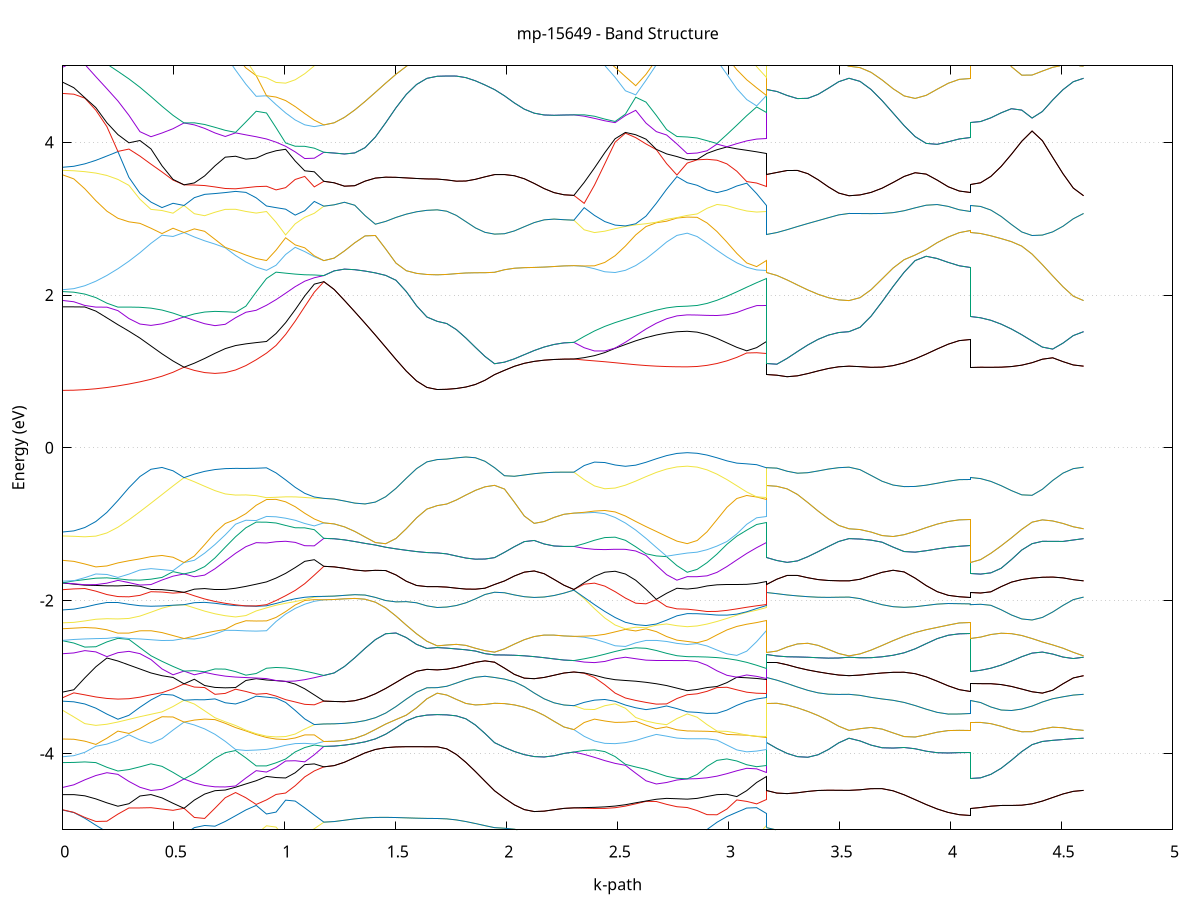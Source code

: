 set title 'mp-15649 - Band Structure'
set xlabel 'k-path'
set ylabel 'Energy (eV)'
set grid y
set yrange [-5:5]
set terminal png size 800,600
set output 'mp-15649_bands_gnuplot.png'
plot '-' using 1:2 with lines notitle, '-' using 1:2 with lines notitle, '-' using 1:2 with lines notitle, '-' using 1:2 with lines notitle, '-' using 1:2 with lines notitle, '-' using 1:2 with lines notitle, '-' using 1:2 with lines notitle, '-' using 1:2 with lines notitle, '-' using 1:2 with lines notitle, '-' using 1:2 with lines notitle, '-' using 1:2 with lines notitle, '-' using 1:2 with lines notitle, '-' using 1:2 with lines notitle, '-' using 1:2 with lines notitle, '-' using 1:2 with lines notitle, '-' using 1:2 with lines notitle, '-' using 1:2 with lines notitle, '-' using 1:2 with lines notitle, '-' using 1:2 with lines notitle, '-' using 1:2 with lines notitle, '-' using 1:2 with lines notitle, '-' using 1:2 with lines notitle, '-' using 1:2 with lines notitle, '-' using 1:2 with lines notitle, '-' using 1:2 with lines notitle, '-' using 1:2 with lines notitle, '-' using 1:2 with lines notitle, '-' using 1:2 with lines notitle, '-' using 1:2 with lines notitle, '-' using 1:2 with lines notitle, '-' using 1:2 with lines notitle, '-' using 1:2 with lines notitle, '-' using 1:2 with lines notitle, '-' using 1:2 with lines notitle, '-' using 1:2 with lines notitle, '-' using 1:2 with lines notitle, '-' using 1:2 with lines notitle, '-' using 1:2 with lines notitle, '-' using 1:2 with lines notitle, '-' using 1:2 with lines notitle, '-' using 1:2 with lines notitle, '-' using 1:2 with lines notitle, '-' using 1:2 with lines notitle, '-' using 1:2 with lines notitle, '-' using 1:2 with lines notitle, '-' using 1:2 with lines notitle, '-' using 1:2 with lines notitle, '-' using 1:2 with lines notitle, '-' using 1:2 with lines notitle, '-' using 1:2 with lines notitle, '-' using 1:2 with lines notitle, '-' using 1:2 with lines notitle, '-' using 1:2 with lines notitle, '-' using 1:2 with lines notitle, '-' using 1:2 with lines notitle, '-' using 1:2 with lines notitle, '-' using 1:2 with lines notitle, '-' using 1:2 with lines notitle, '-' using 1:2 with lines notitle, '-' using 1:2 with lines notitle, '-' using 1:2 with lines notitle, '-' using 1:2 with lines notitle, '-' using 1:2 with lines notitle, '-' using 1:2 with lines notitle, '-' using 1:2 with lines notitle, '-' using 1:2 with lines notitle, '-' using 1:2 with lines notitle, '-' using 1:2 with lines notitle, '-' using 1:2 with lines notitle, '-' using 1:2 with lines notitle, '-' using 1:2 with lines notitle, '-' using 1:2 with lines notitle, '-' using 1:2 with lines notitle, '-' using 1:2 with lines notitle, '-' using 1:2 with lines notitle, '-' using 1:2 with lines notitle, '-' using 1:2 with lines notitle, '-' using 1:2 with lines notitle, '-' using 1:2 with lines notitle, '-' using 1:2 with lines notitle, '-' using 1:2 with lines notitle, '-' using 1:2 with lines notitle, '-' using 1:2 with lines notitle, '-' using 1:2 with lines notitle, '-' using 1:2 with lines notitle, '-' using 1:2 with lines notitle, '-' using 1:2 with lines notitle, '-' using 1:2 with lines notitle, '-' using 1:2 with lines notitle, '-' using 1:2 with lines notitle, '-' using 1:2 with lines notitle, '-' using 1:2 with lines notitle, '-' using 1:2 with lines notitle, '-' using 1:2 with lines notitle, '-' using 1:2 with lines notitle, '-' using 1:2 with lines notitle
0.000000 -13.880815
0.049663 -13.872315
0.099326 -13.846815
0.148989 -13.804515
0.198653 -13.745815
0.248316 -13.671215
0.297979 -13.581515
0.347642 -13.477515
0.397305 -13.360415
0.446968 -13.231815
0.496631 -13.093515
0.546294 -12.947915
0.546294 -12.947915
0.592739 -12.945015
0.639183 -12.928415
0.685628 -12.898415
0.732072 -12.855515
0.778516 -12.800715
0.824961 -12.734915
0.871405 -12.660115
0.917849 -12.584515
0.917849 -12.584515
0.960924 -12.525915
1.003998 -12.553715
1.047072 -12.580415
1.090146 -12.599715
1.133221 -12.611215
1.176295 -12.614815
1.176295 -12.614815
1.222719 -12.608415
1.269144 -12.589415
1.315569 -12.558215
1.361994 -12.515315
1.408418 -12.461615
1.454843 -12.398615
1.501268 -12.328615
1.547692 -12.255315
1.594117 -12.185615
1.640542 -12.131515
1.686967 -12.110215
1.686967 -12.110215
1.730041 -12.108015
1.773115 -12.101615
1.816189 -12.091415
1.859263 -12.078615
1.902338 -12.066215
1.945412 -12.062515
1.945412 -12.062515
1.990089 -12.076215
2.034766 -12.110115
2.079443 -12.150315
2.124120 -12.188715
2.168796 -12.221415
2.213473 -12.245915
2.258150 -12.261015
2.302827 -12.266115
2.302827 -12.266115
2.349252 -12.353115
2.395677 -12.451315
2.442101 -12.547515
2.488526 -12.637515
2.534951 -12.719015
2.581375 -12.790215
2.627800 -12.849815
2.674225 -12.897115
2.720650 -12.931315
2.767074 -12.951915
2.813499 -12.958915
2.813499 -12.958915
2.858176 -12.952515
2.902853 -12.933415
2.947530 -12.902015
2.992207 -12.858715
3.036883 -12.804315
3.081560 -12.739615
3.126237 -12.665915
3.170914 -12.584515
3.170914 -12.062515
3.217359 -12.090715
3.263803 -12.138115
3.310247 -12.188415
3.356692 -12.234215
3.403136 -12.271915
3.449580 -12.299915
3.496025 -12.317015
3.542469 -12.322815
3.542469 -12.322815
3.592132 -12.371015
3.641795 -12.466715
3.691458 -12.570415
3.741122 -12.670315
3.790785 -12.761615
3.840448 -12.841915
3.890111 -12.909415
3.939774 -12.962915
3.989437 -13.001615
4.039100 -13.025115
4.088763 -13.033015
4.088763 -12.947915
4.135188 -12.941015
4.181613 -12.920515
4.228038 -12.886515
4.274462 -12.839615
4.320887 -12.780315
4.367312 -12.709715
4.413736 -12.629115
4.460161 -12.540715
4.506586 -12.448915
4.553011 -12.364515
4.599435 -12.322815
e
0.000000 -11.842115
0.049663 -11.850915
0.099326 -11.880915
0.148989 -11.934515
0.198653 -12.010815
0.248316 -12.108115
0.297979 -12.223915
0.347642 -12.355015
0.397305 -12.497115
0.446968 -12.646115
0.496631 -12.797615
0.546294 -12.947915
0.546294 -12.947915
0.592739 -12.936715
0.639183 -12.911415
0.685628 -12.872115
0.732072 -12.818915
0.778516 -12.752315
0.824961 -12.672815
0.871405 -12.581615
0.917849 -12.479915
0.917849 -12.479915
0.960924 -12.520015
1.003998 -12.551515
1.047072 -12.577715
1.090146 -12.597715
1.133221 -12.610215
1.176295 -12.614815
1.176295 -12.614815
1.222719 -12.608415
1.269144 -12.589415
1.315569 -12.558215
1.361994 -12.515315
1.408418 -12.461615
1.454843 -12.398615
1.501268 -12.328615
1.547692 -12.255315
1.594117 -12.185615
1.640542 -12.131515
1.686967 -12.110215
1.686967 -12.110215
1.730041 -12.108015
1.773115 -12.101615
1.816189 -12.091415
1.859263 -12.078615
1.902338 -12.066215
1.945412 -12.062515
1.945412 -12.062515
1.990089 -12.076215
2.034766 -12.110115
2.079443 -12.150315
2.124120 -12.188715
2.168796 -12.221415
2.213473 -12.245915
2.258150 -12.261015
2.302827 -12.266115
2.302827 -12.266115
2.349252 -12.267215
2.395677 -12.357415
2.442101 -12.454715
2.488526 -12.546315
2.534951 -12.628715
2.581375 -12.700415
2.627800 -12.760315
2.674225 -12.807615
2.720650 -12.841715
2.767074 -12.862315
2.813499 -12.869215
2.813499 -12.869215
2.858176 -12.862415
2.902853 -12.842215
2.947530 -12.808615
2.992207 -12.761915
3.036883 -12.702315
3.081560 -12.630315
3.126237 -12.546715
3.170914 -12.479915
3.170914 -12.062515
3.217359 -12.090715
3.263803 -12.138115
3.310247 -12.188415
3.356692 -12.234215
3.403136 -12.271915
3.449580 -12.299915
3.496025 -12.317015
3.542469 -12.322815
3.542469 -12.322815
3.592132 -12.371015
3.641795 -12.466715
3.691458 -12.570415
3.741122 -12.670315
3.790785 -12.761615
3.840448 -12.841915
3.890111 -12.909415
3.939774 -12.962915
3.989437 -13.001615
4.039100 -13.025115
4.088763 -13.033015
4.088763 -12.947915
4.135188 -12.941015
4.181613 -12.920515
4.228038 -12.886515
4.274462 -12.839615
4.320887 -12.780315
4.367312 -12.709715
4.413736 -12.629115
4.460161 -12.540715
4.506586 -12.448915
4.553011 -12.364515
4.599435 -12.322815
e
0.000000 -11.784315
0.049663 -11.781515
0.099326 -11.770115
0.148989 -11.748315
0.198653 -11.718215
0.248316 -11.682315
0.297979 -11.643715
0.347642 -11.615615
0.397305 -11.587915
0.446968 -11.563115
0.496631 -11.544115
0.546294 -11.533915
0.546294 -11.533915
0.592739 -11.594915
0.639183 -11.670215
0.685628 -11.762915
0.732072 -11.874615
0.778516 -12.004315
0.824961 -12.148515
0.871405 -12.301915
0.917849 -12.452715
0.917849 -12.452715
0.960924 -12.406015
1.003998 -12.268015
1.047072 -12.124015
1.090146 -11.983115
1.133221 -11.848815
1.176295 -11.724615
1.176295 -11.724615
1.222719 -11.720215
1.269144 -11.707115
1.315569 -11.686115
1.361994 -11.658415
1.408418 -11.626315
1.454843 -11.592815
1.501268 -11.563215
1.547692 -11.545815
1.594117 -11.550915
1.640542 -11.573915
1.686967 -11.587315
1.686967 -11.587315
1.730041 -11.588915
1.773115 -11.598115
1.816189 -11.626215
1.859263 -11.681015
1.902338 -11.755715
1.945412 -11.833215
1.945412 -11.833215
1.990089 -11.880515
2.034766 -11.927015
2.079443 -11.971715
2.124120 -12.012115
2.168796 -12.045615
2.213473 -12.070615
2.258150 -12.086015
2.302827 -12.091215
2.302827 -12.091215
2.349252 -12.101315
2.395677 -12.024415
2.442101 -11.944315
2.488526 -11.875715
2.534951 -11.822415
2.581375 -11.784415
2.627800 -11.759815
2.674225 -11.745215
2.720650 -11.737415
2.767074 -11.733815
2.813499 -11.732815
2.813499 -11.732815
2.858176 -11.747915
2.902853 -11.791415
2.947530 -11.860415
2.992207 -11.952215
3.036883 -12.064215
3.081560 -12.192615
3.126237 -12.332815
3.170914 -12.452715
3.170914 -11.833215
3.217359 -11.865915
3.263803 -11.903115
3.310247 -11.943815
3.356692 -11.982915
3.403136 -12.016415
3.449580 -12.041715
3.496025 -12.057415
3.542469 -12.062715
3.542469 -12.062715
3.592132 -12.016015
3.641795 -11.925215
3.691458 -11.831215
3.741122 -11.746815
3.790785 -11.677115
3.840448 -11.623215
3.890111 -11.584015
3.939774 -11.557115
3.989437 -11.540015
4.039100 -11.530715
4.088763 -11.527715
4.088763 -11.533915
4.135188 -11.536315
4.181613 -11.544415
4.228038 -11.560115
4.274462 -11.586515
4.320887 -11.626815
4.367312 -11.683215
4.413736 -11.755715
4.460161 -11.841515
4.506586 -11.934215
4.553011 -12.020215
4.599435 -12.062715
e
0.000000 -11.737415
0.049663 -11.734615
0.099326 -11.726015
0.148989 -11.712015
0.198653 -11.693115
0.248316 -11.670015
0.297979 -11.643615
0.347642 -11.605915
0.397305 -11.572815
0.446968 -11.548315
0.496631 -11.535015
0.546294 -11.533915
0.546294 -11.533915
0.592739 -11.483715
0.639183 -11.441515
0.685628 -11.405715
0.732072 -11.375715
0.778516 -11.351915
0.824961 -11.335515
0.871405 -11.327915
0.917849 -11.330715
0.917849 -11.330715
0.960924 -11.348415
1.003998 -11.385215
1.047072 -11.442015
1.090146 -11.518615
1.133221 -11.613615
1.176295 -11.724615
1.176295 -11.724615
1.222719 -11.720215
1.269144 -11.707115
1.315569 -11.686115
1.361994 -11.658415
1.408418 -11.626315
1.454843 -11.592815
1.501268 -11.563215
1.547692 -11.545815
1.594117 -11.550915
1.640542 -11.573915
1.686967 -11.587315
1.686967 -11.587315
1.730041 -11.588915
1.773115 -11.598115
1.816189 -11.626215
1.859263 -11.681015
1.902338 -11.755715
1.945412 -11.833215
1.945412 -11.833215
1.990089 -11.880515
2.034766 -11.927015
2.079443 -11.971715
2.124120 -12.012115
2.168796 -12.045615
2.213473 -12.070615
2.258150 -12.086015
2.302827 -12.091215
2.302827 -12.091215
2.349252 -11.993615
2.395677 -11.885515
2.442101 -11.781415
2.488526 -11.687615
2.534951 -11.608815
2.581375 -11.547715
2.627800 -11.504315
2.674225 -11.476115
2.720650 -11.459515
2.767074 -11.451115
2.813499 -11.448515
2.813499 -11.448515
2.858176 -11.442415
2.902853 -11.426615
2.947530 -11.405515
2.992207 -11.382915
3.036883 -11.361815
3.081560 -11.344515
3.126237 -11.333415
3.170914 -11.330715
3.170914 -11.833215
3.217359 -11.865915
3.263803 -11.903115
3.310247 -11.943815
3.356692 -11.982915
3.403136 -12.016415
3.449580 -12.041715
3.496025 -12.057415
3.542469 -12.062715
3.542469 -12.062715
3.592132 -12.016015
3.641795 -11.925215
3.691458 -11.831215
3.741122 -11.746815
3.790785 -11.677115
3.840448 -11.623215
3.890111 -11.584015
3.939774 -11.557115
3.989437 -11.540015
4.039100 -11.530715
4.088763 -11.527715
4.088763 -11.533915
4.135188 -11.536315
4.181613 -11.544415
4.228038 -11.560115
4.274462 -11.586515
4.320887 -11.626815
4.367312 -11.683215
4.413736 -11.755715
4.460161 -11.841515
4.506586 -11.934215
4.553011 -12.020215
4.599435 -12.062715
e
0.000000 -10.096915
0.049663 -10.096515
0.099326 -10.095315
0.148989 -10.093215
0.198653 -10.090415
0.248316 -10.086615
0.297979 -10.081815
0.347642 -10.075715
0.397305 -10.067915
0.446968 -10.057815
0.496631 -10.044315
0.546294 -10.026415
0.546294 -10.026415
0.592739 -10.099315
0.639183 -10.212515
0.685628 -10.311415
0.732072 -10.389515
0.778516 -10.444215
0.824961 -10.476315
0.871405 -10.488515
0.917849 -10.544515
0.917849 -10.544515
0.960924 -10.588515
1.003998 -10.624515
1.047072 -10.651715
1.090146 -10.669615
1.133221 -10.678115
1.176295 -10.677015
1.176295 -10.677015
1.222719 -10.689615
1.269144 -10.726615
1.315569 -10.785615
1.361994 -10.862715
1.408418 -10.953215
1.454843 -11.050915
1.501268 -11.148115
1.547692 -11.233315
1.594117 -11.291315
1.640542 -11.316915
1.686967 -11.322715
1.686967 -11.322715
1.730041 -11.329515
1.773115 -11.344015
1.816189 -11.350015
1.859263 -11.333615
1.902338 -11.293715
1.945412 -11.235015
1.945412 -11.235015
1.990089 -11.174315
2.034766 -11.078715
2.079443 -10.963715
2.124120 -10.842415
2.168796 -10.725515
2.213473 -10.624215
2.258150 -10.552415
2.302827 -10.525815
2.302827 -10.525815
2.349252 -10.530615
2.395677 -10.534115
2.442101 -10.534115
2.488526 -10.526315
2.534951 -10.507115
2.581375 -10.475315
2.627800 -10.433415
2.674225 -10.387415
2.720650 -10.345615
2.767074 -10.316315
2.813499 -10.305715
2.813499 -10.305715
2.858176 -10.325015
2.902853 -10.373415
2.947530 -10.432015
2.992207 -10.485615
3.036883 -10.525315
3.081560 -10.547815
3.126237 -10.553515
3.170914 -10.544515
3.170914 -11.235015
3.217359 -11.169615
3.263803 -11.062115
3.310247 -10.929615
3.356692 -10.785215
3.403136 -10.637615
3.449580 -10.493315
3.496025 -10.357415
3.542469 -10.240315
3.542469 -10.240315
3.592132 -10.251915
3.641795 -10.252215
3.691458 -10.233915
3.741122 -10.196215
3.790785 -10.140715
3.840448 -10.072615
3.890111 -9.999915
3.939774 -9.932915
3.989437 -9.881815
4.039100 -9.851915
4.088763 -9.842315
4.088763 -10.026415
4.135188 -10.061815
4.181613 -10.121815
4.228038 -10.186515
4.274462 -10.247815
4.320887 -10.298515
4.367312 -10.332715
4.413736 -10.347215
4.460161 -10.341815
4.506586 -10.318615
4.553011 -10.281515
4.599435 -10.240315
e
0.000000 -9.565215
0.049663 -9.581115
0.099326 -9.624715
0.148989 -9.687115
0.198653 -9.758615
0.248316 -9.830915
0.297979 -9.897015
0.347642 -9.951715
0.397305 -9.990215
0.446968 -10.008615
0.496631 -10.006715
0.546294 -10.026415
0.546294 -10.026415
0.592739 -10.074015
0.639183 -10.128315
0.685628 -10.188015
0.732072 -10.252815
0.778516 -10.322115
0.824961 -10.395015
0.871405 -10.469815
0.917849 -10.484715
0.917849 -10.484715
0.960924 -10.537415
1.003998 -10.582315
1.047072 -10.619115
1.090146 -10.647315
1.133221 -10.666715
1.176295 -10.677015
1.176295 -10.677015
1.222719 -10.689615
1.269144 -10.726615
1.315569 -10.785615
1.361994 -10.862715
1.408418 -10.953215
1.454843 -11.050915
1.501268 -11.148115
1.547692 -11.233315
1.594117 -11.291315
1.640542 -11.316915
1.686967 -11.322715
1.686967 -11.322715
1.730041 -11.329515
1.773115 -11.344015
1.816189 -11.350015
1.859263 -11.333615
1.902338 -11.293715
1.945412 -11.235015
1.945412 -11.235015
1.990089 -11.174315
2.034766 -11.078715
2.079443 -10.963715
2.124120 -10.842415
2.168796 -10.725515
2.213473 -10.624215
2.258150 -10.552415
2.302827 -10.525815
2.302827 -10.525815
2.349252 -10.518915
2.395677 -10.506615
2.442101 -10.484115
2.488526 -10.447715
2.534951 -10.396115
2.581375 -10.331515
2.627800 -10.259615
2.674225 -10.188015
2.720650 -10.126215
2.767074 -10.083615
2.813499 -10.068315
2.813499 -10.068315
2.858176 -10.079015
2.902853 -10.108515
2.947530 -10.152415
2.992207 -10.206915
3.036883 -10.269415
3.081560 -10.338115
3.126237 -10.410615
3.170914 -10.484715
3.170914 -11.235015
3.217359 -11.169615
3.263803 -11.062115
3.310247 -10.929615
3.356692 -10.785215
3.403136 -10.637615
3.449580 -10.493315
3.496025 -10.357415
3.542469 -10.240315
3.542469 -10.240315
3.592132 -10.251915
3.641795 -10.252215
3.691458 -10.233915
3.741122 -10.196215
3.790785 -10.140715
3.840448 -10.072615
3.890111 -9.999915
3.939774 -9.932915
3.989437 -9.881815
4.039100 -9.851915
4.088763 -9.842315
4.088763 -10.026415
4.135188 -10.061815
4.181613 -10.121815
4.228038 -10.186515
4.274462 -10.247815
4.320887 -10.298515
4.367312 -10.332715
4.413736 -10.347215
4.460161 -10.341815
4.506586 -10.318615
4.553011 -10.281515
4.599435 -10.240315
e
0.000000 -9.508615
0.049663 -9.520315
0.099326 -9.554615
0.148989 -9.608215
0.198653 -9.674515
0.248316 -9.745615
0.297979 -9.814715
0.347642 -9.876515
0.397305 -9.928315
0.446968 -9.969615
0.496631 -9.999015
0.546294 -9.976115
0.546294 -9.976115
0.592739 -9.978515
0.639183 -9.939015
0.685628 -9.903115
0.732072 -9.870715
0.778516 -9.841515
0.824961 -9.814915
0.871405 -9.790415
0.917849 -9.767415
0.917849 -9.767415
0.960924 -9.742815
1.003998 -9.719115
1.047072 -9.696315
1.090146 -9.674715
1.133221 -9.654115
1.176295 -9.634515
1.176295 -9.634515
1.222719 -9.641615
1.269144 -9.662515
1.315569 -9.696015
1.361994 -9.740515
1.408418 -9.793315
1.454843 -9.850815
1.501268 -9.908815
1.547692 -9.962315
1.594117 -10.006015
1.640542 -10.034815
1.686967 -10.044815
1.686967 -10.044815
1.730041 -10.037815
1.773115 -10.018015
1.816189 -9.989115
1.859263 -9.955215
1.902338 -9.920015
1.945412 -9.886215
1.945412 -9.886215
1.990089 -9.865815
2.034766 -9.853315
2.079443 -9.851615
2.124120 -9.861915
2.168796 -9.883515
2.213473 -9.912215
2.258150 -9.938715
2.302827 -9.950015
2.302827 -9.950015
2.349252 -9.962215
2.395677 -9.961415
2.442101 -9.949815
2.488526 -9.931515
2.534951 -9.910515
2.581375 -9.890415
2.627800 -9.873815
2.674225 -9.862015
2.720650 -9.855115
2.767074 -9.852015
2.813499 -9.851215
2.813499 -9.851215
2.858176 -9.846615
2.902853 -9.835115
2.947530 -9.820815
2.992207 -9.806815
3.036883 -9.794215
3.081560 -9.783715
3.126237 -9.774915
3.170914 -9.767415
3.170914 -9.886215
3.217359 -9.875615
3.263803 -9.874915
3.310247 -9.888015
3.356692 -9.918215
3.403136 -9.967415
3.449580 -10.036715
3.496025 -10.125815
3.542469 -10.227015
3.542469 -10.227015
3.592132 -10.201915
3.641795 -10.161015
3.691458 -10.112415
3.741122 -10.059515
3.790785 -10.004915
3.840448 -9.951415
3.890111 -9.901015
3.939774 -9.855315
3.989437 -9.815615
4.039100 -9.786615
4.088763 -9.775715
4.088763 -9.976115
4.135188 -9.953315
4.181613 -9.929415
4.228038 -9.919715
4.274462 -9.925215
4.320887 -9.945015
4.367312 -9.977215
4.413736 -10.019715
4.460161 -10.069715
4.506586 -10.124115
4.553011 -10.179715
4.599435 -10.227015
e
0.000000 -9.375815
0.049663 -9.383515
0.099326 -9.406715
0.148989 -9.444715
0.198653 -9.496415
0.248316 -9.560115
0.297979 -9.632915
0.347642 -9.711115
0.397305 -9.790215
0.446968 -9.864515
0.496631 -9.928415
0.546294 -9.976115
0.546294 -9.976115
0.592739 -9.861215
0.639183 -9.756615
0.685628 -9.670415
0.732072 -9.606315
0.778516 -9.564615
0.824961 -9.542315
0.871405 -9.534215
0.917849 -9.534415
0.917849 -9.534415
0.960924 -9.549215
1.003998 -9.564715
1.047072 -9.581015
1.090146 -9.598015
1.133221 -9.615915
1.176295 -9.634515
1.176295 -9.634515
1.222719 -9.641615
1.269144 -9.662515
1.315569 -9.696015
1.361994 -9.740515
1.408418 -9.793315
1.454843 -9.850815
1.501268 -9.908815
1.547692 -9.962315
1.594117 -10.006015
1.640542 -10.034815
1.686967 -10.044815
1.686967 -10.044815
1.730041 -10.037815
1.773115 -10.018015
1.816189 -9.989115
1.859263 -9.955215
1.902338 -9.920015
1.945412 -9.886215
1.945412 -9.886215
1.990089 -9.865815
2.034766 -9.853315
2.079443 -9.851615
2.124120 -9.861915
2.168796 -9.883515
2.213473 -9.912215
2.258150 -9.938715
2.302827 -9.950015
2.302827 -9.950015
2.349252 -9.924815
2.395677 -9.889315
2.442101 -9.847415
2.488526 -9.803315
2.534951 -9.761115
2.581375 -9.724015
2.627800 -9.694615
2.674225 -9.674215
2.720650 -9.662515
2.767074 -9.657715
2.813499 -9.656615
2.813499 -9.656615
2.858176 -9.641715
2.902853 -9.605715
2.947530 -9.565715
2.992207 -9.534215
3.036883 -9.516915
3.081560 -9.513915
3.126237 -9.521415
3.170914 -9.534415
3.170914 -9.886215
3.217359 -9.875615
3.263803 -9.874915
3.310247 -9.888015
3.356692 -9.918215
3.403136 -9.967415
3.449580 -10.036715
3.496025 -10.125815
3.542469 -10.227015
3.542469 -10.227015
3.592132 -10.201915
3.641795 -10.161015
3.691458 -10.112415
3.741122 -10.059515
3.790785 -10.004915
3.840448 -9.951415
3.890111 -9.901015
3.939774 -9.855315
3.989437 -9.815615
4.039100 -9.786615
4.088763 -9.775715
4.088763 -9.976115
4.135188 -9.953315
4.181613 -9.929415
4.228038 -9.919715
4.274462 -9.925215
4.320887 -9.945015
4.367312 -9.977215
4.413736 -10.019715
4.460161 -10.069715
4.506586 -10.124115
4.553011 -10.179715
4.599435 -10.227015
e
0.000000 -6.656815
0.049663 -6.635815
0.099326 -6.574615
0.148989 -6.478115
0.198653 -6.354315
0.248316 -6.213615
0.297979 -6.069015
0.347642 -5.935915
0.397305 -5.828715
0.446968 -5.753115
0.496631 -5.702715
0.546294 -5.667115
0.546294 -5.667115
0.592739 -5.704215
0.639183 -5.748215
0.685628 -5.808415
0.732072 -5.879815
0.778516 -5.950115
0.824961 -6.010715
0.871405 -6.057215
0.917849 -6.088015
0.917849 -6.088015
0.960924 -6.127115
1.003998 -6.163415
1.047072 -6.199015
1.090146 -6.222015
1.133221 -6.232315
1.176295 -6.230315
1.176295 -6.230315
1.222719 -6.225615
1.269144 -6.212915
1.315569 -6.197015
1.361994 -6.189615
1.408418 -6.215615
1.454843 -6.276015
1.501268 -6.341115
1.547692 -6.396615
1.594117 -6.437815
1.640542 -6.463115
1.686967 -6.471515
1.686967 -6.471515
1.730041 -6.458015
1.773115 -6.418215
1.816189 -6.354815
1.859263 -6.272415
1.902338 -6.177515
1.945412 -6.078715
1.945412 -6.078715
1.990089 -6.030415
2.034766 -5.986915
2.079443 -5.950015
2.124120 -5.920415
2.168796 -5.898415
2.213473 -5.883515
2.258150 -5.875115
2.302827 -5.872415
2.302827 -5.872415
2.349252 -5.876315
2.395677 -5.868815
2.442101 -5.850015
2.488526 -5.820415
2.534951 -5.781415
2.581375 -5.734915
2.627800 -5.683315
2.674225 -5.658715
2.720650 -5.685715
2.767074 -5.711115
2.813499 -5.720915
2.813499 -5.720915
2.858176 -5.734715
2.902853 -5.772615
2.947530 -5.826315
2.992207 -5.886815
3.036883 -5.947615
3.081560 -6.003715
3.126237 -6.051515
3.170914 -6.088015
3.170914 -6.078715
3.217359 -6.013915
3.263803 -5.951215
3.310247 -5.894115
3.356692 -5.844715
3.403136 -5.803715
3.449580 -5.771415
3.496025 -5.749315
3.542469 -5.741215
3.542469 -5.741215
3.592132 -5.754015
3.641795 -5.787915
3.691458 -5.834615
3.741122 -5.886515
3.790785 -5.936715
3.840448 -5.979415
3.890111 -6.009715
3.939774 -6.025115
3.989437 -6.026415
4.039100 -6.019815
4.088763 -6.015515
4.088763 -5.667115
4.135188 -5.671915
4.181613 -5.684915
4.228038 -5.703115
4.274462 -5.723115
4.320887 -5.741415
4.367312 -5.755315
4.413736 -5.762815
4.460161 -5.762715
4.506586 -5.755915
4.553011 -5.746215
4.599435 -5.741215
e
0.000000 -5.777115
0.049663 -5.774715
0.099326 -5.767515
0.148989 -5.755415
0.198653 -5.738215
0.248316 -5.715715
0.297979 -5.687715
0.347642 -5.654815
0.397305 -5.619815
0.446968 -5.610115
0.496631 -5.637615
0.546294 -5.667115
0.546294 -5.667115
0.592739 -5.628115
0.639183 -5.649315
0.685628 -5.735315
0.732072 -5.819215
0.778516 -5.896315
0.824961 -5.963315
0.871405 -6.017515
0.917849 -6.056515
0.917849 -6.056515
0.960924 -6.115715
1.003998 -6.154515
1.047072 -6.176115
1.090146 -6.197715
1.133221 -6.217515
1.176295 -6.230315
1.176295 -6.230315
1.222719 -6.225615
1.269144 -6.212915
1.315569 -6.197015
1.361994 -6.189615
1.408418 -6.215615
1.454843 -6.276015
1.501268 -6.341115
1.547692 -6.396615
1.594117 -6.437815
1.640542 -6.463115
1.686967 -6.471515
1.686967 -6.471515
1.730041 -6.458015
1.773115 -6.418215
1.816189 -6.354815
1.859263 -6.272415
1.902338 -6.177515
1.945412 -6.078715
1.945412 -6.078715
1.990089 -6.030415
2.034766 -5.986915
2.079443 -5.950015
2.124120 -5.920415
2.168796 -5.898415
2.213473 -5.883515
2.258150 -5.875115
2.302827 -5.872415
2.302827 -5.872415
2.349252 -5.857715
2.395677 -5.833215
2.442101 -5.800315
2.488526 -5.761215
2.534951 -5.718715
2.581375 -5.678815
2.627800 -5.653815
2.674225 -5.630115
2.720650 -5.580615
2.767074 -5.543015
2.813499 -5.528115
2.813499 -5.528115
2.858176 -5.554715
2.902853 -5.623015
2.947530 -5.704515
2.992207 -5.789015
3.036883 -5.870015
3.081560 -5.943315
3.126237 -6.006015
3.170914 -6.056515
3.170914 -6.078715
3.217359 -6.013915
3.263803 -5.951215
3.310247 -5.894115
3.356692 -5.844715
3.403136 -5.803715
3.449580 -5.771415
3.496025 -5.749315
3.542469 -5.741215
3.542469 -5.741215
3.592132 -5.754015
3.641795 -5.787915
3.691458 -5.834615
3.741122 -5.886515
3.790785 -5.936715
3.840448 -5.979415
3.890111 -6.009715
3.939774 -6.025115
3.989437 -6.026415
4.039100 -6.019815
4.088763 -6.015515
4.088763 -5.667115
4.135188 -5.671915
4.181613 -5.684915
4.228038 -5.703115
4.274462 -5.723115
4.320887 -5.741415
4.367312 -5.755315
4.413736 -5.762815
4.460161 -5.762715
4.506586 -5.755915
4.553011 -5.746215
4.599435 -5.741215
e
0.000000 -5.671915
0.049663 -5.668415
0.099326 -5.657815
0.148989 -5.640715
0.198653 -5.618415
0.248316 -5.594815
0.297979 -5.576715
0.347642 -5.573015
0.397305 -5.586215
0.446968 -5.585715
0.496631 -5.549815
0.546294 -5.507215
0.546294 -5.507215
0.592739 -5.568715
0.639183 -5.584715
0.685628 -5.538015
0.732072 -5.489115
0.778516 -5.439215
0.824961 -5.526215
0.871405 -5.627815
0.917849 -5.715615
0.917849 -5.715615
0.960924 -5.818415
1.003998 -5.892215
1.047072 -5.927515
1.090146 -5.917315
1.133221 -5.863515
1.176295 -5.773515
1.176295 -5.773515
1.222719 -5.796515
1.269144 -5.857515
1.315569 -5.938215
1.361994 -6.015315
1.408418 -6.057015
1.454843 -6.058215
1.501268 -6.046615
1.547692 -6.034715
1.594117 -6.025715
1.640542 -6.020315
1.686967 -6.018515
1.686967 -6.018515
1.730041 -6.011915
1.773115 -5.992215
1.816189 -5.959015
1.859263 -5.912215
1.902338 -5.851515
1.945412 -5.777815
1.945412 -5.777815
1.990089 -5.716415
2.034766 -5.648215
2.079443 -5.578015
2.124120 -5.511915
2.168796 -5.455015
2.213473 -5.410315
2.258150 -5.379915
2.302827 -5.368415
2.302827 -5.368415
2.349252 -5.377515
2.395677 -5.377015
2.442101 -5.370415
2.488526 -5.364315
2.534951 -5.382015
2.581375 -5.416615
2.627800 -5.449415
2.674225 -5.478515
2.720650 -5.502015
2.767074 -5.517415
2.813499 -5.523315
2.813499 -5.523315
2.858176 -5.529215
2.902853 -5.522915
2.947530 -5.494215
2.992207 -5.437715
3.036883 -5.479515
3.081560 -5.571515
3.126237 -5.651615
3.170914 -5.715615
3.170914 -5.777815
3.217359 -5.741915
3.263803 -5.703515
3.310247 -5.663815
3.356692 -5.625415
3.403136 -5.592015
3.449580 -5.567815
3.496025 -5.555015
3.542469 -5.551615
3.542469 -5.551615
3.592132 -5.553715
3.641795 -5.565115
3.691458 -5.591315
3.741122 -5.627615
3.790785 -5.666415
3.840448 -5.702515
3.890111 -5.733315
3.939774 -5.756315
3.989437 -5.768215
4.039100 -5.764815
4.088763 -5.750915
4.088763 -5.507215
4.135188 -5.498515
4.181613 -5.474915
4.228038 -5.442515
4.274462 -5.410115
4.320887 -5.387115
4.367312 -5.381915
4.413736 -5.402815
4.460161 -5.447715
4.506586 -5.497515
4.553011 -5.536415
4.599435 -5.551615
e
0.000000 -5.641815
0.049663 -5.611415
0.099326 -5.527415
0.148989 -5.412415
0.198653 -5.313515
0.248316 -5.278415
0.297979 -5.283815
0.347642 -5.298015
0.397305 -5.348515
0.446968 -5.403215
0.496631 -5.457515
0.546294 -5.507215
0.546294 -5.507215
0.592739 -5.482515
0.639183 -5.483615
0.685628 -5.468615
0.732072 -5.422215
0.778516 -5.425715
0.824961 -5.389115
0.871405 -5.339715
0.917849 -5.292415
0.917849 -5.292415
0.960924 -5.260915
1.003998 -5.243015
1.047072 -5.355415
1.090146 -5.511615
1.133221 -5.654215
1.176295 -5.773515
1.176295 -5.773515
1.222719 -5.796515
1.269144 -5.857515
1.315569 -5.938215
1.361994 -6.015315
1.408418 -6.057015
1.454843 -6.058215
1.501268 -6.046615
1.547692 -6.034715
1.594117 -6.025715
1.640542 -6.020315
1.686967 -6.018515
1.686967 -6.018515
1.730041 -6.011915
1.773115 -5.992215
1.816189 -5.959015
1.859263 -5.912215
1.902338 -5.851515
1.945412 -5.777815
1.945412 -5.777815
1.990089 -5.716415
2.034766 -5.648215
2.079443 -5.578015
2.124120 -5.511915
2.168796 -5.455015
2.213473 -5.410315
2.258150 -5.379915
2.302827 -5.368415
2.302827 -5.368415
2.349252 -5.347815
2.395677 -5.315415
2.442101 -5.311415
2.488526 -5.346615
2.534951 -5.369315
2.581375 -5.394215
2.627800 -5.424015
2.674225 -5.430615
2.720650 -5.414415
2.767074 -5.396515
2.813499 -5.389515
2.813499 -5.389515
2.858176 -5.372715
2.902853 -5.344715
2.947530 -5.321215
2.992207 -5.369515
3.036883 -5.334815
3.081560 -5.285615
3.126237 -5.285215
3.170914 -5.292415
3.170914 -5.777815
3.217359 -5.741915
3.263803 -5.703515
3.310247 -5.663815
3.356692 -5.625415
3.403136 -5.592015
3.449580 -5.567815
3.496025 -5.555015
3.542469 -5.551615
3.542469 -5.551615
3.592132 -5.553715
3.641795 -5.565115
3.691458 -5.591315
3.741122 -5.627615
3.790785 -5.666415
3.840448 -5.702515
3.890111 -5.733315
3.939774 -5.756315
3.989437 -5.768215
4.039100 -5.764815
4.088763 -5.750915
4.088763 -5.507215
4.135188 -5.498515
4.181613 -5.474815
4.228038 -5.442515
4.274462 -5.410115
4.320887 -5.387115
4.367312 -5.381915
4.413736 -5.402815
4.460161 -5.447715
4.506586 -5.497515
4.553011 -5.536415
4.599435 -5.551615
e
0.000000 -5.267615
0.049663 -5.263515
0.099326 -5.252115
0.148989 -5.236815
0.198653 -5.224315
0.248316 -5.226715
0.297979 -5.254515
0.347642 -5.285615
0.397305 -5.259715
0.446968 -5.200715
0.496631 -5.125015
0.546294 -5.061715
0.546294 -5.061715
0.592739 -5.098715
0.639183 -5.094815
0.685628 -5.151915
0.732072 -5.258615
0.778516 -5.284015
0.824961 -5.181015
0.871405 -5.057815
0.917849 -4.947815
0.917849 -4.947815
0.960924 -4.964615
1.003998 -5.118015
1.047072 -5.124315
1.090146 -5.062715
1.133221 -4.986015
1.176295 -4.900015
1.176295 -4.900015
1.222719 -4.892415
1.269144 -4.875015
1.315569 -4.857315
1.361994 -4.844715
1.408418 -4.838415
1.454843 -4.837315
1.501268 -4.839715
1.547692 -4.843915
1.594117 -4.848115
1.640542 -4.851215
1.686967 -4.852415
1.686967 -4.852415
1.730041 -4.857215
1.773115 -4.871015
1.816189 -4.892215
1.859263 -4.918315
1.902338 -4.946015
1.945412 -4.972115
1.945412 -4.972115
1.990089 -4.979715
2.034766 -4.992515
2.079443 -5.017615
2.124120 -5.060515
2.168796 -5.113615
2.213473 -5.163315
2.258150 -5.199615
2.302827 -5.213615
2.302827 -5.213615
2.349252 -5.243215
2.395677 -5.276015
2.442101 -5.271315
2.488526 -5.220015
2.534951 -5.218515
2.581375 -5.231715
2.627800 -5.230215
2.674225 -5.220515
2.720650 -5.206615
2.767074 -5.192715
2.813499 -5.186515
2.813499 -5.186515
2.858176 -5.187015
2.902853 -5.211015
2.947530 -5.278215
2.992207 -5.303915
3.036883 -5.292015
3.081560 -5.215015
3.126237 -5.078615
3.170914 -4.947815
3.170914 -4.972115
3.217359 -5.003215
3.263803 -5.051715
3.310247 -5.114215
3.356692 -5.182715
3.403136 -5.248415
3.449580 -5.302315
3.496025 -5.336915
3.542469 -5.348615
3.542469 -5.348615
3.592132 -5.352415
3.641795 -5.358915
3.691458 -5.362015
3.741122 -5.366115
3.790785 -5.380415
3.840448 -5.412015
3.890111 -5.463415
3.939774 -5.531015
3.989437 -5.605915
4.039100 -5.674915
4.088763 -5.713715
4.088763 -5.061715
4.135188 -5.075215
4.181613 -5.108315
4.228038 -5.149215
4.274462 -5.192215
4.320887 -5.236515
4.367312 -5.280415
4.413736 -5.314415
4.460161 -5.332215
4.506586 -5.341615
4.553011 -5.346915
4.599435 -5.348615
e
0.000000 -4.742615
0.049663 -4.774315
0.099326 -4.849515
0.148989 -4.940515
0.198653 -5.028815
0.248316 -5.098115
0.297979 -5.134615
0.347642 -5.140115
0.397305 -5.116915
0.446968 -5.074815
0.496631 -5.043615
0.546294 -5.061715
0.546294 -5.061715
0.592739 -4.971715
0.639183 -4.943915
0.685628 -4.953215
0.732072 -4.890915
0.778516 -4.816015
0.824961 -4.740415
0.871405 -4.680515
0.917849 -4.793215
0.917849 -4.793215
0.960924 -4.768515
1.003998 -4.612215
1.047072 -4.624115
1.090146 -4.712915
1.133221 -4.807715
1.176295 -4.900015
1.176295 -4.900015
1.222719 -4.892415
1.269144 -4.875015
1.315569 -4.857315
1.361994 -4.844715
1.408418 -4.838415
1.454843 -4.837315
1.501268 -4.839715
1.547692 -4.843915
1.594117 -4.848115
1.640542 -4.851215
1.686967 -4.852415
1.686967 -4.852415
1.730041 -4.857215
1.773115 -4.871015
1.816189 -4.892215
1.859263 -4.918315
1.902338 -4.946015
1.945412 -4.972115
1.945412 -4.972115
1.990089 -4.979715
2.034766 -4.992515
2.079443 -5.017615
2.124120 -5.060515
2.168796 -5.113615
2.213473 -5.163315
2.258150 -5.199615
2.302827 -5.213615
2.302827 -5.213615
2.349252 -5.189915
2.395677 -5.176315
2.442101 -5.177615
2.488526 -5.194815
2.534951 -5.165515
2.581375 -5.115615
2.627800 -5.078815
2.674225 -5.061715
2.720650 -5.065315
2.767074 -5.080115
2.813499 -5.088315
2.813499 -5.088315
2.858176 -5.064915
2.902853 -4.995915
2.947530 -4.902015
2.992207 -4.826815
3.036883 -4.770815
3.081560 -4.715615
3.126237 -4.710415
3.170914 -4.793215
3.170914 -4.972115
3.217359 -5.003215
3.263803 -5.051715
3.310247 -5.114215
3.356692 -5.182715
3.403136 -5.248415
3.449580 -5.302315
3.496025 -5.336915
3.542469 -5.348615
3.542469 -5.348615
3.592132 -5.352415
3.641795 -5.358915
3.691458 -5.362015
3.741122 -5.366115
3.790785 -5.380415
3.840448 -5.412015
3.890111 -5.463415
3.939774 -5.531015
3.989437 -5.605915
4.039100 -5.674915
4.088763 -5.713715
4.088763 -5.061715
4.135188 -5.075215
4.181613 -5.108315
4.228038 -5.149215
4.274462 -5.192215
4.320887 -5.236515
4.367312 -5.280415
4.413736 -5.314415
4.460161 -5.332215
4.506586 -5.341615
4.553011 -5.346915
4.599435 -5.348615
e
0.000000 -4.738415
0.049663 -4.772115
0.099326 -4.838015
0.148989 -4.891115
0.198653 -4.888015
0.248316 -4.795215
0.297979 -4.714415
0.347642 -4.714115
0.397305 -4.710815
0.446968 -4.728415
0.496631 -4.745315
0.546294 -4.718615
0.546294 -4.718615
0.592739 -4.838615
0.639183 -4.851615
0.685628 -4.717715
0.732072 -4.580015
0.778516 -4.512515
0.824961 -4.581115
0.871405 -4.668515
0.917849 -4.608815
0.917849 -4.608815
0.960924 -4.537515
1.003998 -4.518915
1.047072 -4.423515
1.090146 -4.307715
1.133221 -4.229515
1.176295 -4.176115
1.176295 -4.176115
1.222719 -4.160115
1.269144 -4.115715
1.315569 -4.054315
1.361994 -3.993415
1.408418 -3.948815
1.454843 -3.925015
1.501268 -3.915315
1.547692 -3.912515
1.594117 -3.912415
1.640542 -3.913115
1.686967 -3.913415
1.686967 -3.913415
1.730041 -3.940315
1.773115 -4.013515
1.816189 -4.117315
1.859263 -4.237615
1.902338 -4.364415
1.945412 -4.489315
1.945412 -4.489315
1.990089 -4.586515
2.034766 -4.673715
2.079443 -4.735915
2.124120 -4.761415
2.168796 -4.756115
2.213473 -4.737315
2.258150 -4.719915
2.302827 -4.713215
2.302827 -4.713215
2.349252 -4.717115
2.395677 -4.720715
2.442101 -4.720415
2.488526 -4.711115
2.534951 -4.690315
2.581375 -4.660315
2.627800 -4.627515
2.674225 -4.629815
2.720650 -4.667315
2.767074 -4.698215
2.813499 -4.708715
2.813499 -4.708715
2.858176 -4.748315
2.902853 -4.802015
2.947530 -4.803415
2.992207 -4.728515
3.036883 -4.609415
3.081560 -4.628515
3.126237 -4.660915
3.170914 -4.608815
3.170914 -4.489315
3.217359 -4.519515
3.263803 -4.526615
3.310247 -4.515515
3.356692 -4.497915
3.403136 -4.485515
3.449580 -4.482115
3.496025 -4.483315
3.542469 -4.484315
3.542469 -4.484315
3.592132 -4.476415
3.641795 -4.461915
3.691458 -4.461615
3.741122 -4.489915
3.790785 -4.542215
3.840448 -4.605515
3.890111 -4.669515
3.939774 -4.727315
3.989437 -4.773315
4.039100 -4.802615
4.088763 -4.812715
4.088763 -4.718615
4.135188 -4.708815
4.181613 -4.691115
4.228038 -4.681815
4.274462 -4.681415
4.320887 -4.678215
4.367312 -4.660215
4.413736 -4.624515
4.460161 -4.577715
4.506586 -4.531315
4.553011 -4.497015
4.599435 -4.484315
e
0.000000 -4.539515
0.049663 -4.539715
0.099326 -4.555515
0.148989 -4.595615
0.198653 -4.647215
0.248316 -4.691715
0.297979 -4.658915
0.347642 -4.557915
0.397305 -4.538915
0.446968 -4.582715
0.496631 -4.653015
0.546294 -4.718615
0.546294 -4.718615
0.592739 -4.611415
0.639183 -4.532515
0.685628 -4.488415
0.732072 -4.479715
0.778516 -4.442915
0.824961 -4.399815
0.871405 -4.358015
0.917849 -4.301715
0.917849 -4.301715
0.960924 -4.316315
1.003998 -4.321815
1.047072 -4.253715
1.090146 -4.147415
1.133221 -4.137615
1.176295 -4.176115
1.176295 -4.176115
1.222719 -4.160115
1.269144 -4.115715
1.315569 -4.054315
1.361994 -3.993415
1.408418 -3.948815
1.454843 -3.925015
1.501268 -3.915315
1.547692 -3.912515
1.594117 -3.912415
1.640542 -3.913115
1.686967 -3.913415
1.686967 -3.913415
1.730041 -3.940315
1.773115 -4.013515
1.816189 -4.117315
1.859263 -4.237615
1.902338 -4.364415
1.945412 -4.489315
1.945412 -4.489315
1.990089 -4.586515
2.034766 -4.673715
2.079443 -4.735915
2.124120 -4.761415
2.168796 -4.756115
2.213473 -4.737315
2.258150 -4.719915
2.302827 -4.713215
2.302827 -4.713215
2.349252 -4.709915
2.395677 -4.706315
2.442101 -4.700315
2.488526 -4.689615
2.534951 -4.671915
2.581375 -4.646815
2.627800 -4.623515
2.674225 -4.600515
2.720650 -4.588915
2.767074 -4.593715
2.813499 -4.599115
2.813499 -4.599115
2.858176 -4.589015
2.902853 -4.564215
2.947530 -4.539915
2.992207 -4.535715
3.036883 -4.565415
3.081560 -4.487615
3.126237 -4.380815
3.170914 -4.301715
3.170914 -4.489315
3.217359 -4.519515
3.263803 -4.526615
3.310247 -4.515515
3.356692 -4.497915
3.403136 -4.485515
3.449580 -4.482115
3.496025 -4.483315
3.542469 -4.484315
3.542469 -4.484315
3.592132 -4.476415
3.641795 -4.461915
3.691458 -4.461615
3.741122 -4.489915
3.790785 -4.542215
3.840448 -4.605515
3.890111 -4.669515
3.939774 -4.727315
3.989437 -4.773315
4.039100 -4.802615
4.088763 -4.812715
4.088763 -4.718615
4.135188 -4.708815
4.181613 -4.691115
4.228038 -4.681815
4.274462 -4.681415
4.320887 -4.678215
4.367312 -4.660215
4.413736 -4.624515
4.460161 -4.577715
4.506586 -4.531315
4.553011 -4.497015
4.599435 -4.484315
e
0.000000 -4.445415
0.049663 -4.411515
0.099326 -4.346215
0.148989 -4.289715
0.198653 -4.252915
0.248316 -4.274415
0.297979 -4.367015
0.347642 -4.443615
0.397305 -4.485215
0.446968 -4.471115
0.496631 -4.413215
0.546294 -4.334515
0.546294 -4.334515
0.592739 -4.386615
0.639183 -4.420415
0.685628 -4.437715
0.732072 -4.439415
0.778516 -4.426615
0.824961 -4.322415
0.871405 -4.226115
0.917849 -4.244415
0.917849 -4.244415
0.960924 -4.184715
1.003998 -4.099315
1.047072 -4.096215
1.090146 -4.110615
1.133221 -4.017915
1.176295 -3.908815
1.176295 -3.908815
1.222719 -3.904315
1.269144 -3.891815
1.315569 -3.873515
1.361994 -3.848915
1.408418 -3.810415
1.454843 -3.749015
1.501268 -3.665315
1.547692 -3.574915
1.594117 -3.520915
1.640542 -3.498715
1.686967 -3.492115
1.686967 -3.492115
1.730041 -3.495715
1.773115 -3.508715
1.816189 -3.547115
1.859263 -3.629015
1.902338 -3.739715
1.945412 -3.859715
1.945412 -3.859715
1.990089 -3.921615
2.034766 -3.975315
2.079443 -4.016515
2.124120 -4.041715
2.168796 -4.047015
2.213473 -4.031015
2.258150 -4.000715
2.302827 -3.982515
2.302827 -3.982515
2.349252 -4.013015
2.395677 -4.051915
2.442101 -4.094615
2.488526 -4.130815
2.534951 -4.156115
2.581375 -4.259215
2.627800 -4.358715
2.674225 -4.400615
2.720650 -4.381115
2.767074 -4.348515
2.813499 -4.334315
2.813499 -4.334315
2.858176 -4.330715
2.902853 -4.319415
2.947530 -4.298115
2.992207 -4.265715
3.036883 -4.227815
3.081560 -4.195215
3.126237 -4.202515
3.170914 -4.244415
3.170914 -3.859715
3.217359 -3.935315
3.263803 -4.000415
3.310247 -4.042615
3.356692 -4.050615
3.403136 -4.017815
3.449580 -3.949315
3.496025 -3.862215
3.542469 -3.801415
3.542469 -3.801415
3.592132 -3.837015
3.641795 -3.891815
3.691458 -3.926215
3.741122 -3.930315
3.790785 -3.922815
3.840448 -3.939515
3.890111 -3.971115
3.939774 -3.991015
3.989437 -3.994815
4.039100 -3.990015
4.088763 -3.986615
4.088763 -4.334515
4.135188 -4.320215
4.181613 -4.274515
4.228038 -4.195015
4.274462 -4.089615
4.320887 -3.976415
4.367312 -3.885515
4.413736 -3.843815
4.460161 -3.829315
4.506586 -3.818815
4.553011 -3.807615
4.599435 -3.801415
e
0.000000 -4.120515
0.049663 -4.118315
0.099326 -4.111715
0.148989 -4.120715
0.198653 -4.181615
0.248316 -4.230915
0.297979 -4.211815
0.347642 -4.176115
0.397305 -4.136815
0.446968 -4.169515
0.496631 -4.248515
0.546294 -4.334515
0.546294 -4.334515
0.592739 -4.260715
0.639183 -4.165515
0.685628 -4.065015
0.732072 -3.990515
0.778516 -3.962715
0.824961 -4.059315
0.871405 -4.163815
0.917849 -4.163415
0.917849 -4.163415
0.960924 -4.123315
1.003998 -4.073415
1.047072 -3.980615
1.090146 -3.923615
1.133221 -3.890315
1.176295 -3.908815
1.176295 -3.908815
1.222719 -3.904315
1.269144 -3.891815
1.315569 -3.873515
1.361994 -3.848915
1.408418 -3.810415
1.454843 -3.749015
1.501268 -3.665315
1.547692 -3.574915
1.594117 -3.520915
1.640542 -3.498715
1.686967 -3.492115
1.686967 -3.492115
1.730041 -3.495715
1.773115 -3.508715
1.816189 -3.547115
1.859263 -3.629015
1.902338 -3.739715
1.945412 -3.859715
1.945412 -3.859715
1.990089 -3.921615
2.034766 -3.975315
2.079443 -4.016515
2.124120 -4.041715
2.168796 -4.047015
2.213473 -4.031015
2.258150 -4.000715
2.302827 -3.982515
2.302827 -3.982515
2.349252 -3.960915
2.395677 -3.954315
2.442101 -3.976715
2.488526 -4.041615
2.534951 -4.143215
2.581375 -4.177515
2.627800 -4.208815
2.674225 -4.254615
2.720650 -4.299715
2.767074 -4.325915
2.813499 -4.333115
2.813499 -4.333115
2.858176 -4.276415
2.902853 -4.170315
2.947530 -4.091615
2.992207 -4.072515
3.036883 -4.099415
3.081560 -4.148615
3.126237 -4.174215
3.170914 -4.163415
3.170914 -3.859715
3.217359 -3.935315
3.263803 -4.000415
3.310247 -4.042615
3.356692 -4.050615
3.403136 -4.017815
3.449580 -3.949315
3.496025 -3.862215
3.542469 -3.801415
3.542469 -3.801415
3.592132 -3.837015
3.641795 -3.891815
3.691458 -3.926215
3.741122 -3.930315
3.790785 -3.922815
3.840448 -3.939515
3.890111 -3.971115
3.939774 -3.991015
3.989437 -3.994815
4.039100 -3.990015
4.088763 -3.986615
4.088763 -4.334515
4.135188 -4.320215
4.181613 -4.274515
4.228038 -4.195015
4.274462 -4.089615
4.320887 -3.976415
4.367312 -3.885515
4.413736 -3.843815
4.460161 -3.829315
4.506586 -3.818815
4.553011 -3.807615
4.599435 -3.801415
e
0.000000 -4.043815
0.049663 -4.030015
0.099326 -3.985515
0.148989 -3.906515
0.198653 -3.878715
0.248316 -3.828015
0.297979 -3.756515
0.347642 -3.824015
0.397305 -3.866615
0.446968 -3.806115
0.496631 -3.694915
0.546294 -3.590415
0.546294 -3.590415
0.592739 -3.628115
0.639183 -3.679315
0.685628 -3.750115
0.732072 -3.842515
0.778516 -3.949115
0.824961 -3.961715
0.871405 -3.956115
0.917849 -3.947415
0.917849 -3.947415
0.960924 -3.924515
1.003998 -3.893815
1.047072 -3.871915
1.090146 -3.868515
1.133221 -3.877115
1.176295 -3.844415
1.176295 -3.844415
1.222719 -3.841315
1.269144 -3.829915
1.315569 -3.803815
1.361994 -3.755515
1.408418 -3.687115
1.454843 -3.616115
1.501268 -3.557315
1.547692 -3.499415
1.594117 -3.402915
1.640542 -3.285215
1.686967 -3.211815
1.686967 -3.211815
1.730041 -3.236015
1.773115 -3.292915
1.816189 -3.346315
1.859263 -3.365615
1.902338 -3.359115
1.945412 -3.344215
1.945412 -3.344215
1.990089 -3.348215
2.034766 -3.365415
2.079443 -3.395515
2.124120 -3.440015
2.168796 -3.502215
2.213473 -3.579915
2.258150 -3.654515
2.302827 -3.688615
2.302827 -3.688615
2.349252 -3.776715
2.395677 -3.838815
2.442101 -3.868515
2.488526 -3.872515
2.534951 -3.858915
2.581375 -3.831115
2.627800 -3.789215
2.674225 -3.751615
2.720650 -3.774415
2.767074 -3.799615
2.813499 -3.808615
2.813499 -3.808615
2.858176 -3.808215
2.902853 -3.809215
2.947530 -3.826415
2.992207 -3.890615
3.036883 -3.954415
3.081560 -3.979715
3.126237 -3.969815
3.170914 -3.947415
3.170914 -3.344215
3.217359 -3.344015
3.263803 -3.366715
3.310247 -3.404115
3.356692 -3.450315
3.403136 -3.504615
3.449580 -3.569315
3.496025 -3.644015
3.542469 -3.698715
3.542469 -3.698715
3.592132 -3.676515
3.641795 -3.660615
3.691458 -3.681815
3.741122 -3.731915
3.790785 -3.779815
3.840448 -3.785615
3.890111 -3.756515
3.939774 -3.722615
3.989437 -3.701315
4.039100 -3.698115
4.088763 -3.700315
4.088763 -3.590415
4.135188 -3.594615
4.181613 -3.610815
4.228038 -3.644715
4.274462 -3.687015
4.320887 -3.716815
4.367312 -3.715815
4.413736 -3.681415
4.460161 -3.657015
4.506586 -3.664215
4.553011 -3.686515
4.599435 -3.698715
e
0.000000 -3.811815
0.049663 -3.815115
0.099326 -3.840115
0.148989 -3.882615
0.198653 -3.801715
0.248316 -3.708415
0.297979 -3.738915
0.347642 -3.675315
0.397305 -3.590515
0.446968 -3.520415
0.496631 -3.523615
0.546294 -3.590415
0.546294 -3.590415
0.592739 -3.563815
0.639183 -3.551015
0.685628 -3.558015
0.732072 -3.606515
0.778516 -3.662315
0.824961 -3.706015
0.871405 -3.753515
0.917849 -3.791415
0.917849 -3.791415
0.960924 -3.812515
1.003998 -3.818315
1.047072 -3.798115
1.090146 -3.758415
1.133221 -3.757915
1.176295 -3.844415
1.176295 -3.844415
1.222719 -3.841315
1.269144 -3.829915
1.315569 -3.803815
1.361994 -3.755515
1.408418 -3.687115
1.454843 -3.616115
1.501268 -3.557315
1.547692 -3.499415
1.594117 -3.402915
1.640542 -3.285215
1.686967 -3.211815
1.686967 -3.211815
1.730041 -3.236015
1.773115 -3.292915
1.816189 -3.346315
1.859263 -3.365615
1.902338 -3.359115
1.945412 -3.344215
1.945412 -3.344215
1.990089 -3.348215
2.034766 -3.365415
2.079443 -3.395515
2.124120 -3.440015
2.168796 -3.502215
2.213473 -3.579915
2.258150 -3.654515
2.302827 -3.688615
2.302827 -3.688615
2.349252 -3.595615
2.395677 -3.551515
2.442101 -3.575715
2.488526 -3.594215
2.534951 -3.591815
2.581375 -3.578815
2.627800 -3.630615
2.674225 -3.678015
2.720650 -3.653015
2.767074 -3.691415
2.813499 -3.706115
2.813499 -3.706115
2.858176 -3.708415
2.902853 -3.710815
2.947530 -3.717215
2.992207 -3.751815
3.036883 -3.756415
3.081560 -3.762115
3.126237 -3.777515
3.170914 -3.791415
3.170914 -3.344215
3.217359 -3.344015
3.263803 -3.366715
3.310247 -3.404115
3.356692 -3.450315
3.403136 -3.504615
3.449580 -3.569315
3.496025 -3.644015
3.542469 -3.698715
3.542469 -3.698715
3.592132 -3.676515
3.641795 -3.660615
3.691458 -3.681815
3.741122 -3.731915
3.790785 -3.779815
3.840448 -3.785615
3.890111 -3.756515
3.939774 -3.722615
3.989437 -3.701315
4.039100 -3.698115
4.088763 -3.700315
4.088763 -3.590415
4.135188 -3.594615
4.181613 -3.610815
4.228038 -3.644715
4.274462 -3.687015
4.320887 -3.716815
4.367312 -3.715815
4.413736 -3.681415
4.460161 -3.657015
4.506586 -3.664215
4.553011 -3.686515
4.599435 -3.698715
e
0.000000 -3.437415
0.049663 -3.522415
0.099326 -3.610515
0.148989 -3.633415
0.198653 -3.618415
0.248316 -3.589415
0.297979 -3.554815
0.347642 -3.519415
0.397305 -3.488115
0.446968 -3.456615
0.496631 -3.386615
0.546294 -3.303915
0.546294 -3.303915
0.592739 -3.353715
0.639183 -3.442615
0.685628 -3.533215
0.732072 -3.586015
0.778516 -3.635015
0.824961 -3.695715
0.871405 -3.742215
0.917849 -3.774815
0.917849 -3.774815
0.960924 -3.784415
1.003998 -3.779515
1.047072 -3.746815
1.090146 -3.681815
1.133221 -3.623215
1.176295 -3.614915
1.176295 -3.614915
1.222719 -3.613015
1.269144 -3.606715
1.315569 -3.593915
1.361994 -3.571115
1.408418 -3.533115
1.454843 -3.472515
1.501268 -3.387115
1.547692 -3.289915
1.594117 -3.199215
1.640542 -3.141215
1.686967 -3.139415
1.686967 -3.139415
1.730041 -3.121515
1.773115 -3.080015
1.816189 -3.036015
1.859263 -3.003715
1.902338 -2.990515
1.945412 -3.006315
1.945412 -3.006315
1.990089 -3.027215
2.034766 -3.063015
2.079443 -3.125815
2.124120 -3.209915
2.168796 -3.285715
2.213473 -3.338015
2.258150 -3.366515
2.302827 -3.375415
2.302827 -3.375415
2.349252 -3.421715
2.395677 -3.426015
2.442101 -3.376015
2.488526 -3.351415
2.534951 -3.409215
2.581375 -3.530215
2.627800 -3.575815
2.674225 -3.606115
2.720650 -3.624215
2.767074 -3.544415
2.813499 -3.483315
2.813499 -3.483315
2.858176 -3.526715
2.902853 -3.623315
2.947530 -3.707515
2.992207 -3.711915
3.036883 -3.734015
3.081560 -3.760515
3.126237 -3.775715
3.170914 -3.774815
3.170914 -3.006315
3.217359 -3.041415
3.263803 -3.085115
3.310247 -3.131415
3.356692 -3.174515
3.403136 -3.207415
3.449580 -3.224915
3.496025 -3.228115
3.542469 -3.226815
3.542469 -3.226815
3.592132 -3.240415
3.641795 -3.266815
3.691458 -3.287315
3.741122 -3.305115
3.790785 -3.333015
3.840448 -3.373915
3.890111 -3.421215
3.939774 -3.463015
3.989437 -3.485415
4.039100 -3.484315
4.088763 -3.478715
4.088763 -3.303915
4.135188 -3.334115
4.181613 -3.392615
4.228038 -3.432315
4.274462 -3.438615
4.320887 -3.419615
4.367312 -3.380715
4.413736 -3.327115
4.460161 -3.284915
4.506586 -3.259415
4.553011 -3.236715
4.599435 -3.226815
e
0.000000 -3.316615
0.049663 -3.324915
0.099326 -3.353315
0.148989 -3.408115
0.198653 -3.485415
0.248316 -3.552815
0.297979 -3.501415
0.347642 -3.396115
0.397305 -3.300215
0.446968 -3.225915
0.496631 -3.236615
0.546294 -3.303915
0.546294 -3.303915
0.592739 -3.297415
0.639183 -3.298015
0.685628 -3.286615
0.732072 -3.337415
0.778516 -3.353115
0.824961 -3.310415
0.871405 -3.251215
0.917849 -3.263915
0.917849 -3.263915
0.960924 -3.276415
1.003998 -3.332915
1.047072 -3.437415
1.090146 -3.548615
1.133221 -3.622515
1.176295 -3.614915
1.176295 -3.614915
1.222719 -3.613015
1.269144 -3.606715
1.315569 -3.593915
1.361994 -3.571115
1.408418 -3.533115
1.454843 -3.472515
1.501268 -3.387115
1.547692 -3.289915
1.594117 -3.199215
1.640542 -3.141215
1.686967 -3.139415
1.686967 -3.139415
1.730041 -3.121515
1.773115 -3.080015
1.816189 -3.036015
1.859263 -3.003715
1.902338 -2.990515
1.945412 -3.006315
1.945412 -3.006315
1.990089 -3.027215
2.034766 -3.063015
2.079443 -3.125815
2.124120 -3.209915
2.168796 -3.285715
2.213473 -3.338015
2.258150 -3.366515
2.302827 -3.375415
2.302827 -3.375415
2.349252 -3.332015
2.395677 -3.303115
2.442101 -3.294415
2.488526 -3.317715
2.534951 -3.367015
2.581375 -3.402715
2.627800 -3.427115
2.674225 -3.407815
2.720650 -3.379215
2.767074 -3.413715
2.813499 -3.455915
2.813499 -3.455915
2.858176 -3.463115
2.902853 -3.476715
2.947530 -3.474615
2.992207 -3.433515
3.036883 -3.371315
3.081560 -3.320915
3.126237 -3.288015
3.170914 -3.263915
3.170914 -3.006315
3.217359 -3.041415
3.263803 -3.085115
3.310247 -3.131415
3.356692 -3.174515
3.403136 -3.207415
3.449580 -3.224915
3.496025 -3.228115
3.542469 -3.226815
3.542469 -3.226815
3.592132 -3.240415
3.641795 -3.266815
3.691458 -3.287315
3.741122 -3.305115
3.790785 -3.333015
3.840448 -3.373915
3.890111 -3.421215
3.939774 -3.463015
3.989437 -3.485415
4.039100 -3.484315
4.088763 -3.478715
4.088763 -3.303915
4.135188 -3.334115
4.181613 -3.392615
4.228038 -3.432315
4.274462 -3.438615
4.320887 -3.419615
4.367312 -3.380715
4.413736 -3.327115
4.460161 -3.284915
4.506586 -3.259415
4.553011 -3.236715
4.599435 -3.226815
e
0.000000 -3.270115
0.049663 -3.207715
0.099326 -3.233815
0.148989 -3.261415
0.198653 -3.280815
0.248316 -3.289315
0.297979 -3.284315
0.347642 -3.264015
0.397305 -3.232215
0.446968 -3.205615
0.496631 -3.154515
0.546294 -3.089715
0.546294 -3.089715
0.592739 -3.131815
0.639183 -3.138215
0.685628 -3.226715
0.732072 -3.214715
0.778516 -3.159715
0.824961 -3.189115
0.871405 -3.225515
0.917849 -3.216115
0.917849 -3.216115
0.960924 -3.249915
1.003998 -3.296515
1.047072 -3.326715
1.090146 -3.357915
1.133221 -3.364115
1.176295 -3.315315
1.176295 -3.315315
1.222719 -3.320415
1.269144 -3.323815
1.315569 -3.310115
1.361994 -3.274515
1.408418 -3.219615
1.454843 -3.150215
1.501268 -3.071715
1.547692 -2.991515
1.594117 -2.924715
1.640542 -2.900115
1.686967 -2.906915
1.686967 -2.906915
1.730041 -2.897915
1.773115 -2.874515
1.816189 -2.842115
1.859263 -2.808515
1.902338 -2.788815
1.945412 -2.806415
1.945412 -2.806515
1.990089 -2.883915
2.034766 -2.965815
2.079443 -3.015015
2.124120 -3.022115
2.168796 -3.005815
2.213473 -2.977215
2.258150 -2.947915
2.302827 -2.934515
2.302827 -2.934515
2.349252 -2.950815
2.395677 -3.006415
2.442101 -3.101515
2.488526 -3.210815
2.534951 -3.274815
2.581375 -3.306815
2.627800 -3.332615
2.674225 -3.355215
2.720650 -3.352315
2.767074 -3.282015
2.813499 -3.232215
2.813499 -3.232215
2.858176 -3.220215
2.902853 -3.187615
2.947530 -3.138715
2.992207 -3.134315
3.036883 -3.167615
3.081560 -3.198915
3.126237 -3.212415
3.170914 -3.216115
3.170914 -2.806415
3.217359 -2.806415
3.263803 -2.840215
3.310247 -2.877115
3.356692 -2.908015
3.403136 -2.933015
3.449580 -2.955015
3.496025 -2.974115
3.542469 -2.982815
3.542469 -2.982815
3.592132 -2.975015
3.641795 -2.960215
3.691458 -2.947715
3.741122 -2.938715
3.790785 -2.937915
3.840448 -2.956515
3.890111 -2.997915
3.939774 -3.054715
3.989437 -3.115515
4.039100 -3.165615
4.088763 -3.186015
4.088763 -3.089715
4.135188 -3.087315
4.181613 -3.087715
4.228038 -3.099215
4.274462 -3.123515
4.320887 -3.157815
4.367312 -3.193315
4.413736 -3.211015
4.460161 -3.173315
4.506586 -3.088815
4.553011 -3.012415
4.599435 -2.982815
e
0.000000 -3.196915
0.049663 -3.167115
0.099326 -3.011415
0.148989 -2.866115
0.198653 -2.751515
0.248316 -2.790415
0.297979 -2.842815
0.347642 -2.894915
0.397305 -2.947115
0.446968 -2.982915
0.496631 -3.006015
0.546294 -3.089715
0.546294 -3.089715
0.592739 -3.029315
0.639183 -3.111615
0.685628 -3.136415
0.732072 -3.141715
0.778516 -3.138015
0.824961 -3.045715
0.871405 -3.022215
0.917849 -3.039115
0.917849 -3.039115
0.960924 -3.047515
1.003998 -3.057915
1.047072 -3.092615
1.090146 -3.154415
1.133221 -3.234115
1.176295 -3.315315
1.176295 -3.315315
1.222719 -3.320415
1.269144 -3.323815
1.315569 -3.310115
1.361994 -3.274515
1.408418 -3.219615
1.454843 -3.150215
1.501268 -3.071715
1.547692 -2.991515
1.594117 -2.924715
1.640542 -2.900115
1.686967 -2.906915
1.686967 -2.906915
1.730041 -2.897915
1.773115 -2.874515
1.816189 -2.842115
1.859263 -2.808515
1.902338 -2.788815
1.945412 -2.806515
1.945412 -2.806415
1.990089 -2.883915
2.034766 -2.965815
2.079443 -3.015015
2.124120 -3.022115
2.168796 -3.005815
2.213473 -2.977215
2.258150 -2.947915
2.302827 -2.934515
2.302827 -2.934515
2.349252 -2.946315
2.395677 -2.976815
2.442101 -3.012215
2.488526 -3.035315
2.534951 -3.045615
2.581375 -3.055015
2.627800 -3.069515
2.674225 -3.088315
2.720650 -3.112215
2.767074 -3.145615
2.813499 -3.178815
2.813499 -3.178815
2.858176 -3.163315
2.902853 -3.138215
2.947530 -3.124615
2.992207 -3.073815
3.036883 -3.003615
3.081560 -3.010215
3.126237 -3.019115
3.170914 -3.039115
3.170914 -2.806515
3.217359 -2.806515
3.263803 -2.840215
3.310247 -2.877115
3.356692 -2.908015
3.403136 -2.933015
3.449580 -2.955015
3.496025 -2.974115
3.542469 -2.982815
3.542469 -2.982815
3.592132 -2.975015
3.641795 -2.960215
3.691458 -2.947715
3.741122 -2.938715
3.790785 -2.937915
3.840448 -2.956515
3.890111 -2.997915
3.939774 -3.054715
3.989437 -3.115515
4.039100 -3.165615
4.088763 -3.186015
4.088763 -3.089715
4.135188 -3.087315
4.181613 -3.087715
4.228038 -3.099215
4.274462 -3.123515
4.320887 -3.157815
4.367312 -3.193315
4.413736 -3.211015
4.460161 -3.173315
4.506586 -3.088815
4.553011 -3.012415
4.599435 -2.982815
e
0.000000 -2.695115
0.049663 -2.685215
0.099326 -2.654715
0.148989 -2.671415
0.198653 -2.733615
0.248316 -2.681415
0.297979 -2.664215
0.347642 -2.694315
0.397305 -2.771815
0.446968 -2.894215
0.496631 -2.971215
0.546294 -2.922815
0.546294 -2.922815
0.592739 -2.970815
0.639183 -2.939615
0.685628 -2.967315
0.732072 -2.988815
0.778516 -3.000915
0.824961 -3.007415
0.871405 -3.013415
0.917849 -3.020715
0.917849 -3.020715
0.960924 -3.046015
1.003998 -3.057215
1.047072 -3.053115
1.090146 -3.035115
1.133221 -3.009115
1.176295 -2.979815
1.176295 -2.979815
1.222719 -2.947015
1.269144 -2.862415
1.315569 -2.748715
1.361994 -2.625015
1.408418 -2.511115
1.454843 -2.433815
1.501268 -2.424115
1.547692 -2.484115
1.594117 -2.573015
1.640542 -2.626515
1.686967 -2.614315
1.686967 -2.614315
1.730041 -2.622115
1.773115 -2.632715
1.816189 -2.643915
1.859263 -2.660215
1.902338 -2.694215
1.945412 -2.710315
1.945412 -2.710315
1.990089 -2.711915
2.034766 -2.715615
2.079443 -2.722615
2.124120 -2.733515
2.168796 -2.747415
2.213473 -2.763115
2.258150 -2.778015
2.302827 -2.785015
2.302827 -2.785015
2.349252 -2.804715
2.395677 -2.811615
2.442101 -2.796515
2.488526 -2.761415
2.534951 -2.741115
2.581375 -2.760915
2.627800 -2.779415
2.674225 -2.786115
2.720650 -2.786115
2.767074 -2.784815
2.813499 -2.784415
2.813499 -2.784415
2.858176 -2.797515
2.902853 -2.846715
2.947530 -2.918915
2.992207 -2.977615
3.036883 -3.002515
3.081560 -2.973515
3.126237 -2.991715
3.170914 -3.020715
3.170914 -2.710315
3.217359 -2.725115
3.263803 -2.735015
3.310247 -2.737615
3.356692 -2.741515
3.403136 -2.747915
3.449580 -2.753215
3.496025 -2.751315
3.542469 -2.740815
3.542469 -2.740815
3.592132 -2.748715
3.641795 -2.747315
3.691458 -2.735515
3.741122 -2.715615
3.790785 -2.683315
3.840448 -2.631215
3.890111 -2.563615
3.939774 -2.497915
3.989437 -2.453415
4.039100 -2.434815
4.088763 -2.430615
4.088763 -2.922815
4.135188 -2.912315
4.181613 -2.885115
4.228038 -2.844415
4.274462 -2.791815
4.320887 -2.734215
4.367312 -2.687415
4.413736 -2.673615
4.460161 -2.699715
4.506586 -2.739015
4.553011 -2.758415
4.599435 -2.740815
e
0.000000 -2.525515
0.049663 -2.555515
0.099326 -2.608515
0.148989 -2.603915
0.198653 -2.540615
0.248316 -2.494115
0.297979 -2.507515
0.347642 -2.615415
0.397305 -2.721715
0.446968 -2.795015
0.496631 -2.861615
0.546294 -2.922815
0.546294 -2.922815
0.592739 -2.916815
0.639183 -2.931715
0.685628 -2.894815
0.732072 -2.896815
0.778516 -2.929415
0.824961 -2.976015
0.871405 -2.954415
0.917849 -2.885315
0.917849 -2.885315
0.960924 -2.875215
1.003998 -2.881115
1.047072 -2.898515
1.090146 -2.922415
1.133221 -2.950115
1.176295 -2.979815
1.176295 -2.979815
1.222719 -2.947015
1.269144 -2.862415
1.315569 -2.748715
1.361994 -2.625015
1.408418 -2.511115
1.454843 -2.433815
1.501268 -2.424115
1.547692 -2.484115
1.594117 -2.573015
1.640542 -2.626515
1.686967 -2.614315
1.686967 -2.614315
1.730041 -2.622115
1.773115 -2.632715
1.816189 -2.643915
1.859263 -2.660215
1.902338 -2.694215
1.945412 -2.710315
1.945412 -2.710315
1.990089 -2.711915
2.034766 -2.715615
2.079443 -2.722615
2.124120 -2.733515
2.168796 -2.747415
2.213473 -2.763115
2.258150 -2.778015
2.302827 -2.785015
2.302827 -2.785015
2.349252 -2.762015
2.395677 -2.735015
2.442101 -2.701815
2.488526 -2.666115
2.534951 -2.635115
2.581375 -2.618015
2.627800 -2.624415
2.674225 -2.653015
2.720650 -2.690315
2.767074 -2.721515
2.813499 -2.733715
2.813499 -2.733715
2.858176 -2.734915
2.902853 -2.738615
2.947530 -2.746015
2.992207 -2.758815
3.036883 -2.778915
3.081560 -2.808215
3.126237 -2.846315
3.170914 -2.885315
3.170914 -2.710315
3.217359 -2.725115
3.263803 -2.735015
3.310247 -2.737615
3.356692 -2.741515
3.403136 -2.747915
3.449580 -2.753215
3.496025 -2.751315
3.542469 -2.740815
3.542469 -2.740815
3.592132 -2.748715
3.641795 -2.747315
3.691458 -2.735515
3.741122 -2.715615
3.790785 -2.683315
3.840448 -2.631215
3.890111 -2.563615
3.939774 -2.497915
3.989437 -2.453415
4.039100 -2.434815
4.088763 -2.430615
4.088763 -2.922815
4.135188 -2.912315
4.181613 -2.885115
4.228038 -2.844415
4.274462 -2.791815
4.320887 -2.734215
4.367312 -2.687415
4.413736 -2.673615
4.460161 -2.699715
4.506586 -2.739015
4.553011 -2.758415
4.599435 -2.740815
e
0.000000 -2.520515
0.049663 -2.508815
0.099326 -2.501815
0.148989 -2.497215
0.198653 -2.494415
0.248316 -2.479715
0.297979 -2.496415
0.347642 -2.501915
0.397305 -2.512115
0.446968 -2.522515
0.496631 -2.520315
0.546294 -2.496615
0.546294 -2.496615
0.592739 -2.502715
0.639183 -2.480115
0.685628 -2.437715
0.732072 -2.388715
0.778516 -2.390015
0.824961 -2.396215
0.871405 -2.399415
0.917849 -2.394615
0.917849 -2.394615
0.960924 -2.273615
1.003998 -2.176515
1.047072 -2.102315
1.090146 -2.047115
1.133221 -2.009115
1.176295 -1.989115
1.176295 -1.989115
1.222719 -1.985515
1.269144 -1.976815
1.315569 -1.971315
1.361994 -1.981815
1.408418 -2.020615
1.454843 -2.095515
1.501268 -2.202215
1.547692 -2.321115
1.594117 -2.434715
1.640542 -2.531915
1.686967 -2.592215
1.686967 -2.592215
1.730041 -2.581715
1.773115 -2.572815
1.816189 -2.586015
1.859263 -2.623615
1.902338 -2.655615
1.945412 -2.674915
1.945412 -2.674915
1.990089 -2.631315
2.034766 -2.569315
2.079443 -2.511815
2.124120 -2.470415
2.168796 -2.451115
2.213473 -2.451915
2.258150 -2.462315
2.302827 -2.468015
2.302827 -2.468015
2.349252 -2.478915
2.395677 -2.504515
2.442101 -2.545415
2.488526 -2.591315
2.534951 -2.600115
2.581375 -2.552915
2.627800 -2.521515
2.674225 -2.521115
2.720650 -2.535015
2.767074 -2.559815
2.813499 -2.574715
2.813499 -2.574715
2.858176 -2.562415
2.902853 -2.593815
2.947530 -2.647115
2.992207 -2.696615
3.036883 -2.717115
3.081560 -2.662015
3.126237 -2.537315
3.170914 -2.394615
3.170914 -2.674915
3.217359 -2.660515
3.263803 -2.606815
3.310247 -2.567315
3.356692 -2.558615
3.403136 -2.586015
3.449580 -2.638515
3.496025 -2.692715
3.542469 -2.723715
3.542469 -2.723715
3.592132 -2.697615
3.641795 -2.648115
3.691458 -2.587415
3.741122 -2.524315
3.790785 -2.466215
3.840448 -2.418115
3.890111 -2.381015
3.939774 -2.350815
3.989437 -2.320515
4.039100 -2.292515
4.088763 -2.280915
4.088763 -2.496615
4.135188 -2.477715
4.181613 -2.443915
4.228038 -2.427115
4.274462 -2.432715
4.320887 -2.456715
4.367312 -2.496615
4.413736 -2.541115
4.460161 -2.579815
4.506586 -2.622915
4.553011 -2.676815
4.599435 -2.723715
e
0.000000 -2.368115
0.049663 -2.360615
0.099326 -2.352615
0.148989 -2.359215
0.198653 -2.382015
0.248316 -2.425815
0.297979 -2.424915
0.347642 -2.395415
0.397305 -2.394515
0.446968 -2.418515
0.496631 -2.457415
0.546294 -2.496615
0.546294 -2.496615
0.592739 -2.463615
0.639183 -2.425915
0.685628 -2.399715
0.732072 -2.377115
0.778516 -2.306615
0.824961 -2.263915
0.871405 -2.267115
0.917849 -2.265615
0.917849 -2.265615
0.960924 -2.219815
1.003998 -2.144315
1.047072 -2.057315
1.090146 -1.998915
1.133221 -1.986915
1.176295 -1.989115
1.176295 -1.989115
1.222719 -1.985515
1.269144 -1.976815
1.315569 -1.971315
1.361994 -1.981815
1.408418 -2.020615
1.454843 -2.095515
1.501268 -2.202215
1.547692 -2.321115
1.594117 -2.434715
1.640542 -2.531915
1.686967 -2.592215
1.686967 -2.592215
1.730041 -2.581715
1.773115 -2.572815
1.816189 -2.586015
1.859263 -2.623615
1.902338 -2.655615
1.945412 -2.674915
1.945412 -2.674915
1.990089 -2.631315
2.034766 -2.569315
2.079443 -2.511815
2.124120 -2.470415
2.168796 -2.451115
2.213473 -2.451915
2.258150 -2.462315
2.302827 -2.468015
2.302827 -2.468015
2.349252 -2.465315
2.395677 -2.459215
2.442101 -2.441215
2.488526 -2.409315
2.534951 -2.376615
2.581375 -2.397315
2.627800 -2.369815
2.674225 -2.405815
2.720650 -2.470415
2.767074 -2.517515
2.813499 -2.534415
2.813499 -2.534415
2.858176 -2.551415
2.902853 -2.516715
2.947530 -2.448615
2.992207 -2.384115
3.036883 -2.338115
3.081560 -2.309315
3.126237 -2.287515
3.170914 -2.265615
3.170914 -2.674915
3.217359 -2.660515
3.263803 -2.606815
3.310247 -2.567315
3.356692 -2.558615
3.403136 -2.586015
3.449580 -2.638515
3.496025 -2.692715
3.542469 -2.723715
3.542469 -2.723715
3.592132 -2.697615
3.641795 -2.648115
3.691458 -2.587415
3.741122 -2.524315
3.790785 -2.466215
3.840448 -2.418115
3.890111 -2.381015
3.939774 -2.350815
3.989437 -2.320515
4.039100 -2.292515
4.088763 -2.280915
4.088763 -2.496615
4.135188 -2.477715
4.181613 -2.443915
4.228038 -2.427115
4.274462 -2.432715
4.320887 -2.456715
4.367312 -2.496615
4.413736 -2.541115
4.460161 -2.579815
4.506586 -2.622915
4.553011 -2.676815
4.599435 -2.723715
e
0.000000 -2.290715
0.049663 -2.285015
0.099326 -2.265915
0.148989 -2.244115
0.198653 -2.236715
0.248316 -2.240015
0.297979 -2.233415
0.347642 -2.202615
0.397305 -2.152115
0.446968 -2.099415
0.496631 -2.063015
0.546294 -2.053415
0.546294 -2.053415
0.592739 -2.095115
0.639183 -2.137815
0.685628 -2.172515
0.732072 -2.198015
0.778516 -2.214015
0.824961 -2.195915
0.871405 -2.135215
0.917849 -2.095215
0.917849 -2.095215
0.960924 -2.060515
1.003998 -2.034915
1.047072 -2.012615
1.090146 -1.985715
1.133221 -1.954515
1.176295 -1.944715
1.176295 -1.944715
1.222719 -1.940915
1.269144 -1.931215
1.315569 -1.922415
1.361994 -1.927315
1.408418 -1.958115
1.454843 -1.999115
1.501268 -2.016715
1.547692 -2.013515
1.594117 -2.028615
1.640542 -2.068815
1.686967 -2.090215
1.686967 -2.090215
1.730041 -2.084215
1.773115 -2.064615
1.816189 -2.029015
1.859263 -1.977615
1.902338 -1.920015
1.945412 -1.890415
1.945412 -1.890415
1.990089 -1.897015
2.034766 -1.925615
2.079443 -1.948815
2.124120 -1.958715
2.168796 -1.953015
2.213473 -1.933415
2.258150 -1.902315
2.302827 -1.863015
2.302827 -1.863015
2.349252 -1.973315
2.395677 -2.105515
2.442101 -2.227115
2.488526 -2.319215
2.534951 -2.369715
2.581375 -2.348115
2.627800 -2.355915
2.674225 -2.321415
2.720650 -2.305815
2.767074 -2.328715
2.813499 -2.341615
2.813499 -2.341615
2.858176 -2.331815
2.902853 -2.307115
2.947530 -2.273215
2.992207 -2.233515
3.036883 -2.190315
3.081560 -2.153515
3.126237 -2.125415
3.170914 -2.095215
3.170914 -1.890415
3.217359 -1.909315
3.263803 -1.926015
3.310247 -1.938615
3.356692 -1.948615
3.403136 -1.955815
3.449580 -1.957715
3.496025 -1.955515
3.542469 -1.954015
3.542469 -1.954015
3.592132 -1.973715
3.641795 -2.014515
3.691458 -2.053615
3.741122 -2.079615
3.790785 -2.088015
3.840448 -2.080215
3.890111 -2.063015
3.939774 -2.045915
3.989437 -2.038115
4.039100 -2.040515
4.088763 -2.043015
4.088763 -2.053415
4.135188 -2.047915
4.181613 -2.061515
4.228038 -2.119715
4.274462 -2.188215
4.320887 -2.240115
4.367312 -2.253915
4.413736 -2.220315
4.460161 -2.149315
4.506586 -2.063315
4.553011 -1.987515
4.599435 -1.954015
e
0.000000 -2.121815
0.049663 -2.111815
0.099326 -2.085515
0.148989 -2.051715
0.198653 -2.024515
0.248316 -2.024915
0.297979 -2.048315
0.347642 -2.067215
0.397305 -2.073815
0.446968 -2.069815
0.496631 -2.060415
0.546294 -2.053415
0.546294 -2.053415
0.592739 -2.027315
0.639183 -2.022915
0.685628 -2.035015
0.732072 -2.052815
0.778516 -2.065115
0.824961 -2.069715
0.871405 -2.074615
0.917849 -2.067915
0.917849 -2.067915
0.960924 -2.037015
1.003998 -2.004415
1.047072 -1.975815
1.090146 -1.956115
1.133221 -1.946215
1.176295 -1.944715
1.176295 -1.944715
1.222719 -1.940915
1.269144 -1.931215
1.315569 -1.922415
1.361994 -1.927315
1.408418 -1.958115
1.454843 -1.999115
1.501268 -2.016715
1.547692 -2.013515
1.594117 -2.028615
1.640542 -2.068815
1.686967 -2.090215
1.686967 -2.090215
1.730041 -2.084215
1.773115 -2.064615
1.816189 -2.029015
1.859263 -1.977615
1.902338 -1.920015
1.945412 -1.890415
1.945412 -1.890415
1.990089 -1.897015
2.034766 -1.925615
2.079443 -1.948815
2.124120 -1.958715
2.168796 -1.953015
2.213473 -1.933415
2.258150 -1.902315
2.302827 -1.863015
2.302827 -1.863015
2.349252 -1.957615
2.395677 -2.052715
2.442101 -2.141815
2.488526 -2.220915
2.534951 -2.283915
2.581375 -2.314515
2.627800 -2.326515
2.674225 -2.306715
2.720650 -2.256015
2.767074 -2.199215
2.813499 -2.170415
2.813499 -2.170415
2.858176 -2.171615
2.902853 -2.178615
2.947530 -2.189215
2.992207 -2.190215
3.036883 -2.177215
3.081560 -2.146015
3.126237 -2.103915
3.170914 -2.067915
3.170914 -1.890415
3.217359 -1.909315
3.263803 -1.926015
3.310247 -1.938615
3.356692 -1.948615
3.403136 -1.955815
3.449580 -1.957715
3.496025 -1.955515
3.542469 -1.954015
3.542469 -1.954015
3.592132 -1.973715
3.641795 -2.014515
3.691458 -2.053615
3.741122 -2.079615
3.790785 -2.088015
3.840448 -2.080215
3.890111 -2.063015
3.939774 -2.045915
3.989437 -2.038115
4.039100 -2.040515
4.088763 -2.043015
4.088763 -2.053415
4.135188 -2.047915
4.181613 -2.061515
4.228038 -2.119715
4.274462 -2.188215
4.320887 -2.240115
4.367312 -2.253915
4.413736 -2.220315
4.460161 -2.149315
4.506586 -2.063315
4.553011 -1.987515
4.599435 -1.954015
e
0.000000 -1.856915
0.049663 -1.846815
0.099326 -1.841815
0.148989 -1.876315
0.198653 -1.920715
0.248316 -1.947315
0.297979 -1.950415
0.347642 -1.931615
0.397305 -1.883515
0.446968 -1.887715
0.496631 -1.902015
0.546294 -1.891515
0.546294 -1.891515
0.592739 -1.937015
0.639183 -1.978715
0.685628 -2.010915
0.732072 -2.035215
0.778516 -2.055015
0.824961 -2.069515
0.871405 -2.069215
0.917849 -2.053415
0.917849 -2.053415
0.960924 -1.998915
1.003998 -1.935715
1.047072 -1.866815
1.090146 -1.778215
1.133221 -1.666615
1.176295 -1.551215
1.176295 -1.551215
1.222719 -1.558215
1.269144 -1.576815
1.315569 -1.599415
1.361994 -1.611415
1.408418 -1.603615
1.454843 -1.606615
1.501268 -1.664015
1.547692 -1.746315
1.594117 -1.802115
1.640542 -1.816715
1.686967 -1.817015
1.686967 -1.817015
1.730041 -1.823215
1.773115 -1.837215
1.816189 -1.849015
1.859263 -1.850515
1.902338 -1.837615
1.945412 -1.789015
1.945412 -1.789015
1.990089 -1.742815
2.034766 -1.677615
2.079443 -1.627415
2.124120 -1.611915
2.168796 -1.647915
2.213473 -1.722415
2.258150 -1.798615
2.302827 -1.854315
2.302827 -1.854315
2.349252 -1.785015
2.395677 -1.771415
2.442101 -1.810315
2.488526 -1.882815
2.534951 -1.966815
2.581375 -2.033815
2.627800 -2.042015
2.674225 -1.987115
2.720650 -2.077615
2.767074 -2.108215
2.813499 -2.111915
2.813499 -2.111915
2.858176 -2.125915
2.902853 -2.142815
2.947530 -2.141115
2.992207 -2.127815
3.036883 -2.108315
3.081560 -2.087015
3.126237 -2.068015
3.170914 -2.053415
3.170914 -1.789015
3.217359 -1.719515
3.263803 -1.670215
3.310247 -1.670615
3.356692 -1.700515
3.403136 -1.724815
3.449580 -1.736615
3.496025 -1.740715
3.542469 -1.741615
3.542469 -1.741615
3.592132 -1.720615
3.641795 -1.675615
3.691458 -1.629815
3.741122 -1.602615
3.790785 -1.624615
3.840448 -1.706015
3.890111 -1.803215
3.939774 -1.882715
3.989437 -1.930815
4.039100 -1.949315
4.088763 -1.953015
4.088763 -1.891515
4.135188 -1.900615
4.181613 -1.885015
4.228038 -1.816915
4.274462 -1.758015
4.320887 -1.724715
4.367312 -1.705515
4.413736 -1.694515
4.460161 -1.691915
4.506586 -1.702415
4.553011 -1.726015
4.599435 -1.741615
e
0.000000 -1.769115
0.049663 -1.783915
0.099326 -1.797915
0.148989 -1.801615
0.198653 -1.806415
0.248316 -1.807515
0.297979 -1.801415
0.347642 -1.811315
0.397305 -1.854215
0.446968 -1.856615
0.496631 -1.869915
0.546294 -1.891515
0.546294 -1.891515
0.592739 -1.850215
0.639183 -1.842415
0.685628 -1.855115
0.732072 -1.853815
0.778516 -1.838115
0.824961 -1.813815
0.871405 -1.785215
0.917849 -1.755115
0.917849 -1.755115
0.960924 -1.705115
1.003998 -1.643515
1.047072 -1.567815
1.090146 -1.485915
1.133221 -1.464415
1.176295 -1.551215
1.176295 -1.551215
1.222719 -1.558215
1.269144 -1.576815
1.315569 -1.599415
1.361994 -1.611415
1.408418 -1.603615
1.454843 -1.606615
1.501268 -1.664015
1.547692 -1.746315
1.594117 -1.802115
1.640542 -1.816715
1.686967 -1.817015
1.686967 -1.817015
1.730041 -1.823215
1.773115 -1.837215
1.816189 -1.849015
1.859263 -1.850515
1.902338 -1.837615
1.945412 -1.789015
1.945412 -1.789015
1.990089 -1.742815
2.034766 -1.677615
2.079443 -1.627415
2.124120 -1.611915
2.168796 -1.647915
2.213473 -1.722415
2.258150 -1.798615
2.302827 -1.854315
2.302827 -1.854315
2.349252 -1.765515
2.395677 -1.683415
2.442101 -1.628115
2.488526 -1.615715
2.534951 -1.651915
2.581375 -1.733415
2.627800 -1.852015
2.674225 -1.982915
2.720650 -1.904315
2.767074 -1.838315
2.813499 -1.848715
2.813499 -1.848715
2.858176 -1.835415
2.902853 -1.808015
2.947530 -1.793215
2.992207 -1.792515
3.036883 -1.792515
3.081560 -1.787115
3.126237 -1.774815
3.170914 -1.755115
3.170914 -1.789015
3.217359 -1.719515
3.263803 -1.670215
3.310247 -1.670615
3.356692 -1.700515
3.403136 -1.724815
3.449580 -1.736615
3.496025 -1.740715
3.542469 -1.741615
3.542469 -1.741615
3.592132 -1.720615
3.641795 -1.675615
3.691458 -1.629815
3.741122 -1.602615
3.790785 -1.624615
3.840448 -1.706015
3.890111 -1.803215
3.939774 -1.882715
3.989437 -1.930815
4.039100 -1.949315
4.088763 -1.953015
4.088763 -1.891515
4.135188 -1.900615
4.181613 -1.885015
4.228038 -1.816915
4.274462 -1.758015
4.320887 -1.724715
4.367312 -1.705515
4.413736 -1.694515
4.460161 -1.691915
4.506586 -1.702415
4.553011 -1.726015
4.599435 -1.741615
e
0.000000 -1.767915
0.049663 -1.779915
0.099326 -1.792115
0.148989 -1.790815
0.198653 -1.771715
0.248316 -1.735315
0.297979 -1.764615
0.347642 -1.796515
0.397305 -1.789815
0.446968 -1.730515
0.496631 -1.680115
0.546294 -1.650815
0.546294 -1.650815
0.592739 -1.687815
0.639183 -1.666015
0.685628 -1.583215
0.732072 -1.481815
0.778516 -1.380715
0.824961 -1.293915
0.871405 -1.241415
0.917849 -1.245515
0.917849 -1.245515
0.960924 -1.229515
1.003998 -1.223115
1.047072 -1.237715
1.090146 -1.281415
1.133221 -1.283015
1.176295 -1.185315
1.176295 -1.185315
1.222719 -1.190315
1.269144 -1.204915
1.315569 -1.226815
1.361994 -1.251015
1.408418 -1.272515
1.454843 -1.301315
1.501268 -1.322615
1.547692 -1.341115
1.594117 -1.358315
1.640542 -1.371015
1.686967 -1.375715
1.686967 -1.375715
1.730041 -1.388215
1.773115 -1.416015
1.816189 -1.442715
1.859263 -1.457615
1.902338 -1.455815
1.945412 -1.437415
1.945412 -1.437415
1.990089 -1.368015
2.034766 -1.293915
2.079443 -1.227615
2.124120 -1.212715
2.168796 -1.258615
2.213473 -1.284815
2.258150 -1.290715
2.302827 -1.291115
2.302827 -1.291115
2.349252 -1.315615
2.395677 -1.328815
2.442101 -1.332215
2.488526 -1.328015
2.534951 -1.328915
2.581375 -1.350315
2.627800 -1.408715
2.674225 -1.536815
2.720650 -1.660615
2.767074 -1.732615
2.813499 -1.686615
2.813499 -1.686615
2.858176 -1.686715
2.902853 -1.675715
2.947530 -1.630415
2.992207 -1.554515
3.036883 -1.467615
3.081560 -1.382715
3.126237 -1.307215
3.170914 -1.245515
3.170914 -1.437415
3.217359 -1.475015
3.263803 -1.499515
3.310247 -1.480215
3.356692 -1.425415
3.403136 -1.359615
3.449580 -1.291315
3.496025 -1.226015
3.542469 -1.188515
3.542469 -1.188515
3.592132 -1.194115
3.641795 -1.208215
3.691458 -1.235215
3.741122 -1.299715
3.790785 -1.357915
3.840448 -1.365615
3.890111 -1.346915
3.939774 -1.323415
3.989437 -1.302815
4.039100 -1.289115
4.088763 -1.284315
4.088763 -1.650815
4.135188 -1.653115
4.181613 -1.636615
4.228038 -1.576415
4.274462 -1.462415
4.320887 -1.337715
4.367312 -1.254815
4.413736 -1.223815
4.460161 -1.224515
4.506586 -1.225215
4.553011 -1.206615
4.599435 -1.188515
e
0.000000 -1.767415
0.049663 -1.741915
0.099326 -1.724815
0.148989 -1.706415
0.198653 -1.702015
0.248316 -1.714715
0.297979 -1.729615
0.347642 -1.731915
0.397305 -1.719515
0.446968 -1.696615
0.496631 -1.620815
0.546294 -1.650815
0.546294 -1.650815
0.592739 -1.619115
0.639183 -1.555015
0.685628 -1.441315
0.732072 -1.300915
0.778516 -1.164015
0.824961 -1.046415
0.871405 -0.972215
0.917849 -0.973415
0.917849 -0.973415
0.960924 -0.984015
1.003998 -1.016215
1.047072 -1.046315
1.090146 -1.047715
1.133221 -1.071515
1.176295 -1.185315
1.176295 -1.185315
1.222719 -1.190315
1.269144 -1.204915
1.315569 -1.226815
1.361994 -1.251015
1.408418 -1.272515
1.454843 -1.301315
1.501268 -1.322615
1.547692 -1.341115
1.594117 -1.358315
1.640542 -1.371015
1.686967 -1.375715
1.686967 -1.375715
1.730041 -1.388215
1.773115 -1.416015
1.816189 -1.442715
1.859263 -1.457615
1.902338 -1.455815
1.945412 -1.437415
1.945412 -1.437415
1.990089 -1.368015
2.034766 -1.293915
2.079443 -1.227615
2.124120 -1.212715
2.168796 -1.258615
2.213473 -1.284815
2.258150 -1.290715
2.302827 -1.291115
2.302827 -1.291115
2.349252 -1.254015
2.395677 -1.209915
2.442101 -1.174815
2.488526 -1.169715
2.534951 -1.210615
2.581375 -1.294915
2.627800 -1.386615
2.674225 -1.415115
2.720650 -1.424415
2.767074 -1.541915
2.813499 -1.628915
2.813499 -1.628915
2.858176 -1.591015
2.902853 -1.503015
2.947530 -1.391415
2.992207 -1.263215
3.036883 -1.156715
3.081560 -1.077915
3.126237 -1.003615
3.170914 -0.973415
3.170914 -1.437415
3.217359 -1.475015
3.263803 -1.499515
3.310247 -1.480215
3.356692 -1.425415
3.403136 -1.359615
3.449580 -1.291315
3.496025 -1.226015
3.542469 -1.188515
3.542469 -1.188515
3.592132 -1.194115
3.641795 -1.208215
3.691458 -1.235215
3.741122 -1.299715
3.790785 -1.357915
3.840448 -1.365615
3.890111 -1.346915
3.939774 -1.323415
3.989437 -1.302815
4.039100 -1.289115
4.088763 -1.284315
4.088763 -1.650815
4.135188 -1.653115
4.181613 -1.636615
4.228038 -1.576415
4.274462 -1.462415
4.320887 -1.337715
4.367312 -1.254815
4.413736 -1.223815
4.460161 -1.224515
4.506586 -1.225215
4.553011 -1.206615
4.599435 -1.188515
e
0.000000 -1.745115
0.049663 -1.739015
0.099326 -1.699415
0.148989 -1.651415
0.198653 -1.658015
0.248316 -1.696715
0.297979 -1.653415
0.347642 -1.599315
0.397305 -1.581415
0.446968 -1.594315
0.496631 -1.607915
0.546294 -1.501815
0.546294 -1.501815
0.592739 -1.472115
0.639183 -1.378715
0.685628 -1.265815
0.732072 -1.139415
0.778516 -0.999615
0.824961 -0.947915
0.871405 -0.952115
0.917849 -0.898115
0.917849 -0.898115
0.960924 -0.903015
1.003998 -0.921215
1.047072 -0.948315
1.090146 -0.990515
1.133221 -1.022215
1.176295 -0.982515
1.176295 -0.982515
1.222719 -0.995915
1.269144 -1.034615
1.315569 -1.094115
1.361994 -1.167815
1.408418 -1.239815
1.454843 -1.255215
1.501268 -1.186415
1.547692 -1.058715
1.594117 -0.916615
1.640542 -0.801915
1.686967 -0.756615
1.686967 -0.756615
1.730041 -0.735615
1.773115 -0.683115
1.816189 -0.618115
1.859263 -0.556615
1.902338 -0.510415
1.945412 -0.491115
1.945412 -0.491115
1.990089 -0.539515
2.034766 -0.711815
2.079443 -0.892715
2.124120 -0.989015
2.168796 -0.964715
2.213473 -0.911115
2.258150 -0.869915
2.302827 -0.854815
2.302827 -0.854815
2.349252 -0.852315
2.395677 -0.845615
2.442101 -0.861515
2.488526 -0.911415
2.534951 -0.984515
2.581375 -1.076615
2.627800 -1.185415
2.674225 -1.303715
2.720650 -1.418915
2.767074 -1.397415
2.813499 -1.377515
2.813499 -1.377515
2.858176 -1.365815
2.902853 -1.333615
2.947530 -1.286115
2.992207 -1.226815
3.036883 -1.126915
3.081560 -1.001415
3.126237 -0.916015
3.170914 -0.898115
3.170914 -0.491115
3.217359 -0.503815
3.263803 -0.537415
3.310247 -0.610715
3.356692 -0.716115
3.403136 -0.827415
3.449580 -0.929715
3.496025 -1.015515
3.542469 -1.059715
3.542469 -1.059715
3.592132 -1.069815
3.641795 -1.102415
3.691458 -1.148415
3.741122 -1.161115
3.790785 -1.137015
3.840448 -1.094215
3.890111 -1.044615
3.939774 -0.998815
3.989437 -0.964015
4.039100 -0.943115
4.088763 -0.936315
4.088763 -1.501815
4.135188 -1.463715
4.181613 -1.380815
4.228038 -1.282915
4.274462 -1.178215
4.320887 -1.067315
4.367312 -0.973315
4.413736 -0.943015
4.460161 -0.957115
4.506586 -0.990115
4.553011 -1.033515
4.599435 -1.059715
e
0.000000 -1.473115
0.049663 -1.486215
0.099326 -1.520715
0.148989 -1.558915
0.198653 -1.546415
0.248316 -1.506615
0.297979 -1.478115
0.347642 -1.453715
0.397305 -1.424215
0.446968 -1.409115
0.496631 -1.432315
0.546294 -1.501815
0.546294 -1.501815
0.592739 -1.415915
0.639183 -1.267815
0.685628 -1.111515
0.732072 -0.990315
0.778516 -0.938215
0.824961 -0.861315
0.871405 -0.751915
0.917849 -0.676815
0.917849 -0.676815
0.960924 -0.674615
1.003998 -0.706815
1.047072 -0.770715
1.090146 -0.856515
1.133221 -0.931415
1.176295 -0.982515
1.176295 -0.982515
1.222719 -0.995915
1.269144 -1.034615
1.315569 -1.094115
1.361994 -1.167815
1.408418 -1.239815
1.454843 -1.255215
1.501268 -1.186415
1.547692 -1.058715
1.594117 -0.916615
1.640542 -0.801915
1.686967 -0.756615
1.686967 -0.756615
1.730041 -0.735615
1.773115 -0.683115
1.816189 -0.618115
1.859263 -0.556615
1.902338 -0.510415
1.945412 -0.491115
1.945412 -0.491115
1.990089 -0.539515
2.034766 -0.711815
2.079443 -0.892715
2.124120 -0.989015
2.168796 -0.964715
2.213473 -0.911115
2.258150 -0.869915
2.302827 -0.854815
2.302827 -0.854815
2.349252 -0.844115
2.395677 -0.827815
2.442101 -0.820215
2.488526 -0.839215
2.534951 -0.892815
2.581375 -0.963815
2.627800 -1.031215
2.674225 -1.094615
2.720650 -1.159215
2.767074 -1.221415
2.813499 -1.254415
2.813499 -1.254415
2.858176 -1.213515
2.902853 -1.099015
2.947530 -0.939915
2.992207 -0.779415
3.036883 -0.663515
3.081560 -0.623915
3.126237 -0.643615
3.170914 -0.676815
3.170914 -0.491115
3.217359 -0.503815
3.263803 -0.537415
3.310247 -0.610715
3.356692 -0.716115
3.403136 -0.827415
3.449580 -0.929715
3.496025 -1.015515
3.542469 -1.059715
3.542469 -1.059715
3.592132 -1.069815
3.641795 -1.102415
3.691458 -1.148415
3.741122 -1.161115
3.790785 -1.137015
3.840448 -1.094215
3.890111 -1.044615
3.939774 -0.998815
3.989437 -0.964015
4.039100 -0.943115
4.088763 -0.936315
4.088763 -1.501815
4.135188 -1.463715
4.181613 -1.380815
4.228038 -1.282915
4.274462 -1.178215
4.320887 -1.067315
4.367312 -0.973315
4.413736 -0.943015
4.460161 -0.957115
4.506586 -0.990115
4.553011 -1.033515
4.599435 -1.059715
e
0.000000 -1.153715
0.049663 -1.158115
0.099326 -1.164715
0.148989 -1.155815
0.198653 -1.114415
0.248316 -1.039315
0.297979 -0.942515
0.347642 -0.835615
0.397305 -0.724915
0.446968 -0.612515
0.496631 -0.499315
0.546294 -0.390115
0.546294 -0.390115
0.592739 -0.444415
0.639183 -0.503215
0.685628 -0.560215
0.732072 -0.603515
0.778516 -0.618515
0.824961 -0.616515
0.871405 -0.625815
0.917849 -0.652315
0.917849 -0.652315
0.960924 -0.647115
1.003998 -0.641715
1.047072 -0.642115
1.090146 -0.649715
1.133221 -0.659615
1.176295 -0.661615
1.176295 -0.661615
1.222719 -0.671315
1.269144 -0.696215
1.315569 -0.723715
1.361994 -0.734715
1.408418 -0.710115
1.454843 -0.640315
1.501268 -0.530515
1.547692 -0.398515
1.594117 -0.272315
1.640542 -0.184115
1.686967 -0.153915
1.686967 -0.153915
1.730041 -0.147315
1.773115 -0.131815
1.816189 -0.120115
1.859263 -0.129915
1.902338 -0.176115
1.945412 -0.260115
1.945412 -0.260115
1.990089 -0.365115
2.034766 -0.372415
2.079443 -0.355415
2.124120 -0.338415
2.168796 -0.326315
2.213473 -0.320115
2.258150 -0.318315
2.302827 -0.318215
2.302827 -0.318215
2.349252 -0.417515
2.395677 -0.498715
2.442101 -0.535715
2.488526 -0.526515
2.534951 -0.489015
2.581375 -0.435815
2.627800 -0.377015
2.674225 -0.321915
2.720650 -0.278015
2.767074 -0.249815
2.813499 -0.240215
2.813499 -0.240215
2.858176 -0.252515
2.902853 -0.288415
2.947530 -0.344415
2.992207 -0.415515
3.036883 -0.496115
3.081560 -0.577915
3.126237 -0.642015
3.170914 -0.652315
3.170914 -0.260115
3.217359 -0.265915
3.263803 -0.306515
3.310247 -0.332215
3.356692 -0.325615
3.403136 -0.302715
3.449580 -0.277915
3.496025 -0.259815
3.542469 -0.253315
3.542469 -0.253315
3.592132 -0.285715
3.641795 -0.361115
3.691458 -0.437415
3.741122 -0.487415
3.790785 -0.507715
3.840448 -0.505715
3.890111 -0.488915
3.939774 -0.463815
3.989437 -0.437115
4.039100 -0.416615
4.088763 -0.409015
4.088763 -0.390115
4.135188 -0.402815
4.181613 -0.439515
4.228038 -0.495215
4.274462 -0.560115
4.320887 -0.615515
4.367312 -0.621615
4.413736 -0.542615
4.460161 -0.427515
4.506586 -0.331215
4.553011 -0.272515
4.599435 -0.253315
e
0.000000 -1.101715
0.049663 -1.087315
0.099326 -1.043215
0.148989 -0.964515
0.198653 -0.845215
0.248316 -0.690115
0.297979 -0.522515
0.347642 -0.375615
0.397305 -0.280815
0.446968 -0.256915
0.496631 -0.300715
0.546294 -0.390115
0.546294 -0.390115
0.592739 -0.343815
0.639183 -0.308115
0.685628 -0.284315
0.732072 -0.272115
0.778516 -0.269115
0.824961 -0.269815
0.871405 -0.267315
0.917849 -0.261715
0.917849 -0.261715
0.960924 -0.328215
1.003998 -0.419915
1.047072 -0.516915
1.090146 -0.595715
1.133221 -0.643615
1.176295 -0.661615
1.176295 -0.661615
1.222719 -0.671315
1.269144 -0.696215
1.315569 -0.723715
1.361994 -0.734715
1.408418 -0.710115
1.454843 -0.640315
1.501268 -0.530515
1.547692 -0.398515
1.594117 -0.272315
1.640542 -0.184115
1.686967 -0.153915
1.686967 -0.153915
1.730041 -0.147315
1.773115 -0.131815
1.816189 -0.120115
1.859263 -0.129915
1.902338 -0.176115
1.945412 -0.260115
1.945412 -0.260115
1.990089 -0.365115
2.034766 -0.372415
2.079443 -0.355415
2.124120 -0.338415
2.168796 -0.326315
2.213473 -0.320115
2.258150 -0.318315
2.302827 -0.318215
2.302827 -0.318215
2.349252 -0.231715
2.395677 -0.186715
2.442101 -0.192615
2.488526 -0.224515
2.534951 -0.241715
2.581375 -0.227015
2.627800 -0.189215
2.674225 -0.143315
2.720650 -0.101815
2.767074 -0.073415
2.813499 -0.063415
2.813499 -0.063415
2.858176 -0.071415
2.902853 -0.094715
2.947530 -0.130315
2.992207 -0.170415
3.036883 -0.200315
3.081560 -0.209615
3.126237 -0.220615
3.170914 -0.261715
3.170914 -0.260115
3.217359 -0.265915
3.263803 -0.306515
3.310247 -0.332215
3.356692 -0.325615
3.403136 -0.302715
3.449580 -0.277915
3.496025 -0.259815
3.542469 -0.253315
3.542469 -0.253315
3.592132 -0.285715
3.641795 -0.361115
3.691458 -0.437415
3.741122 -0.487415
3.790785 -0.507715
3.840448 -0.505715
3.890111 -0.488915
3.939774 -0.463815
3.989437 -0.437115
4.039100 -0.416615
4.088763 -0.409015
4.088763 -0.390115
4.135188 -0.402815
4.181613 -0.439515
4.228038 -0.495215
4.274462 -0.560115
4.320887 -0.615515
4.367312 -0.621615
4.413736 -0.542615
4.460161 -0.427515
4.506586 -0.331215
4.553011 -0.272515
4.599435 -0.253315
e
0.000000 0.752085
0.049663 0.754385
0.099326 0.761385
0.148989 0.773185
0.198653 0.789685
0.248316 0.810585
0.297979 0.835285
0.347642 0.863785
0.397305 0.896985
0.446968 0.937485
0.496631 0.989185
0.546294 1.055285
0.546294 1.055285
0.592739 1.013485
0.639183 0.985085
0.685628 0.974085
0.732072 0.984485
0.778516 1.018885
0.824961 1.076585
0.871405 1.152785
0.917849 1.239485
0.917849 1.239485
0.960924 1.340185
1.003998 1.484085
1.047072 1.657985
1.090146 1.848385
1.133221 2.037585
1.176295 2.175085
1.176295 2.175085
1.222719 2.072785
1.269144 1.929485
1.315569 1.781285
1.361994 1.630285
1.408418 1.475585
1.454843 1.316885
1.501268 1.157085
1.547692 1.004585
1.594117 0.875385
1.640542 0.790985
1.686967 0.763185
1.686967 0.763185
1.730041 0.766285
1.773115 0.776485
1.816189 0.795785
1.859263 0.829685
1.902338 0.884685
1.945412 0.958385
1.945412 0.958385
1.990089 1.014385
2.034766 1.067485
2.079443 1.106385
2.124120 1.131785
2.168796 1.147485
2.213473 1.156585
2.258150 1.161085
2.302827 1.162485
2.302827 1.162485
2.349252 1.149085
2.395677 1.138085
2.442101 1.126885
2.488526 1.114085
2.534951 1.100585
2.581375 1.087885
2.627800 1.077185
2.674225 1.069085
2.720650 1.063785
2.767074 1.060985
2.813499 1.060085
2.813499 1.060085
2.858176 1.064885
2.902853 1.079485
2.947530 1.103785
2.992207 1.138385
3.036883 1.183985
3.081560 1.241585
3.126237 1.244985
3.170914 1.239485
3.170914 0.958385
3.217359 0.950585
3.263803 0.930885
3.310247 0.942485
3.356692 0.971985
3.403136 1.006885
3.449580 1.038585
3.496025 1.060885
3.542469 1.068985
3.542469 1.068985
3.592132 1.062685
3.641795 1.053885
3.691458 1.056485
3.741122 1.075985
3.790785 1.112785
3.840448 1.164485
3.890111 1.226885
3.939774 1.293885
3.989437 1.356785
4.039100 1.403385
4.088763 1.420985
4.088763 1.055285
4.135188 1.054785
4.181613 1.053985
4.228038 1.055785
4.274462 1.063785
4.320887 1.082085
4.367312 1.114385
4.413736 1.160185
4.460161 1.178685
4.506586 1.128285
4.553011 1.084685
4.599435 1.068985
e
0.000000 1.845985
0.049663 1.845285
0.099326 1.843685
0.148989 1.789685
0.198653 1.701585
0.248316 1.611985
0.297979 1.527085
0.347642 1.436785
0.397305 1.333885
0.446968 1.231085
0.496631 1.136885
0.546294 1.055285
0.546294 1.055285
0.592739 1.107985
0.639183 1.169585
0.685628 1.236785
0.732072 1.298685
0.778516 1.338885
0.824961 1.360985
0.871405 1.377485
0.917849 1.392085
0.917849 1.392085
0.960924 1.496885
1.003998 1.637985
1.047072 1.807385
1.090146 1.988185
1.133221 2.142885
1.176295 2.175085
1.176295 2.175085
1.222719 2.072785
1.269144 1.929485
1.315569 1.781285
1.361994 1.630285
1.408418 1.475585
1.454843 1.316885
1.501268 1.157085
1.547692 1.004585
1.594117 0.875385
1.640542 0.790985
1.686967 0.763185
1.686967 0.763185
1.730041 0.766285
1.773115 0.776485
1.816189 0.795785
1.859263 0.829685
1.902338 0.884685
1.945412 0.958385
1.945412 0.958385
1.990089 1.014385
2.034766 1.067485
2.079443 1.106385
2.124120 1.131785
2.168796 1.147485
2.213473 1.156585
2.258150 1.161085
2.302827 1.162485
2.302827 1.162485
2.349252 1.180385
2.395677 1.206585
2.442101 1.246785
2.488526 1.303185
2.534951 1.352485
2.581375 1.400785
2.627800 1.442585
2.674225 1.476785
2.720650 1.502885
2.767074 1.519785
2.813499 1.525685
2.813499 1.525685
2.858176 1.514485
2.902853 1.482185
2.947530 1.432985
2.992207 1.374085
3.036883 1.315785
3.081560 1.269985
3.126237 1.311485
3.170914 1.392085
3.170914 0.958385
3.217359 0.950585
3.263803 0.930885
3.310247 0.942485
3.356692 0.971985
3.403136 1.006885
3.449580 1.038585
3.496025 1.060885
3.542469 1.068985
3.542469 1.068985
3.592132 1.062685
3.641795 1.053885
3.691458 1.056485
3.741122 1.075985
3.790785 1.112785
3.840448 1.164485
3.890111 1.226885
3.939774 1.293885
3.989437 1.356785
4.039100 1.403385
4.088763 1.420985
4.088763 1.055285
4.135188 1.054785
4.181613 1.053985
4.228038 1.055785
4.274462 1.063785
4.320887 1.082085
4.367312 1.114385
4.413736 1.160185
4.460161 1.178685
4.506586 1.128285
4.553011 1.084685
4.599435 1.068985
e
0.000000 1.928885
0.049663 1.912185
0.099326 1.863685
0.148989 1.842185
0.198653 1.841485
0.248316 1.796085
0.297979 1.692485
0.347642 1.620485
0.397305 1.602485
0.446968 1.623185
0.496631 1.663885
0.546294 1.713885
0.546294 1.713885
0.592739 1.667685
0.639183 1.624585
0.685628 1.599485
0.732072 1.616885
0.778516 1.703085
0.824961 1.774685
0.871405 1.800485
0.917849 1.866185
0.917849 1.866185
0.960924 1.939885
1.003998 2.023985
1.047072 2.109885
1.090146 2.181485
1.133221 2.226485
1.176295 2.255185
1.176295 2.255185
1.222719 2.316485
1.269144 2.339385
1.315569 2.331885
1.361994 2.313885
1.408418 2.289885
1.454843 2.257185
1.501268 2.193485
1.547692 2.045485
1.594117 1.859485
1.640542 1.712685
1.686967 1.655985
1.686967 1.655985
1.730041 1.626885
1.773115 1.548085
1.816189 1.437685
1.859263 1.314885
1.902338 1.196185
1.945412 1.100885
1.945412 1.100885
1.990089 1.121385
2.034766 1.164785
2.079443 1.219585
2.124120 1.273785
2.168796 1.319585
2.213473 1.353285
2.258150 1.373785
2.302827 1.380585
2.302827 1.380585
2.349252 1.310285
2.395677 1.267985
2.442101 1.268085
2.488526 1.305585
2.534951 1.382285
2.581375 1.469385
2.627800 1.555585
2.674225 1.631085
2.720650 1.689585
2.767074 1.727285
2.813499 1.740485
2.813499 1.740485
2.858176 1.738385
2.902853 1.733785
2.947530 1.732185
2.992207 1.741985
3.036883 1.771485
3.081560 1.820185
3.126237 1.861785
3.170914 1.866185
3.170914 1.100885
3.217359 1.094685
3.263803 1.171385
3.310247 1.260585
3.356692 1.346285
3.403136 1.419985
3.449580 1.475485
3.496025 1.509385
3.542469 1.520685
3.542469 1.520685
3.592132 1.577585
3.641795 1.722885
3.691458 1.912485
3.741122 2.112085
3.790785 2.298285
3.840448 2.451485
3.890111 2.507685
3.939774 2.477785
3.989437 2.427685
4.039100 2.383185
4.088763 2.365385
4.088763 1.713885
4.135188 1.702385
4.181613 1.669585
4.228038 1.619185
4.274462 1.555085
4.320887 1.480285
4.367312 1.398285
4.413736 1.318485
4.460161 1.292685
4.506586 1.370685
4.553011 1.469385
4.599435 1.520685
e
0.000000 2.045385
0.049663 2.037385
0.099326 2.012585
0.148989 1.966585
0.198653 1.893785
0.248316 1.841985
0.297979 1.842485
0.347642 1.839785
0.397305 1.828585
0.446968 1.803685
0.496631 1.763685
0.546294 1.713885
0.546294 1.713885
0.592739 1.752885
0.639183 1.777685
0.685628 1.786085
0.732072 1.781785
0.778516 1.773585
0.824961 1.854585
0.871405 2.040285
0.917849 2.216185
0.917849 2.216185
0.960924 2.299785
1.003998 2.286585
1.047072 2.274185
1.090146 2.265385
1.133221 2.262785
1.176295 2.255185
1.176295 2.255185
1.222719 2.316485
1.269144 2.339385
1.315569 2.331885
1.361994 2.313885
1.408418 2.289885
1.454843 2.257185
1.501268 2.193485
1.547692 2.045485
1.594117 1.859485
1.640542 1.712685
1.686967 1.655985
1.686967 1.655985
1.730041 1.626885
1.773115 1.548085
1.816189 1.437685
1.859263 1.314885
1.902338 1.196185
1.945412 1.100885
1.945412 1.100885
1.990089 1.121385
2.034766 1.164785
2.079443 1.219585
2.124120 1.273785
2.168796 1.319585
2.213473 1.353285
2.258150 1.373785
2.302827 1.380585
2.302827 1.380585
2.349252 1.458385
2.395677 1.529885
2.442101 1.589685
2.488526 1.639085
2.534951 1.682285
2.581375 1.723785
2.627800 1.764685
2.674225 1.802285
2.720650 1.831585
2.767074 1.848985
2.813499 1.854385
2.813499 1.854385
2.858176 1.863585
2.902853 1.890285
2.947530 1.931685
2.992207 1.983785
3.036883 2.042185
3.081560 2.102685
3.126237 2.161485
3.170914 2.216185
3.170914 1.100885
3.217359 1.094685
3.263803 1.171385
3.310247 1.260585
3.356692 1.346285
3.403136 1.419985
3.449580 1.475485
3.496025 1.509385
3.542469 1.520685
3.542469 1.520685
3.592132 1.577585
3.641795 1.722885
3.691458 1.912485
3.741122 2.112085
3.790785 2.298285
3.840448 2.451485
3.890111 2.507685
3.939774 2.477785
3.989437 2.427685
4.039100 2.383185
4.088763 2.365385
4.088763 1.713885
4.135188 1.702385
4.181613 1.669585
4.228038 1.619185
4.274462 1.555085
4.320887 1.480285
4.367312 1.398285
4.413736 1.318485
4.460161 1.292685
4.506586 1.370685
4.553011 1.469385
4.599435 1.520685
e
0.000000 2.070085
0.049663 2.083585
0.099326 2.122085
0.148989 2.181285
0.198653 2.256385
0.248316 2.344185
0.297979 2.443285
0.347642 2.554085
0.397305 2.676785
0.446968 2.783485
0.496631 2.766785
0.546294 2.818185
0.546294 2.818185
0.592739 2.760385
0.639183 2.710085
0.685628 2.667185
0.732072 2.618785
0.778516 2.517985
0.824961 2.432785
0.871405 2.366585
0.917849 2.323385
0.917849 2.323385
0.960924 2.390285
1.003998 2.530785
1.047072 2.624685
1.090146 2.568785
1.133221 2.501885
1.176295 2.450585
1.176295 2.450585
1.222719 2.483485
1.269144 2.577485
1.315569 2.684185
1.361994 2.774185
1.408418 2.779685
1.454843 2.603185
1.501268 2.417985
1.547692 2.318685
1.594117 2.283785
1.640542 2.269285
1.686967 2.264985
1.686967 2.264985
1.730041 2.269885
1.773115 2.280285
1.816189 2.288785
1.859263 2.291885
1.902338 2.292485
1.945412 2.297885
1.945412 2.297885
1.990089 2.331385
2.034766 2.350885
2.079443 2.358385
2.124120 2.361485
2.168796 2.365985
2.213473 2.373485
2.258150 2.381385
2.302827 2.384885
2.302827 2.384885
2.349252 2.374985
2.395677 2.344185
2.442101 2.304685
2.488526 2.294985
2.534951 2.323585
2.581375 2.385785
2.627800 2.474385
2.674225 2.581785
2.720650 2.694285
2.767074 2.780785
2.813499 2.809985
2.813499 2.809985
2.858176 2.765885
2.902853 2.679585
2.947530 2.586585
2.992207 2.498385
3.036883 2.421985
3.081560 2.363585
3.126237 2.329085
3.170914 2.323385
3.170914 2.297885
3.217359 2.256685
3.263803 2.197485
3.310247 2.131485
3.356692 2.066985
3.403136 2.009985
3.449580 1.965385
3.496025 1.937085
3.542469 1.927385
3.542469 1.927385
3.592132 1.965685
3.641795 2.069585
3.691458 2.210985
3.741122 2.353485
3.790785 2.462885
3.840448 2.523785
3.890111 2.595185
3.939774 2.685885
3.989437 2.759585
4.039100 2.816585
4.088763 2.841685
4.088763 2.818185
4.135188 2.805785
4.181613 2.775785
4.228038 2.739085
4.274462 2.698785
4.320887 2.640685
4.367312 2.535885
4.413736 2.397585
4.460161 2.251085
4.506586 2.108585
4.553011 1.985185
4.599435 1.927385
e
0.000000 3.572585
0.049663 3.520585
0.099326 3.390685
0.148989 3.235085
0.198653 3.098185
0.248316 3.004985
0.297979 2.958485
0.347642 2.938385
0.397305 2.874785
0.446968 2.804585
0.496631 2.874685
0.546294 2.818185
0.546294 2.818185
0.592739 2.866285
0.639183 2.834185
0.685628 2.729585
0.732072 2.624385
0.778516 2.575985
0.824961 2.523785
0.871405 2.477885
0.917849 2.451985
0.917849 2.451985
0.960924 2.587585
1.003998 2.749985
1.047072 2.656685
1.090146 2.618185
1.133221 2.513885
1.176295 2.450585
1.176295 2.450585
1.222719 2.483485
1.269144 2.577485
1.315569 2.684185
1.361994 2.774185
1.408418 2.779685
1.454843 2.603185
1.501268 2.417985
1.547692 2.318685
1.594117 2.283785
1.640542 2.269285
1.686967 2.264985
1.686967 2.264985
1.730041 2.269885
1.773115 2.280285
1.816189 2.288785
1.859263 2.291885
1.902338 2.292485
1.945412 2.297885
1.945412 2.297885
1.990089 2.331385
2.034766 2.350885
2.079443 2.358385
2.124120 2.361485
2.168796 2.365985
2.213473 2.373485
2.258150 2.381385
2.302827 2.384885
2.302827 2.384885
2.349252 2.380685
2.395677 2.382685
2.442101 2.427085
2.488526 2.514885
2.534951 2.641285
2.581375 2.786985
2.627800 2.896685
2.674225 2.946585
2.720650 2.966685
2.767074 3.007885
2.813499 3.020785
2.813499 3.020785
2.858176 3.017285
2.902853 2.943985
2.947530 2.831585
2.992207 2.692685
3.036883 2.545385
3.081560 2.420285
3.126237 2.372385
3.170914 2.451985
3.170914 2.297885
3.217359 2.256685
3.263803 2.197485
3.310247 2.131485
3.356692 2.066985
3.403136 2.009985
3.449580 1.965385
3.496025 1.937085
3.542469 1.927385
3.542469 1.927385
3.592132 1.965685
3.641795 2.069585
3.691458 2.210985
3.741122 2.353485
3.790785 2.462885
3.840448 2.523785
3.890111 2.595185
3.939774 2.685885
3.989437 2.759585
4.039100 2.816585
4.088763 2.841685
4.088763 2.818185
4.135188 2.805785
4.181613 2.775785
4.228038 2.739085
4.274462 2.698785
4.320887 2.640685
4.367312 2.535885
4.413736 2.397585
4.460161 2.251085
4.506586 2.108585
4.553011 1.985185
4.599435 1.927385
e
0.000000 3.632385
0.049663 3.626885
0.099326 3.615185
0.148989 3.596685
0.198653 3.565285
0.248316 3.513485
0.297979 3.435385
0.347642 3.254185
0.397305 3.121385
0.446968 3.106485
0.496631 3.071585
0.546294 3.172585
0.546294 3.172585
0.592739 3.064685
0.639183 3.038785
0.685628 3.083885
0.732072 3.121585
0.778516 3.122585
0.824961 3.094285
0.871405 3.072985
0.917849 3.093385
0.917849 3.093385
0.960924 2.952785
1.003998 2.787085
1.047072 2.932385
1.090146 3.017285
1.133221 3.070385
1.176295 3.163585
1.176295 3.163585
1.222719 3.181185
1.269144 3.214685
1.315569 3.175485
1.361994 3.039885
1.408418 2.927385
1.454843 2.964185
1.501268 3.016085
1.547692 3.058885
1.594117 3.090085
1.640542 3.108985
1.686967 3.115385
1.686967 3.115385
1.730041 3.097485
1.773115 3.042685
1.816189 2.960985
1.859263 2.878885
1.902338 2.820885
1.945412 2.797585
1.945412 2.797585
1.990089 2.802585
2.034766 2.839485
2.079443 2.894685
2.124120 2.948585
2.168796 2.984385
2.213473 2.994285
2.258150 2.986185
2.302827 2.979985
2.302827 2.979985
2.349252 2.854185
2.395677 2.817785
2.442101 2.836085
2.488526 2.868785
2.534951 2.897885
2.581375 2.919085
2.627800 2.933685
2.674225 2.953485
2.720650 2.991385
2.767074 3.013585
2.813499 3.042885
2.813499 3.042885
2.858176 3.061685
2.902853 3.135385
2.947530 3.185485
2.992207 3.170385
3.036883 3.131485
3.081560 3.100385
3.126237 3.086385
3.170914 3.093385
3.170914 2.797585
3.217359 2.818085
3.263803 2.855585
3.310247 2.896885
3.356692 2.936285
3.403136 2.973985
3.449580 3.012285
3.496025 3.049285
3.542469 3.067985
3.542469 3.067985
3.592132 3.067185
3.641795 3.065885
3.691458 3.067885
3.741122 3.078585
3.790785 3.103585
3.840448 3.141585
3.890111 3.175985
3.939774 3.184785
3.989437 3.160585
4.039100 3.116385
4.088763 3.091285
4.088763 3.172585
4.135188 3.159885
4.181613 3.112585
4.228038 3.028985
4.274462 2.923485
4.320887 2.825785
4.367312 2.779485
4.413736 2.784885
4.460161 2.826885
4.506586 2.900585
4.553011 2.998485
4.599435 3.067985
e
0.000000 3.672785
0.049663 3.685585
0.099326 3.717485
0.148989 3.763585
0.198653 3.819985
0.248316 3.877985
0.297979 3.540085
0.347642 3.332785
0.397305 3.216785
0.446968 3.144985
0.496631 3.201085
0.546294 3.172585
0.546294 3.172585
0.592739 3.274885
0.639183 3.318085
0.685628 3.328585
0.732072 3.341485
0.778516 3.356785
0.824961 3.343985
0.871405 3.272385
0.917849 3.165885
0.917849 3.165885
0.960924 3.144085
1.003998 3.124185
1.047072 3.046385
1.090146 3.104385
1.133221 3.225385
1.176295 3.163585
1.176295 3.163585
1.222719 3.181185
1.269144 3.214685
1.315569 3.175485
1.361994 3.039885
1.408418 2.927385
1.454843 2.964185
1.501268 3.016085
1.547692 3.058885
1.594117 3.090085
1.640542 3.108985
1.686967 3.115385
1.686967 3.115385
1.730041 3.097485
1.773115 3.042685
1.816189 2.960985
1.859263 2.878885
1.902338 2.820885
1.945412 2.797585
1.945412 2.797585
1.990089 2.802585
2.034766 2.839585
2.079443 2.894685
2.124120 2.948585
2.168796 2.984385
2.213473 2.994285
2.258150 2.986185
2.302827 2.979985
2.302827 2.979985
2.349252 3.143585
2.395677 3.042385
2.442101 2.961885
2.488526 2.915685
2.534951 2.904685
2.581375 2.932885
2.627800 3.033185
2.674225 3.200885
2.720650 3.384685
2.767074 3.550085
2.813499 3.470685
2.813499 3.470685
2.858176 3.436885
2.902853 3.375485
2.947530 3.340685
2.992207 3.373185
3.036883 3.427485
3.081560 3.464485
3.126237 3.328085
3.170914 3.165885
3.170914 2.797585
3.217359 2.818085
3.263803 2.855585
3.310247 2.896885
3.356692 2.936285
3.403136 2.973985
3.449580 3.012285
3.496025 3.049285
3.542469 3.067985
3.542469 3.067985
3.592132 3.067185
3.641795 3.065885
3.691458 3.067885
3.741122 3.078585
3.790785 3.103585
3.840448 3.141585
3.890111 3.175985
3.939774 3.184785
3.989437 3.160585
4.039100 3.116385
4.088763 3.091285
4.088763 3.172585
4.135188 3.159885
4.181613 3.112585
4.228038 3.028985
4.274462 2.923485
4.320887 2.825785
4.367312 2.779485
4.413736 2.784885
4.460161 2.826885
4.506586 2.900585
4.553011 2.998485
4.599435 3.067985
e
0.000000 4.638985
0.049663 4.629185
0.099326 4.577585
0.148989 4.419485
0.198653 4.204885
0.248316 3.880385
0.297979 3.910885
0.347642 3.818685
0.397305 3.713285
0.446968 3.611785
0.496631 3.504885
0.546294 3.442785
0.546294 3.442785
0.592739 3.440385
0.639183 3.433285
0.685628 3.415285
0.732072 3.394885
0.778516 3.390885
0.824961 3.404885
0.871405 3.419085
0.917849 3.424085
0.917849 3.424085
0.960924 3.376485
1.003998 3.405785
1.047072 3.513085
1.090146 3.552985
1.133221 3.415885
1.176295 3.488985
1.176295 3.488985
1.222719 3.469485
1.269144 3.425185
1.315569 3.431385
1.361994 3.491285
1.408418 3.531085
1.454843 3.543085
1.501268 3.540885
1.547692 3.533485
1.594117 3.525785
1.640542 3.520185
1.686967 3.518185
1.686967 3.518185
1.730041 3.507185
1.773115 3.490785
1.816189 3.492585
1.859263 3.515085
1.902338 3.547585
1.945412 3.576685
1.945412 3.576685
1.990089 3.577285
2.034766 3.561785
2.079443 3.522285
2.124120 3.460985
2.168796 3.393585
2.213473 3.340785
2.258150 3.312585
2.302827 3.304585
2.302827 3.304585
2.349252 3.200285
2.395677 3.439285
2.442101 3.717785
2.488526 4.000885
2.534951 4.119085
2.581375 4.060685
2.627800 3.978085
2.674225 3.903685
2.720650 3.720285
2.767074 3.571285
2.813499 3.727485
2.813499 3.727485
2.858176 3.770385
2.902853 3.776885
2.947530 3.765085
2.992207 3.717285
3.036883 3.621285
3.081560 3.485585
3.126237 3.466285
3.170914 3.424085
3.170914 3.576685
3.217359 3.604585
3.263803 3.630385
3.310247 3.631085
3.356692 3.589185
3.403136 3.509685
3.449580 3.415985
3.496025 3.335085
3.542469 3.299885
3.542469 3.299885
3.592132 3.310685
3.641795 3.343585
3.691458 3.398785
3.741122 3.473585
3.790785 3.552585
3.840448 3.601185
3.890111 3.583285
3.939774 3.504785
3.989437 3.417585
4.039100 3.361685
4.088763 3.344085
4.088763 3.442785
4.135188 3.469685
4.181613 3.552985
4.228038 3.683585
4.274462 3.843085
4.320887 4.013385
4.367312 4.146985
4.413736 4.020885
4.460161 3.803285
4.506586 3.588485
4.553011 3.400385
4.599435 3.299885
e
0.000000 4.785385
0.049663 4.714285
0.099326 4.582485
0.148989 4.453385
0.198653 4.255585
0.248316 4.100585
0.297979 3.992985
0.347642 4.022885
0.397305 3.912985
0.446968 3.692585
0.496631 3.514185
0.546294 3.442785
0.546294 3.442785
0.592739 3.467885
0.639183 3.559785
0.685628 3.691285
0.732072 3.804985
0.778516 3.817085
0.824961 3.778685
0.871405 3.792585
0.917849 3.852985
0.917849 3.852985
0.960924 3.888985
1.003998 3.908185
1.047072 3.754785
1.090146 3.626485
1.133221 3.613485
1.176295 3.488985
1.176295 3.488985
1.222719 3.469485
1.269144 3.425185
1.315569 3.431385
1.361994 3.491285
1.408418 3.531085
1.454843 3.543085
1.501268 3.540885
1.547692 3.533485
1.594117 3.525785
1.640542 3.520185
1.686967 3.518185
1.686967 3.518185
1.730041 3.507185
1.773115 3.490785
1.816189 3.492585
1.859263 3.515085
1.902338 3.547585
1.945412 3.576685
1.945412 3.576685
1.990089 3.577285
2.034766 3.561785
2.079443 3.522285
2.124120 3.460985
2.168796 3.393585
2.213473 3.340785
2.258150 3.312585
2.302827 3.304585
2.302827 3.304585
2.349252 3.474085
2.395677 3.664085
2.442101 3.863785
2.488526 4.046085
2.534951 4.128785
2.581375 4.098485
2.627800 4.040685
2.674225 3.907385
2.720650 3.847785
2.767074 3.812985
2.813499 3.771385
2.813499 3.771385
2.858176 3.774085
2.902853 3.854985
2.947530 3.902085
2.992207 3.938485
3.036883 3.914085
3.081560 3.895085
3.126237 3.874985
3.170914 3.852985
3.170914 3.576685
3.217359 3.604585
3.263803 3.630385
3.310247 3.631085
3.356692 3.589185
3.403136 3.509685
3.449580 3.415985
3.496025 3.335085
3.542469 3.299885
3.542469 3.299885
3.592132 3.310685
3.641795 3.343585
3.691458 3.398785
3.741122 3.473585
3.790785 3.552585
3.840448 3.601185
3.890111 3.583285
3.939774 3.504785
3.989437 3.417585
4.039100 3.361685
4.088763 3.344085
4.088763 3.442785
4.135188 3.469685
4.181613 3.552985
4.228038 3.683585
4.274462 3.843085
4.320887 4.013385
4.367312 4.146985
4.413736 4.020885
4.460161 3.803285
4.506586 3.588485
4.553011 3.400385
4.599435 3.299885
e
0.000000 4.984385
0.049663 5.042185
0.099326 5.018885
0.148989 4.858285
0.198653 4.701285
0.248316 4.540985
0.297979 4.352685
0.347642 4.138685
0.397305 4.072585
0.446968 4.121185
0.496631 4.177385
0.546294 4.252985
0.546294 4.252985
0.592739 4.227485
0.639183 4.181585
0.685628 4.121985
0.732072 4.075785
0.778516 4.123085
0.824961 4.096985
0.871405 4.072285
0.917849 4.043185
0.917849 4.043185
0.960924 4.001585
1.003998 3.947585
1.047072 3.874185
1.090146 3.786985
1.133221 3.791385
1.176295 3.868885
1.176295 3.868885
1.222719 3.859085
1.269144 3.846585
1.315569 3.860385
1.361994 3.929585
1.408418 4.068685
1.454843 4.254885
1.501268 4.451585
1.547692 4.626285
1.594117 4.756785
1.640542 4.836585
1.686967 4.863885
1.686967 4.863885
1.730041 4.867285
1.773115 4.866485
1.816189 4.845985
1.859263 4.804385
1.902338 4.749685
1.945412 4.689585
1.945412 4.689585
1.990089 4.608285
2.034766 4.514385
2.079443 4.433285
2.124120 4.380785
2.168796 4.357285
2.213473 4.353085
2.258150 4.356585
2.302827 4.358785
2.302827 4.358785
2.349252 4.341485
2.395677 4.312585
2.442101 4.281185
2.488526 4.256985
2.534951 4.349385
2.581375 4.418285
2.627800 4.250885
2.674225 4.139385
2.720650 4.095285
2.767074 3.977985
2.813499 3.851485
2.813499 3.851485
2.858176 3.859085
2.902853 3.888585
2.947530 3.975985
2.992207 3.941385
3.036883 3.981885
3.081560 4.018085
3.126237 4.041685
3.170914 4.043185
3.170914 4.689585
3.217359 4.664785
3.263803 4.612485
3.310247 4.571885
3.356692 4.575385
3.403136 4.626885
3.449580 4.707885
3.496025 4.792685
3.542469 4.837885
3.542469 4.837885
3.592132 4.797185
3.641795 4.690985
3.691458 4.545685
3.741122 4.382185
3.790785 4.217985
3.840448 4.074085
3.890111 3.985285
3.939774 3.972885
3.989437 4.006285
4.039100 4.043285
4.088763 4.058385
4.088763 4.252985
4.135188 4.271085
4.181613 4.319985
4.228038 4.385485
4.274462 4.439485
4.320887 4.420885
4.367312 4.316985
4.413736 4.402685
4.460161 4.552985
4.506586 4.688285
4.553011 4.792585
4.599435 4.837885
e
0.000000 5.170885
0.049663 5.130585
0.099326 5.141785
0.148989 5.119985
0.198653 5.023585
0.248316 4.928185
0.297979 4.829585
0.347642 4.719885
0.397305 4.597885
0.446968 4.471385
0.496631 4.352685
0.546294 4.252985
0.546294 4.252985
0.592739 4.254585
0.639183 4.232785
0.685628 4.195685
0.732072 4.156085
0.778516 4.129585
0.824961 4.266185
0.871405 4.405985
0.917849 4.383485
0.917849 4.383485
0.960924 4.190485
1.003998 3.991085
1.047072 3.947985
1.090146 3.946785
1.133221 3.922585
1.176295 3.868885
1.176295 3.868885
1.222719 3.859085
1.269144 3.846585
1.315569 3.860385
1.361994 3.929585
1.408418 4.068685
1.454843 4.254885
1.501268 4.451585
1.547692 4.626285
1.594117 4.756785
1.640542 4.836585
1.686967 4.863885
1.686967 4.863885
1.730041 4.867285
1.773115 4.866485
1.816189 4.845985
1.859263 4.804385
1.902338 4.749685
1.945412 4.689585
1.945412 4.689585
1.990089 4.608285
2.034766 4.514385
2.079443 4.433285
2.124120 4.380785
2.168796 4.357285
2.213473 4.353085
2.258150 4.356585
2.302827 4.358785
2.302827 4.358785
2.349252 4.359285
2.395677 4.340685
2.442101 4.303485
2.488526 4.271985
2.534951 4.368385
2.581375 4.589685
2.627800 4.525585
2.674225 4.352085
2.720650 4.165885
2.767074 4.075285
2.813499 4.069185
2.813499 4.069185
2.858176 4.055885
2.902853 4.020585
2.947530 3.983885
2.992207 4.101385
3.036883 4.223185
3.081560 4.347885
3.126237 4.462285
3.170914 4.383485
3.170914 4.689585
3.217359 4.664785
3.263803 4.612485
3.310247 4.571885
3.356692 4.575385
3.403136 4.626885
3.449580 4.707885
3.496025 4.792685
3.542469 4.837885
3.542469 4.837885
3.592132 4.797185
3.641795 4.690985
3.691458 4.545685
3.741122 4.382185
3.790785 4.217985
3.840448 4.074085
3.890111 3.985285
3.939774 3.972885
3.989437 4.006285
4.039100 4.043285
4.088763 4.058385
4.088763 4.252985
4.135188 4.271085
4.181613 4.319985
4.228038 4.385485
4.274462 4.439485
4.320887 4.420885
4.367312 4.316985
4.413736 4.402685
4.460161 4.552985
4.506586 4.688285
4.553011 4.792585
4.599435 4.837885
e
0.000000 5.319585
0.049663 5.295185
0.099326 5.216385
0.148989 5.246285
0.198653 5.347885
0.248316 5.438185
0.297979 5.453985
0.347642 5.416085
0.397305 5.400785
0.446968 5.404385
0.496631 5.421985
0.546294 5.450185
0.546294 5.450185
0.592739 5.417785
0.639183 5.376485
0.685628 5.304085
0.732072 5.140885
0.778516 4.944985
0.824961 4.759885
0.871405 4.601785
0.917849 4.608585
0.917849 4.608585
0.960924 4.492385
1.003998 4.383985
1.047072 4.291985
1.090146 4.228285
1.133221 4.204585
1.176295 4.226985
1.176295 4.226985
1.222719 4.254885
1.269144 4.326285
1.315569 4.422985
1.361994 4.534485
1.408418 4.653485
1.454843 4.774085
1.501268 4.890285
1.547692 4.993585
1.594117 5.067485
1.640542 5.100985
1.686967 5.107885
1.686967 5.107885
1.730041 5.110285
1.773115 5.114485
1.816189 5.112785
1.859263 5.099485
1.902338 5.073085
1.945412 5.035485
1.945412 5.035485
1.990089 5.007285
2.034766 5.007185
2.079443 5.033385
2.124120 5.078185
2.168796 5.130185
2.213473 5.176785
2.258150 5.208285
2.302827 5.219285
2.302827 5.219285
2.349252 5.191485
2.395677 5.119685
2.442101 5.004185
2.488526 4.850385
2.534951 4.674085
2.581375 4.620485
2.627800 4.811485
2.674225 5.013685
2.720650 5.189185
2.767074 5.279285
2.813499 5.299885
2.813499 5.299885
2.858176 5.272485
2.902853 5.197685
2.947530 5.071885
2.992207 4.889685
3.036883 4.701085
3.081560 4.558985
3.126237 4.475985
3.170914 4.608585
3.170914 5.035485
3.217359 5.038485
3.263803 5.059385
3.310247 5.083485
3.356692 5.097585
3.403136 5.093685
3.449580 5.068185
3.496025 5.025485
3.542469 4.995785
3.542469 4.995785
3.592132 4.976885
3.641795 4.915485
3.691458 4.815685
3.741122 4.700585
3.790785 4.606785
3.840448 4.573785
3.890111 4.614085
3.939774 4.694585
3.989437 4.772285
4.039100 4.823485
4.088763 4.840885
4.088763 5.450185
4.135188 5.414285
4.181613 5.311285
4.228038 5.157485
4.274462 4.988685
4.320887 4.878185
4.367312 4.879785
4.413736 4.931885
4.460161 4.981585
4.506586 5.007785
4.553011 5.005985
4.599435 4.995785
e
0.000000 5.488385
0.049663 5.508385
0.099326 5.557485
0.148989 5.585285
0.198653 5.563885
0.248316 5.509885
0.297979 5.506185
0.347642 5.542385
0.397305 5.544785
0.446968 5.521285
0.496631 5.485585
0.546294 5.450185
0.546294 5.450185
0.592739 5.453185
0.639183 5.407885
0.685628 5.335985
0.732072 5.288185
0.778516 5.126285
0.824961 4.972985
0.871405 4.872585
0.917849 4.609385
0.917849 4.609385
0.960924 4.591685
1.003998 4.545885
1.047072 4.467185
1.090146 4.375885
1.133221 4.289585
1.176295 4.226985
1.176295 4.226985
1.222719 4.254885
1.269144 4.326285
1.315569 4.422985
1.361994 4.534485
1.408418 4.653485
1.454843 4.774085
1.501268 4.890285
1.547692 4.993585
1.594117 5.067485
1.640542 5.100985
1.686967 5.107885
1.686967 5.107885
1.730041 5.110285
1.773115 5.114485
1.816189 5.112785
1.859263 5.099485
1.902338 5.073085
1.945412 5.035485
1.945412 5.035485
1.990089 5.007285
2.034766 5.007185
2.079443 5.033385
2.124120 5.078185
2.168796 5.130185
2.213473 5.176785
2.258150 5.208285
2.302827 5.219285
2.302827 5.219285
2.349252 5.206885
2.395677 5.159785
2.442101 5.083485
2.488526 4.981985
2.534951 4.859285
2.581375 4.740485
2.627800 4.889185
2.674225 5.081085
2.720650 5.210785
2.767074 5.310085
2.813499 5.353385
2.813499 5.353385
2.858176 5.357285
2.902853 5.355085
2.947530 5.299585
2.992207 5.113085
3.036883 4.950085
3.081560 4.818085
3.126237 4.712585
3.170914 4.609385
3.170914 5.035485
3.217359 5.038485
3.263803 5.059485
3.310247 5.083485
3.356692 5.097585
3.403136 5.093685
3.449580 5.068185
3.496025 5.025485
3.542469 4.995785
3.542469 4.995785
3.592132 4.976885
3.641795 4.915485
3.691458 4.815685
3.741122 4.700585
3.790785 4.606785
3.840448 4.573785
3.890111 4.614085
3.939774 4.694585
3.989437 4.772285
4.039100 4.823485
4.088763 4.840885
4.088763 5.450185
4.135188 5.414285
4.181613 5.311285
4.228038 5.157485
4.274462 4.988685
4.320887 4.878185
4.367312 4.879785
4.413736 4.931885
4.460161 4.981585
4.506586 5.007785
4.553011 5.005985
4.599435 4.995785
e
0.000000 6.205485
0.049663 6.218085
0.099326 6.254585
0.148989 6.310185
0.198653 6.380585
0.248316 6.465785
0.297979 6.565085
0.347642 6.664285
0.397305 6.696585
0.446968 6.682685
0.496631 6.666085
0.546294 6.660285
0.546294 6.660285
0.592739 6.310385
0.639183 5.943085
0.685628 5.603585
0.732072 5.329185
0.778516 5.210685
0.824961 5.076985
0.871405 4.874085
0.917849 4.844185
0.917849 4.844185
0.960924 4.783185
1.003998 4.773885
1.047072 4.817985
1.090146 4.897485
1.133221 5.000585
1.176295 5.117885
1.176295 5.117885
1.222719 5.132185
1.269144 5.173285
1.315569 5.235685
1.361994 5.311985
1.408418 5.394285
1.454843 5.476885
1.501268 5.556385
1.547692 5.635785
1.594117 5.726485
1.640542 5.820785
1.686967 5.865085
1.686967 5.865085
1.730041 5.874085
1.773115 5.898485
1.816189 5.928185
1.859263 5.951285
1.902338 5.968685
1.945412 5.991285
1.945412 5.991285
1.990089 6.024885
2.034766 6.068485
2.079443 6.126985
2.124120 6.201985
2.168796 6.293585
2.213473 6.399785
2.258150 6.511085
2.302827 6.578985
2.302827 6.578985
2.349252 6.395285
2.395677 6.245685
2.442101 6.144885
2.488526 6.096285
2.534951 6.096385
2.581375 6.135485
2.627800 6.200385
2.674225 6.278885
2.720650 6.360785
2.767074 6.430485
2.813499 6.459885
2.813499 6.459885
2.858176 6.124885
2.902853 5.733485
2.947530 5.442685
2.992207 5.354285
3.036883 5.276385
3.081560 5.152985
3.126237 4.989485
3.170914 4.844185
3.170914 5.991285
3.217359 5.993785
3.263803 6.011385
3.310247 6.050185
3.356692 6.098785
3.403136 6.139385
3.449580 6.162685
3.496025 6.171785
3.542469 6.173685
3.542469 6.173685
3.592132 6.164585
3.641795 6.137585
3.691458 6.094785
3.741122 6.042785
3.790785 5.992285
3.840448 5.956285
3.890111 5.947085
3.939774 5.970185
3.989437 6.017485
4.039100 6.064785
4.088763 6.084585
4.088763 6.660285
4.135188 6.656585
4.181613 6.641685
4.228038 6.606285
4.274462 6.543185
4.320887 6.458985
4.367312 6.370585
4.413736 6.293785
4.460161 6.236485
4.506586 6.199685
4.553011 6.179885
4.599435 6.173685
e
0.000000 6.278585
0.049663 6.311085
0.099326 6.407085
0.148989 6.529085
0.198653 6.571185
0.248316 6.623885
0.297979 6.669085
0.347642 6.694385
0.397305 6.717985
0.446968 6.703685
0.496631 6.673685
0.546294 6.660285
0.546294 6.660285
0.592739 6.934885
0.639183 7.078985
0.685628 7.081985
0.732072 6.969085
0.778516 6.785685
0.824961 6.586085
0.871405 6.406185
0.917849 6.260385
0.917849 6.260385
0.960924 5.982585
1.003998 5.744485
1.047072 5.546485
1.090146 5.383085
1.133221 5.243985
1.176295 5.117885
1.176295 5.117885
1.222719 5.132185
1.269144 5.173285
1.315569 5.235685
1.361994 5.311985
1.408418 5.394285
1.454843 5.476885
1.501268 5.556385
1.547692 5.635785
1.594117 5.726485
1.640542 5.820785
1.686967 5.865085
1.686967 5.865085
1.730041 5.874085
1.773115 5.898485
1.816189 5.928185
1.859263 5.951285
1.902338 5.968685
1.945412 5.991285
1.945412 5.991285
1.990089 6.024885
2.034766 6.068485
2.079443 6.126985
2.124120 6.201985
2.168796 6.293585
2.213473 6.399785
2.258150 6.511085
2.302827 6.578985
2.302827 6.578985
2.349252 6.660385
2.395677 6.629685
2.442101 6.615885
2.488526 6.627585
2.534951 6.665185
2.581375 6.714585
2.627800 6.737285
2.674225 6.727485
2.720650 6.708885
2.767074 6.691985
2.813499 6.685185
2.813499 6.685185
2.858176 7.008785
2.902853 7.280985
2.947530 7.272785
2.992207 7.138385
3.036883 6.984285
3.081560 6.756585
3.126237 6.496185
3.170914 6.260385
3.170914 5.991285
3.217359 5.993785
3.263803 6.011385
3.310247 6.050185
3.356692 6.098785
3.403136 6.139385
3.449580 6.162685
3.496025 6.171785
3.542469 6.173685
3.542469 6.173685
3.592132 6.164585
3.641795 6.137585
3.691458 6.094785
3.741122 6.042785
3.790785 5.992285
3.840448 5.956285
3.890111 5.947085
3.939774 5.970185
3.989437 6.017485
4.039100 6.064785
4.088763 6.084585
4.088763 6.660285
4.135188 6.656585
4.181613 6.641685
4.228038 6.606285
4.274462 6.543185
4.320887 6.458985
4.367312 6.370585
4.413736 6.293785
4.460161 6.236485
4.506586 6.199685
4.553011 6.179885
4.599435 6.173685
e
0.000000 6.511385
0.049663 6.509485
0.099326 6.510485
0.148989 6.564485
0.198653 6.777985
0.248316 7.034285
0.297979 7.299785
0.347642 7.287785
0.397305 7.245485
0.446968 7.337585
0.496631 7.480785
0.546294 7.573485
0.546294 7.573485
0.592739 7.518385
0.639183 7.473085
0.685628 7.415085
0.732072 7.329985
0.778516 7.220985
0.824961 7.101385
0.871405 6.970685
0.917849 6.710785
0.917849 6.710785
0.960924 6.475385
1.003998 6.253785
1.047072 6.067585
1.090146 5.936285
1.133221 5.873985
1.176295 5.887385
1.176295 5.887385
1.222719 5.890785
1.269144 5.902885
1.315569 5.927285
1.361994 5.966885
1.408418 6.019085
1.454843 6.075185
1.501268 6.128485
1.547692 6.187385
1.594117 6.265185
1.640542 6.352885
1.686967 6.400085
1.686967 6.400085
1.730041 6.421285
1.773115 6.478385
1.816189 6.560285
1.859263 6.656285
1.902338 6.750885
1.945412 6.825785
1.945412 6.825785
1.990089 6.869485
2.034766 6.908185
2.079443 6.935285
2.124120 6.945085
2.168796 6.930185
2.213473 6.882985
2.258150 6.807185
2.302827 6.750785
2.302827 6.750785
2.349252 6.822685
2.395677 6.918085
2.442101 7.024385
2.488526 7.138185
2.534951 7.050085
2.581375 6.980985
2.627800 6.998485
2.674225 7.103385
2.720650 7.264885
2.767074 7.453285
2.813499 7.559985
2.813499 7.559985
2.858176 7.557685
2.902853 7.534485
2.947530 7.437685
2.992207 7.255785
3.036883 7.018885
3.081560 6.853785
3.126237 6.763485
3.170914 6.710785
3.170914 6.825785
3.217359 6.843385
3.263803 6.848285
3.310247 6.854585
3.356692 6.881785
3.403136 6.944285
3.449580 7.038985
3.496025 7.136985
3.542469 7.182785
3.542469 7.182785
3.592132 7.181385
3.641795 7.171285
3.691458 7.142885
3.741122 7.095885
3.790785 7.038785
3.840448 6.981285
3.890111 6.931085
3.939774 6.894685
3.989437 6.876185
4.039100 6.874285
4.088763 6.876885
4.088763 7.573485
4.135188 7.478285
4.181613 7.315885
4.228038 7.187985
4.274462 7.117085
4.320887 7.095085
4.367312 7.103885
4.413736 7.127285
4.460161 7.152985
4.506586 7.171785
4.553011 7.180685
4.599435 7.182785
e
0.000000 7.189485
0.049663 7.198785
0.099326 7.228385
0.148989 7.281885
0.198653 7.362085
0.248316 7.460985
0.297979 7.451185
0.347642 7.567885
0.397305 7.599985
0.446968 7.583285
0.496631 7.588285
0.546294 7.573485
0.546294 7.573485
0.592739 7.643585
0.639183 7.720685
0.685628 7.779185
0.732072 7.735385
0.778516 7.528585
0.824961 7.252485
0.871405 6.999785
0.917849 6.937585
0.917849 6.937585
0.960924 6.728685
1.003998 6.512385
1.047072 6.303485
1.090146 6.117885
1.133221 5.973085
1.176295 5.887385
1.176295 5.887385
1.222719 5.890785
1.269144 5.902885
1.315569 5.927285
1.361994 5.966885
1.408418 6.019085
1.454843 6.075185
1.501268 6.128485
1.547692 6.187385
1.594117 6.265185
1.640542 6.352885
1.686967 6.400085
1.686967 6.400085
1.730041 6.421285
1.773115 6.478385
1.816189 6.560285
1.859263 6.656285
1.902338 6.750885
1.945412 6.825785
1.945412 6.825785
1.990089 6.869485
2.034766 6.908185
2.079443 6.935285
2.124120 6.945085
2.168796 6.930185
2.213473 6.882985
2.258150 6.807185
2.302827 6.750785
2.302827 6.750785
2.349252 6.823285
2.395677 7.016285
2.442101 7.143685
2.488526 7.138585
2.534951 7.260785
2.581375 7.372085
2.627800 7.344385
2.674225 7.388685
2.720650 7.510785
2.767074 7.664685
2.813499 7.670485
2.813499 7.670485
2.858176 7.669185
2.902853 7.660685
2.947530 7.660985
2.992207 7.660885
3.036883 7.581485
3.081560 7.382485
3.126237 7.148285
3.170914 6.937585
3.170914 6.825785
3.217359 6.843385
3.263803 6.848285
3.310247 6.854585
3.356692 6.881785
3.403136 6.944285
3.449580 7.038985
3.496025 7.136985
3.542469 7.182785
3.542469 7.182785
3.592132 7.181385
3.641795 7.171285
3.691458 7.142885
3.741122 7.095885
3.790785 7.038785
3.840448 6.981285
3.890111 6.931085
3.939774 6.894685
3.989437 6.876185
4.039100 6.874285
4.088763 6.876885
4.088763 7.573485
4.135188 7.478285
4.181613 7.315885
4.228038 7.187985
4.274462 7.117085
4.320887 7.095085
4.367312 7.103885
4.413736 7.127285
4.460161 7.152985
4.506586 7.171785
4.553011 7.180685
4.599435 7.182785
e
0.000000 8.002585
0.049663 7.941285
0.099326 7.916085
0.148989 7.996585
0.198653 8.015285
0.248316 7.784185
0.297979 7.736285
0.347642 7.655985
0.397305 7.770885
0.446968 7.932785
0.496631 8.027785
0.546294 8.128785
0.546294 8.128785
0.592739 8.105285
0.639183 8.049885
0.685628 7.997485
0.732072 7.976585
0.778516 7.990185
0.824961 8.032385
0.871405 8.088485
0.917849 8.111085
0.917849 8.111085
0.960924 8.051585
1.003998 7.877985
1.047072 7.694085
1.090146 7.550885
1.133221 7.474785
1.176295 7.477485
1.176295 7.477485
1.222719 7.476485
1.269144 7.471185
1.315569 7.454885
1.361994 7.416785
1.408418 7.347185
1.454843 7.257485
1.501268 7.174885
1.547692 7.084485
1.594117 6.968385
1.640542 6.850385
1.686967 6.791285
1.686967 6.791285
1.730041 6.807885
1.773115 6.870785
1.816189 6.995585
1.859263 7.170185
1.902338 7.360085
1.945412 7.535985
1.945412 7.535985
1.990089 7.670685
2.034766 7.826485
2.079443 7.984985
2.124120 8.086285
2.168796 8.105685
2.213473 8.094585
2.258150 8.081385
2.302827 8.075985
2.302827 8.075985
2.349252 8.025585
2.395677 7.819685
2.442101 7.628685
2.488526 7.510085
2.534951 7.435185
2.581375 7.396485
2.627800 7.547085
2.674225 7.706285
2.720650 7.826885
2.767074 7.721185
2.813499 7.734985
2.813499 7.734985
2.858176 7.739985
2.902853 7.836085
2.947530 8.060385
2.992207 8.070985
3.036883 7.980785
3.081560 7.989485
3.126237 8.045385
3.170914 8.111085
3.170914 7.536085
3.217359 7.632485
3.263803 7.783285
3.310247 7.967785
3.356692 8.120785
3.403136 8.121785
3.449580 8.027285
3.496025 7.915185
3.542469 7.862785
3.542469 7.862785
3.592132 7.847785
3.641795 7.825685
3.691458 7.821085
3.741122 7.811385
3.790785 7.739385
3.840448 7.602685
3.890111 7.446385
3.939774 7.302485
3.989437 7.187785
4.039100 7.112685
4.088763 7.085985
4.088763 8.128785
4.135188 8.174385
4.181613 8.144785
4.228038 8.051585
4.274462 7.971285
4.320887 7.925785
4.367312 7.911085
4.413736 7.908185
4.460161 7.895985
4.506586 7.875985
4.553011 7.864685
4.599435 7.862785
e
0.000000 8.186585
0.049663 8.270985
0.099326 8.293985
0.148989 8.197885
0.198653 8.043285
0.248316 7.889885
0.297979 7.755285
0.347642 7.941985
0.397305 8.167585
0.446968 8.260985
0.496631 8.321285
0.546294 8.128785
0.546294 8.128785
0.592739 8.131085
0.639183 8.133885
0.685628 8.131685
0.732072 8.128485
0.778516 8.167685
0.824961 8.208485
0.871405 8.228885
0.917849 8.236785
0.917849 8.236785
0.960924 8.202285
1.003998 8.066585
1.047072 7.879885
1.090146 7.698485
1.133221 7.556585
1.176295 7.477485
1.176295 7.477485
1.222719 7.476485
1.269144 7.471185
1.315569 7.454885
1.361994 7.416785
1.408418 7.347185
1.454843 7.257485
1.501268 7.174885
1.547692 7.084485
1.594117 6.968385
1.640542 6.850385
1.686967 6.791285
1.686967 6.791285
1.730041 6.807885
1.773115 6.870785
1.816189 6.995585
1.859263 7.170185
1.902338 7.360085
1.945412 7.536085
1.945412 7.536085
1.990089 7.670685
2.034766 7.826485
2.079443 7.984985
2.124120 8.086285
2.168796 8.105685
2.213473 8.094585
2.258150 8.081385
2.302827 8.075985
2.302827 8.075985
2.349252 8.028685
2.395677 8.009685
2.442101 8.047285
2.488526 8.142385
2.534951 8.265685
2.581375 8.283685
2.627800 8.161785
2.674225 8.011185
2.720650 7.887685
2.767074 7.981585
2.813499 8.024985
2.813499 8.024985
2.858176 8.017285
2.902853 8.018285
2.947530 8.063985
2.992207 8.114485
3.036883 8.144685
3.081560 8.179285
3.126237 8.213385
3.170914 8.236785
3.170914 7.536085
3.217359 7.632485
3.263803 7.783285
3.310247 7.967785
3.356692 8.120785
3.403136 8.121785
3.449580 8.027285
3.496025 7.915185
3.542469 7.862785
3.542469 7.862785
3.592132 7.847785
3.641795 7.825685
3.691458 7.821085
3.741122 7.811385
3.790785 7.739385
3.840448 7.602685
3.890111 7.446385
3.939774 7.302485
3.989437 7.187785
4.039100 7.112685
4.088763 7.085985
4.088763 8.128785
4.135188 8.174385
4.181613 8.144785
4.228038 8.051585
4.274462 7.971285
4.320887 7.925785
4.367312 7.911085
4.413736 7.908185
4.460161 7.895985
4.506586 7.875985
4.553011 7.864685
4.599435 7.862785
e
0.000000 8.318685
0.049663 8.309485
0.099326 8.300085
0.148989 8.234885
0.198653 8.181185
0.248316 8.308785
0.297979 8.337585
0.347642 8.384185
0.397305 8.493185
0.446968 8.561485
0.496631 8.344685
0.546294 8.496685
0.546294 8.496685
0.592739 8.533685
0.639183 8.607585
0.685628 8.441485
0.732072 8.340785
0.778516 8.349685
0.824961 8.429085
0.871405 8.545085
0.917849 8.669185
0.917849 8.669185
0.960924 8.554385
1.003998 8.498485
1.047072 8.485885
1.090146 8.491985
1.133221 8.508385
1.176295 8.533185
1.176295 8.533185
1.222719 8.533285
1.269144 8.482285
1.315569 8.238885
1.361994 7.947985
1.408418 7.713685
1.454843 7.553185
1.501268 7.450885
1.547692 7.394185
1.594117 7.328585
1.640542 7.228385
1.686967 7.177585
1.686967 7.177585
1.730041 7.215985
1.773115 7.321485
1.816189 7.479085
1.859263 7.682285
1.902338 7.930685
1.945412 8.206985
1.945412 8.206985
1.990089 8.295085
2.034766 8.333985
2.079443 8.358285
2.124120 8.428285
2.168796 8.494985
2.213473 8.470185
2.258150 8.440885
2.302827 8.431885
2.302827 8.431885
2.349252 8.305885
2.395677 8.355585
2.442101 8.427685
2.488526 8.493785
2.534951 8.522485
2.581375 8.507185
2.627800 8.443685
2.674225 8.349885
2.720650 8.238585
2.767074 8.146785
2.813499 8.186385
2.813499 8.186385
2.858176 8.174185
2.902853 8.159685
2.947530 8.182285
2.992207 8.156685
3.036883 8.281285
3.081560 8.426285
3.126237 8.577685
3.170914 8.669185
3.170914 8.206985
3.217359 8.387885
3.263803 8.390885
3.310247 8.345785
3.356692 8.348485
3.403136 8.446785
3.449580 8.470785
3.496025 8.477885
3.542469 8.484785
3.542469 8.484785
3.592132 8.485585
3.641795 8.458185
3.691458 8.388185
3.741122 8.313485
3.790785 8.290785
3.840448 8.307985
3.890111 8.294785
3.939774 8.215685
3.989437 8.097685
4.039100 7.993785
4.088763 7.952185
4.088763 8.496685
4.135188 8.514485
4.181613 8.627885
4.228038 8.729885
4.274462 8.748485
4.320887 8.691185
4.367312 8.586785
4.413736 8.486385
4.460161 8.437485
4.506586 8.445585
4.553011 8.472985
4.599435 8.484785
e
0.000000 8.457485
0.049663 8.447085
0.099326 8.385185
0.148989 8.287685
0.198653 8.291985
0.248316 8.426885
0.297979 8.679685
0.347642 8.833385
0.397305 8.776685
0.446968 8.683385
0.496631 8.674085
0.546294 8.496685
0.546294 8.496685
0.592739 8.579285
0.639183 8.699185
0.685628 8.742785
0.732072 8.706385
0.778516 8.702785
0.824961 8.750485
0.871405 8.841985
0.917849 8.707685
0.917849 8.707685
0.960924 8.723085
1.003998 8.716585
1.047072 8.663185
1.090146 8.610185
1.133221 8.566785
1.176295 8.533185
1.176295 8.533185
1.222719 8.533285
1.269144 8.482285
1.315569 8.238885
1.361994 7.947985
1.408418 7.713685
1.454843 7.553285
1.501268 7.450885
1.547692 7.394185
1.594117 7.328585
1.640542 7.228385
1.686967 7.177585
1.686967 7.177585
1.730041 7.215985
1.773115 7.321585
1.816189 7.479085
1.859263 7.682285
1.902338 7.930685
1.945412 8.206985
1.945412 8.206985
1.990089 8.295085
2.034766 8.333985
2.079443 8.358285
2.124120 8.428285
2.168796 8.494985
2.213473 8.470185
2.258150 8.440885
2.302827 8.431885
2.302827 8.431885
2.349252 8.660085
2.395677 8.787785
2.442101 8.744585
2.488526 8.633585
2.534951 8.526985
2.581375 8.526185
2.627800 8.639685
2.674225 8.712685
2.720650 8.712785
2.767074 8.462985
2.813499 8.241885
2.813499 8.241885
2.858176 8.243685
2.902853 8.234485
2.947530 8.242485
2.992207 8.534585
3.036883 8.739685
3.081560 8.832185
3.126237 8.880485
3.170914 8.707685
3.170914 8.206985
3.217359 8.387885
3.263803 8.390885
3.310247 8.345785
3.356692 8.348485
3.403136 8.446785
3.449580 8.470785
3.496025 8.477885
3.542469 8.484785
3.542469 8.484785
3.592132 8.485585
3.641795 8.458185
3.691458 8.388185
3.741122 8.313485
3.790785 8.290785
3.840448 8.307985
3.890111 8.294785
3.939774 8.215685
3.989437 8.097685
4.039100 7.993785
4.088763 7.952185
4.088763 8.496685
4.135188 8.514485
4.181613 8.627885
4.228038 8.729885
4.274462 8.748485
4.320887 8.691185
4.367312 8.586785
4.413736 8.486385
4.460161 8.437485
4.506586 8.445585
4.553011 8.472985
4.599435 8.484785
e
0.000000 8.591885
0.049663 8.607485
0.099326 8.704985
0.148989 8.902685
0.198653 9.138585
0.248316 9.273985
0.297979 9.307385
0.347642 9.207185
0.397305 9.021185
0.446968 8.853485
0.496631 8.763385
0.546294 8.832485
0.546294 8.832485
0.592739 8.758185
0.639183 8.754385
0.685628 8.961585
0.732072 8.902085
0.778516 8.856385
0.824961 8.849085
0.871405 8.876685
0.917849 8.934385
0.917849 8.934385
0.960924 9.000685
1.003998 9.018985
1.047072 9.033385
1.090146 9.068085
1.133221 9.126085
1.176295 9.204885
1.176295 9.204885
1.222719 9.042485
1.269144 8.786385
1.315569 8.726085
1.361994 8.762685
1.408418 8.802685
1.454843 8.709785
1.501268 8.451285
1.547692 8.225885
1.594117 8.139485
1.640542 8.204585
1.686967 8.273485
1.686967 8.273485
1.730041 8.270685
1.773115 8.268885
1.816189 8.281985
1.859263 8.323485
1.902338 8.405985
1.945412 8.546185
1.945412 8.546185
1.990089 8.757685
2.034766 8.950185
2.079443 8.951385
2.124120 8.848385
2.168796 8.863285
2.213473 9.058085
2.258150 9.244285
2.302827 9.268385
2.302827 9.268385
2.349252 9.092385
2.395677 8.960785
2.442101 8.911385
2.488526 8.947785
2.534951 9.017585
2.581375 9.021985
2.627800 8.968585
2.674225 8.875585
2.720650 8.721185
2.767074 8.700185
2.813499 8.688385
2.813499 8.688385
2.858176 8.729985
2.902853 8.838685
2.947530 8.929485
2.992207 8.832585
3.036883 8.808985
3.081560 8.836185
3.126237 8.890785
3.170914 8.934385
3.170914 8.546185
3.217359 8.565085
3.263803 8.737785
3.310247 8.858585
3.356692 8.743785
3.403136 8.665085
3.449580 8.747385
3.496025 8.831285
3.542469 8.855985
3.542469 8.855985
3.592132 8.889985
3.641795 8.989485
3.691458 9.109985
3.741122 9.192585
3.790785 9.223785
3.840448 9.183685
3.890111 9.118285
3.939774 9.089985
3.989437 9.087885
4.039100 9.092985
4.088763 9.095685
4.088763 8.832485
4.135188 8.867785
4.181613 8.955185
4.228038 9.071385
4.274462 9.165585
4.320887 9.216585
4.367312 9.225885
4.413736 9.178785
4.460161 9.080185
4.506586 8.967485
4.553011 8.884285
4.599435 8.855985
e
0.000000 8.914285
0.049663 8.942785
0.099326 9.054085
0.148989 9.248785
0.198653 9.409185
0.248316 9.537685
0.297979 9.423685
0.347642 9.296485
0.397305 9.073185
0.446968 9.019285
0.496631 8.920485
0.546294 8.832485
0.546294 8.832485
0.592739 8.847785
0.639183 8.832885
0.685628 9.002085
0.732072 9.199385
0.778516 9.275985
0.824961 9.132985
0.871405 8.913285
0.917849 8.954185
0.917849 8.954185
0.960924 9.013185
1.003998 9.123285
1.047072 9.319785
1.090146 9.384485
1.133221 9.298685
1.176295 9.204885
1.176295 9.204885
1.222719 9.042485
1.269144 8.786385
1.315569 8.726085
1.361994 8.762685
1.408418 8.802685
1.454843 8.709785
1.501268 8.451285
1.547692 8.225885
1.594117 8.139485
1.640542 8.204585
1.686967 8.273485
1.686967 8.273485
1.730041 8.270685
1.773115 8.268885
1.816189 8.281985
1.859263 8.323485
1.902338 8.405985
1.945412 8.546185
1.945412 8.546185
1.990089 8.757685
2.034766 8.950185
2.079443 8.951385
2.124120 8.848385
2.168796 8.863285
2.213473 9.058085
2.258150 9.244285
2.302827 9.268385
2.302827 9.268385
2.349252 9.350185
2.395677 9.373385
2.442101 9.491385
2.488526 9.409385
2.534951 9.412485
2.581375 9.514085
2.627800 9.453785
2.674225 9.420385
2.720650 9.427685
2.767074 9.294485
2.813499 9.255485
2.813499 9.255485
2.858176 9.211585
2.902853 9.082885
2.947530 8.983085
2.992207 9.133985
3.036883 9.218885
3.081560 9.133485
3.126237 8.929985
3.170914 8.954185
3.170914 8.546185
3.217359 8.565085
3.263803 8.737785
3.310247 8.858585
3.356692 8.743785
3.403136 8.665085
3.449580 8.747385
3.496025 8.831285
3.542469 8.855985
3.542469 8.855985
3.592132 8.889985
3.641795 8.989485
3.691458 9.109985
3.741122 9.192585
3.790785 9.223785
3.840448 9.183685
3.890111 9.118285
3.939774 9.089985
3.989437 9.087885
4.039100 9.092985
4.088763 9.095685
4.088763 8.832485
4.135188 8.867785
4.181613 8.955185
4.228038 9.071385
4.274462 9.165585
4.320887 9.216585
4.367312 9.225885
4.413736 9.178785
4.460161 9.080185
4.506586 8.967485
4.553011 8.884285
4.599435 8.855985
e
0.000000 9.234985
0.049663 9.254885
0.099326 9.324185
0.148989 9.438585
0.198653 9.517285
0.248316 9.709885
0.297979 9.604185
0.347642 9.332785
0.397305 9.143285
0.446968 9.029585
0.496631 9.291685
0.546294 9.593885
0.546294 9.593885
0.592739 9.357285
0.639183 9.147485
0.685628 9.002885
0.732072 9.224985
0.778516 9.361185
0.824961 9.403985
0.871405 9.343285
0.917849 9.181685
0.917849 9.181685
0.960924 9.270685
1.003998 9.471785
1.047072 9.593085
1.090146 9.695685
1.133221 9.937485
1.176295 10.185885
1.176295 10.185885
1.222719 10.149185
1.269144 10.015585
1.315569 9.777885
1.361994 9.488085
1.408418 9.195585
1.454843 9.052285
1.501268 9.114485
1.547692 9.205085
1.594117 9.190285
1.640542 9.010485
1.686967 8.895485
1.686967 8.895485
1.730041 8.921985
1.773115 8.995085
1.816189 9.100985
1.859263 9.226585
1.902338 9.358285
1.945412 9.386085
1.945412 9.386085
1.990089 9.315885
2.034766 9.210885
2.079443 9.223685
2.124120 9.279685
2.168796 9.300885
2.213473 9.310785
2.258150 9.380185
2.302827 9.517885
2.302827 9.517885
2.349252 9.495585
2.395677 9.605085
2.442101 9.514585
2.488526 9.575385
2.534951 9.561985
2.581375 9.546585
2.627800 9.685385
2.674225 9.627485
2.720650 9.440385
2.767074 9.503085
2.813499 9.590585
2.813499 9.590585
2.858176 9.544885
2.902853 9.469685
2.947530 9.405085
2.992207 9.338485
3.036883 9.266885
3.081560 9.202185
3.126237 9.165385
3.170914 9.181685
3.170914 9.386085
3.217359 9.264485
3.263803 9.122885
3.310247 9.039985
3.356692 9.152885
3.403136 9.268985
3.449580 9.394585
3.496025 9.553485
3.542469 9.650385
3.542469 9.650385
3.592132 9.672985
3.641795 9.706685
3.691458 9.665685
3.741122 9.542785
3.790785 9.412685
3.840448 9.368685
3.890111 9.416185
3.939774 9.505685
3.989437 9.606885
4.039100 9.679485
4.088763 9.703285
4.088763 9.593885
4.135188 9.623785
4.181613 9.708985
4.228038 9.832385
4.274462 9.905085
4.320887 9.863485
4.367312 9.807385
4.413736 9.789785
4.460161 9.797085
4.506586 9.764385
4.553011 9.688285
4.599435 9.650385
e
0.000000 9.805685
0.049663 9.636385
0.099326 9.500085
0.148989 9.448585
0.198653 9.602885
0.248316 9.729385
0.297979 9.649985
0.347642 9.485985
0.397305 9.609585
0.446968 9.742885
0.496631 9.759585
0.546294 9.593885
0.546294 9.593885
0.592739 9.802385
0.639183 9.872985
0.685628 9.751985
0.732072 9.607685
0.778516 9.526585
0.824961 9.468385
0.871405 9.387385
0.917849 9.373085
0.917849 9.373085
0.960924 9.376685
1.003998 9.520785
1.047072 9.733885
1.090146 9.922085
1.133221 10.089185
1.176295 10.185885
1.176295 10.185885
1.222719 10.149185
1.269144 10.015585
1.315569 9.777885
1.361994 9.488085
1.408418 9.195585
1.454843 9.052285
1.501268 9.114485
1.547692 9.205085
1.594117 9.190285
1.640542 9.010485
1.686967 8.895485
1.686967 8.895485
1.730041 8.921985
1.773115 8.995085
1.816189 9.100985
1.859263 9.226585
1.902338 9.358285
1.945412 9.386085
1.945412 9.386085
1.990089 9.315885
2.034766 9.210885
2.079443 9.223685
2.124120 9.279685
2.168796 9.300885
2.213473 9.310785
2.258150 9.380185
2.302827 9.517885
2.302827 9.517885
2.349252 9.684785
2.395677 9.629485
2.442101 9.768185
2.488526 10.020485
2.534951 10.226785
2.581375 10.103985
2.627800 10.014385
2.674225 9.930385
2.720650 9.824685
2.767074 9.705385
2.813499 9.597085
2.813499 9.597085
2.858176 9.566085
2.902853 9.501785
2.947530 9.457885
2.992207 9.477385
3.036883 9.600985
3.081560 9.631985
3.126237 9.486085
3.170914 9.373085
3.170914 9.386085
3.217359 9.264485
3.263803 9.122885
3.310247 9.039985
3.356692 9.152885
3.403136 9.268985
3.449580 9.394585
3.496025 9.553485
3.542469 9.650385
3.542469 9.650385
3.592132 9.672985
3.641795 9.706685
3.691458 9.665685
3.741122 9.542785
3.790785 9.412685
3.840448 9.368685
3.890111 9.416185
3.939774 9.505685
3.989437 9.606885
4.039100 9.679485
4.088763 9.703285
4.088763 9.593885
4.135188 9.623785
4.181613 9.708985
4.228038 9.832385
4.274462 9.905085
4.320887 9.863485
4.367312 9.807385
4.413736 9.789785
4.460161 9.797085
4.506586 9.764385
4.553011 9.688285
4.599435 9.650385
e
0.000000 9.945185
0.049663 10.178785
0.099326 10.351785
0.148989 10.161185
0.198653 9.940585
0.248316 9.772785
0.297979 10.007485
0.347642 10.148085
0.397305 10.239185
0.446968 10.323385
0.496631 10.394085
0.546294 10.466585
0.546294 10.466585
0.592739 10.323285
0.639183 10.190385
0.685628 10.083585
0.732072 10.026685
0.778516 10.076685
0.824961 10.013885
0.871405 9.920785
0.917849 9.887785
0.917849 9.887785
0.960924 9.881685
1.003998 9.795585
1.047072 9.770885
1.090146 9.962685
1.133221 10.166485
1.176295 10.225685
1.176295 10.225685
1.222719 10.363885
1.269144 10.358785
1.315569 10.393785
1.361994 10.447385
1.408418 10.496985
1.454843 10.552485
1.501268 10.272685
1.547692 9.931185
1.594117 9.742785
1.640542 9.764285
1.686967 9.803085
1.686967 9.803085
1.730041 9.797285
1.773115 9.777185
1.816189 9.735385
1.859263 9.663685
1.902338 9.561985
1.945412 9.537985
1.945412 9.537985
1.990089 9.521285
2.034766 9.562185
2.079443 9.666485
2.124120 9.834785
2.168796 9.989385
2.213473 10.043085
2.258150 9.961385
2.302827 9.852585
2.302827 9.852585
2.349252 9.747085
2.395677 9.918085
2.442101 10.128685
2.488526 10.240285
2.534951 10.316785
2.581375 10.419785
2.627800 10.397285
2.674225 10.306185
2.720650 10.357785
2.767074 10.419885
2.813499 10.443785
2.813499 10.443785
2.858176 10.472385
2.902853 10.453585
2.947530 10.288385
2.992207 10.105485
3.036883 9.976185
3.081560 9.904085
3.126237 9.878285
3.170914 9.887785
3.170914 9.537985
3.217359 9.763985
3.263803 10.013885
3.310247 10.181385
3.356692 10.237785
3.403136 10.293985
3.449580 10.302985
3.496025 10.284485
3.542469 10.295485
3.542469 10.295485
3.592132 10.206485
3.641795 10.107685
3.691458 10.102185
3.741122 10.225385
3.790785 10.426985
3.840448 10.439985
3.890111 10.389185
3.939774 10.334185
3.989437 10.300185
4.039100 10.292385
4.088763 10.294785
4.088763 10.466585
4.135188 10.463385
4.181613 10.435585
4.228038 10.371985
4.274462 10.386285
4.320887 10.474485
4.367312 10.452785
4.413736 10.344585
4.460161 10.217585
4.506586 10.164685
4.553011 10.212785
4.599435 10.295485
e
0.000000 10.572585
0.049663 10.517185
0.099326 10.409985
0.148989 10.328385
0.198653 10.145285
0.248316 9.975585
0.297979 10.099385
0.347642 10.268385
0.397305 10.460385
0.446968 10.578085
0.496631 10.563185
0.546294 10.466585
0.546294 10.466585
0.592739 10.518085
0.639183 10.411685
0.685628 10.400085
0.732072 10.313885
0.778516 10.163085
0.824961 10.254085
0.871405 10.330485
0.917849 10.205885
0.917849 10.205885
0.960924 10.078185
1.003998 10.109385
1.047072 10.231485
1.090146 10.363385
1.133221 10.391585
1.176295 10.225685
1.176295 10.225685
1.222719 10.363885
1.269144 10.358785
1.315569 10.393785
1.361994 10.447385
1.408418 10.496985
1.454843 10.552485
1.501268 10.272685
1.547692 9.931185
1.594117 9.742785
1.640542 9.764285
1.686967 9.803085
1.686967 9.803085
1.730041 9.797285
1.773115 9.777185
1.816189 9.735385
1.859263 9.663685
1.902338 9.561985
1.945412 9.537985
1.945412 9.537985
1.990089 9.521285
2.034766 9.562185
2.079443 9.666485
2.124120 9.834785
2.168796 9.989385
2.213473 10.043085
2.258150 9.961385
2.302827 9.852585
2.302827 9.852585
2.349252 9.972885
2.395677 10.129485
2.442101 10.313285
2.488526 10.382885
2.534951 10.335285
2.581375 10.616085
2.627800 10.663685
2.674225 10.751285
2.720650 10.817485
2.767074 10.902485
2.813499 10.939285
2.813499 10.939285
2.858176 10.835885
2.902853 10.684285
2.947530 10.471485
2.992207 10.229185
3.036883 10.016185
3.081560 10.068685
3.126237 10.314985
3.170914 10.205885
3.170914 9.537985
3.217359 9.763985
3.263803 10.013885
3.310247 10.181385
3.356692 10.237785
3.403136 10.293985
3.449580 10.302985
3.496025 10.284485
3.542469 10.295485
3.542469 10.295485
3.592132 10.206485
3.641795 10.107685
3.691458 10.102185
3.741122 10.225385
3.790785 10.426985
3.840448 10.439985
3.890111 10.389185
3.939774 10.334185
3.989437 10.300185
4.039100 10.292385
4.088763 10.294785
4.088763 10.466585
4.135188 10.463385
4.181613 10.435585
4.228038 10.371985
4.274462 10.386285
4.320887 10.474485
4.367312 10.452785
4.413736 10.344585
4.460161 10.217585
4.506586 10.164685
4.553011 10.212785
4.599435 10.295485
e
0.000000 10.628585
0.049663 10.610285
0.099326 10.482085
0.148989 10.389185
0.198653 10.395885
0.248316 10.327485
0.297979 10.103385
0.347642 10.458785
0.397305 10.805385
0.446968 10.838285
0.496631 10.845285
0.546294 10.914885
0.546294 10.914885
0.592739 10.741785
0.639183 10.810185
0.685628 10.881485
0.732072 10.903685
0.778516 10.705285
0.824961 10.500885
0.871405 10.445585
0.917849 10.510985
0.917849 10.510985
0.960924 10.553185
1.003998 10.589385
1.047072 10.590685
1.090146 10.527085
1.133221 10.434285
1.176295 10.410885
1.176295 10.410885
1.222719 10.434485
1.269144 10.705985
1.315569 10.698885
1.361994 10.654585
1.408418 10.685485
1.454843 10.655885
1.501268 10.623685
1.547692 10.683485
1.594117 10.697785
1.640542 10.658385
1.686967 10.626985
1.686967 10.626985
1.730041 10.627085
1.773115 10.627285
1.816189 10.623385
1.859263 10.597485
1.902338 10.523585
1.945412 10.409185
1.945412 10.409185
1.990089 10.405985
2.034766 10.472285
2.079443 10.585585
2.124120 10.692085
2.168796 10.734385
2.213473 10.652185
2.258150 10.501685
2.302827 10.438685
2.302827 10.438685
2.349252 10.362785
2.395677 10.311285
2.442101 10.335585
2.488526 10.454885
2.534951 10.640385
2.581375 10.700285
2.627800 10.727685
2.674225 10.791685
2.720650 10.884685
2.767074 10.933585
2.813499 10.949785
2.813499 10.949785
2.858176 10.984485
2.902853 10.798885
2.947530 10.704285
2.992207 10.626885
3.036883 10.532485
3.081560 10.426085
3.126237 10.342885
3.170914 10.510985
3.170914 10.409185
3.217359 10.293985
3.263803 10.213285
3.310247 10.264085
3.356692 10.451985
3.403136 10.612285
3.449580 10.649585
3.496025 10.465485
3.542469 10.323285
3.542469 10.323285
3.592132 10.314685
3.641795 10.244485
3.691458 10.242885
3.741122 10.344185
3.790785 10.475585
3.840448 10.761085
3.890111 10.880885
3.939774 10.793285
3.989437 10.728485
4.039100 10.721185
4.088763 10.735085
4.088763 10.914885
4.135188 10.847685
4.181613 10.737485
4.228038 10.683285
4.274462 10.686785
4.320887 10.763885
4.367312 10.801485
4.413736 10.725685
4.460161 10.638285
4.506586 10.535085
4.553011 10.421985
4.599435 10.323285
e
0.000000 10.739785
0.049663 10.714185
0.099326 10.703185
0.148989 10.744085
0.198653 10.713185
0.248316 10.515385
0.297979 10.674185
0.347642 10.848585
0.397305 10.945185
0.446968 11.033985
0.496631 10.994985
0.546294 10.914885
0.546294 10.914885
0.592739 11.168385
0.639183 11.232485
0.685628 11.178185
0.732072 11.110285
0.778516 11.212385
0.824961 11.188985
0.871405 11.185885
0.917849 11.210085
0.917849 11.210085
0.960924 11.058185
1.003998 10.910385
1.047072 10.767685
1.090146 10.625385
1.133221 10.476585
1.176295 10.410885
1.176295 10.410885
1.222719 10.434485
1.269144 10.705985
1.315569 10.698885
1.361994 10.654585
1.408418 10.685485
1.454843 10.655885
1.501268 10.623685
1.547692 10.683485
1.594117 10.697785
1.640542 10.658385
1.686967 10.626985
1.686967 10.626985
1.730041 10.627085
1.773115 10.627285
1.816189 10.623385
1.859263 10.597485
1.902338 10.523585
1.945412 10.409185
1.945412 10.409185
1.990089 10.405985
2.034766 10.472285
2.079443 10.585585
2.124120 10.692085
2.168796 10.734385
2.213473 10.652185
2.258150 10.501685
2.302827 10.438685
2.302827 10.438685
2.349252 10.521385
2.395677 10.569885
2.442101 10.518985
2.488526 10.555485
2.534951 10.741985
2.581375 10.857585
2.627800 11.016085
2.674225 11.169085
2.720650 11.176185
2.767074 11.124485
2.813499 11.102385
2.813499 11.102385
2.858176 11.072685
2.902853 11.232585
2.947530 11.267385
2.992207 11.142885
3.036883 11.139685
3.081560 11.256185
3.126237 11.242285
3.170914 11.210085
3.170914 10.409185
3.217359 10.293985
3.263803 10.213285
3.310247 10.264085
3.356692 10.451985
3.403136 10.612285
3.449580 10.649585
3.496025 10.465485
3.542469 10.323285
3.542469 10.323285
3.592132 10.314685
3.641795 10.244485
3.691458 10.242885
3.741122 10.344185
3.790785 10.475585
3.840448 10.761085
3.890111 10.880885
3.939774 10.793285
3.989437 10.728485
4.039100 10.721185
4.088763 10.735085
4.088763 10.914885
4.135188 10.847685
4.181613 10.737485
4.228038 10.683285
4.274462 10.686785
4.320887 10.763885
4.367312 10.801485
4.413736 10.725685
4.460161 10.638285
4.506586 10.535085
4.553011 10.421985
4.599435 10.323285
e
0.000000 10.792985
0.049663 10.721285
0.099326 10.751985
0.148989 10.935085
0.198653 10.989285
0.248316 10.961285
0.297979 10.916285
0.347642 10.884485
0.397305 10.981385
0.446968 11.244185
0.496631 11.280385
0.546294 11.288085
0.546294 11.288085
0.592739 11.227685
0.639183 11.292685
0.685628 11.307085
0.732072 11.268685
0.778516 11.220285
0.824961 11.254685
0.871405 11.299085
0.917849 11.270485
0.917849 11.270485
0.960924 11.230985
1.003998 11.173085
1.047072 11.120885
1.090146 11.089985
1.133221 11.089685
1.176295 11.123785
1.176295 11.123785
1.222719 11.065785
1.269144 11.048085
1.315569 11.367885
1.361994 11.405185
1.408418 11.054485
1.454843 10.786885
1.501268 10.898885
1.547692 11.019885
1.594117 11.128385
1.640542 11.205685
1.686967 11.233985
1.686967 11.233985
1.730041 11.209585
1.773115 11.146485
1.816189 11.069785
1.859263 11.017785
1.902338 11.031185
1.945412 11.114485
1.945412 11.114485
1.990089 11.213485
2.034766 11.291685
2.079443 11.316185
2.124120 11.279885
2.168796 11.153285
2.213473 11.065585
2.258150 11.109385
2.302827 11.149885
2.302827 11.149885
2.349252 11.098385
2.395677 11.046785
2.442101 11.037385
2.488526 11.058185
2.534951 11.071485
2.581375 11.027785
2.627800 11.065785
2.674225 11.209685
2.720650 11.333885
2.767074 11.376785
2.813499 11.373285
2.813499 11.373285
2.858176 11.402485
2.902853 11.435385
2.947530 11.435185
2.992207 11.412385
3.036883 11.317285
3.081560 11.290585
3.126237 11.395685
3.170914 11.270485
3.170914 11.114485
3.217359 11.167685
3.263803 11.233185
3.310247 11.273885
3.356692 11.237685
3.403136 11.108985
3.449580 11.038485
3.496025 11.186485
3.542469 11.376985
3.542469 11.376985
3.592132 11.372385
3.641795 11.444485
3.691458 11.415385
3.741122 11.285485
3.790785 11.162685
3.840448 11.083085
3.890111 11.179285
3.939774 11.451585
3.989437 11.598485
4.039100 11.508385
4.088763 11.429585
4.088763 11.288085
4.135188 11.333685
4.181613 11.386085
4.228038 11.353385
4.274462 11.234385
4.320887 11.103685
4.367312 11.120985
4.413736 11.186685
4.460161 11.178685
4.506586 11.200885
4.553011 11.274185
4.599435 11.376985
e
0.000000 11.324685
0.049663 11.284785
0.099326 11.267985
0.148989 11.353985
0.198653 11.028285
0.248316 11.030885
0.297979 11.162585
0.347642 11.306685
0.397305 11.364685
0.446968 11.314285
0.496631 11.314585
0.546294 11.288085
0.546294 11.288085
0.592739 11.414185
0.639183 11.469785
0.685628 11.355785
0.732072 11.305385
0.778516 11.402785
0.824961 11.758785
0.871405 11.738085
0.917849 11.692685
0.917849 11.692685
0.960924 11.823685
1.003998 11.683585
1.047072 11.503885
1.090146 11.333085
1.133221 11.201785
1.176295 11.123785
1.176295 11.123785
1.222719 11.065785
1.269144 11.048085
1.315569 11.367885
1.361994 11.405185
1.408418 11.054485
1.454843 10.786885
1.501268 10.898885
1.547692 11.019885
1.594117 11.128385
1.640542 11.205685
1.686967 11.233985
1.686967 11.233985
1.730041 11.209585
1.773115 11.146485
1.816189 11.069785
1.859263 11.017785
1.902338 11.031185
1.945412 11.114485
1.945412 11.114485
1.990089 11.213485
2.034766 11.291685
2.079443 11.316185
2.124120 11.279885
2.168796 11.153285
2.213473 11.065585
2.258150 11.109385
2.302827 11.149885
2.302827 11.149885
2.349252 11.199785
2.395677 11.253685
2.442101 11.307085
2.488526 11.335285
2.534951 11.221885
2.581375 11.114785
2.627800 11.198285
2.674225 11.271585
2.720650 11.356785
2.767074 11.384585
2.813499 11.396585
2.813499 11.396585
2.858176 11.419785
2.902853 11.438385
2.947530 11.467785
2.992207 11.547885
3.036883 11.587785
3.081560 11.537085
3.126237 11.514085
3.170914 11.692685
3.170914 11.114485
3.217359 11.167685
3.263803 11.233185
3.310247 11.273885
3.356692 11.237685
3.403136 11.108985
3.449580 11.038485
3.496025 11.186485
3.542469 11.376985
3.542469 11.376985
3.592132 11.372385
3.641795 11.444485
3.691458 11.415385
3.741122 11.285485
3.790785 11.162685
3.840448 11.083085
3.890111 11.179285
3.939774 11.451585
3.989437 11.598485
4.039100 11.508385
4.088763 11.429585
4.088763 11.288085
4.135188 11.333685
4.181613 11.386085
4.228038 11.353385
4.274462 11.234385
4.320887 11.103685
4.367312 11.120985
4.413736 11.186685
4.460161 11.178685
4.506586 11.200885
4.553011 11.274185
4.599435 11.376985
e
0.000000 11.372085
0.049663 11.453685
0.099326 11.602785
0.148989 11.440885
0.198653 11.607385
0.248316 11.844085
0.297979 11.900085
0.347642 11.806085
0.397305 11.696385
0.446968 11.663885
0.496631 11.828285
0.546294 11.974985
0.546294 11.974985
0.592739 11.726485
0.639183 11.645985
0.685628 11.875585
0.732072 11.884685
0.778516 12.023285
0.824961 11.874085
0.871405 12.029785
0.917849 11.988885
0.917849 11.988885
0.960924 11.884485
1.003998 11.935685
1.047072 11.808985
1.090146 11.682485
1.133221 11.620485
1.176295 11.667985
1.176295 11.667985
1.222719 11.754385
1.269144 11.896485
1.315569 11.813185
1.361994 11.905485
1.408418 12.285185
1.454843 12.421885
1.501268 12.214685
1.547692 11.974385
1.594117 11.785885
1.640542 11.686085
1.686967 11.659285
1.686967 11.659285
1.730041 11.643285
1.773115 11.600185
1.816189 11.545485
1.859263 11.502885
1.902338 11.495585
1.945412 11.533485
1.945412 11.533485
1.990089 11.553085
2.034766 11.647985
2.079443 11.753485
2.124120 11.648785
2.168796 11.543385
2.213473 11.531685
2.258150 11.526485
2.302827 11.515085
2.302827 11.515085
2.349252 11.434085
2.395677 11.378885
2.442101 11.376685
2.488526 11.434985
2.534951 11.541585
2.581375 11.654385
2.627800 11.711985
2.674225 11.680785
2.720650 11.560585
2.767074 11.476085
2.813499 11.441985
2.813499 11.441985
2.858176 11.443085
2.902853 11.520485
2.947530 11.616385
2.992207 11.662085
3.036883 11.759885
3.081560 11.876185
3.126237 11.903085
3.170914 11.988885
3.170914 11.533485
3.217359 11.646285
3.263803 11.786385
3.310247 11.899285
3.356692 11.934885
3.403136 11.882085
3.449580 11.751385
3.496025 11.580585
3.542469 11.397885
3.542469 11.397885
3.592132 11.532285
3.641795 11.697485
3.691458 11.840285
3.741122 11.909085
3.790785 11.871185
3.840448 11.885285
3.890111 12.028285
3.939774 12.176485
3.989437 12.094385
4.039100 12.123085
4.088763 12.156285
4.088763 11.974985
4.135188 11.991385
4.181613 12.046485
4.228038 12.111385
4.274462 12.006285
4.320887 11.844485
4.367312 11.710285
4.413736 11.729785
4.460161 11.795485
4.506586 11.678985
4.553011 11.527185
4.599435 11.397885
e
0.000000 11.591785
0.049663 11.719185
0.099326 11.848385
0.148989 11.805185
0.198653 12.050785
0.248316 12.210885
0.297979 12.100085
0.347642 11.916985
0.397305 11.850485
0.446968 11.876885
0.496631 11.989885
0.546294 11.974985
0.546294 11.974985
0.592739 12.165785
0.639183 12.080885
0.685628 11.899485
0.732072 12.070885
0.778516 12.026685
0.824961 12.088185
0.871405 12.153785
0.917849 12.047485
0.917849 12.047485
0.960924 12.028385
1.003998 11.938985
1.047072 11.929585
1.090146 11.877685
1.133221 11.782185
1.176295 11.667985
1.176295 11.667985
1.222719 11.754385
1.269144 11.896485
1.315569 11.813185
1.361994 11.905485
1.408418 12.285185
1.454843 12.421885
1.501268 12.214685
1.547692 11.974385
1.594117 11.785885
1.640542 11.686085
1.686967 11.659285
1.686967 11.659285
1.730041 11.643285
1.773115 11.600185
1.816189 11.545485
1.859263 11.502885
1.902338 11.495585
1.945412 11.533485
1.945412 11.533485
1.990089 11.553085
2.034766 11.647985
2.079443 11.753485
2.124120 11.648785
2.168796 11.543385
2.213473 11.531685
2.258150 11.526485
2.302827 11.515085
2.302827 11.515085
2.349252 11.599385
2.395677 11.695485
2.442101 11.795885
2.488526 11.783385
2.534951 11.729185
2.581375 11.818185
2.627800 11.879685
2.674225 11.800685
2.720650 11.883485
2.767074 12.056085
2.813499 12.124985
2.813499 12.124985
2.858176 12.003285
2.902853 11.791885
2.947530 11.805985
2.992207 11.917585
3.036883 11.963185
3.081560 11.913685
3.126237 11.983285
3.170914 12.047485
3.170914 11.533485
3.217359 11.646285
3.263803 11.786385
3.310247 11.899285
3.356692 11.934885
3.403136 11.882085
3.449580 11.751385
3.496025 11.580585
3.542469 11.397885
3.542469 11.397885
3.592132 11.532285
3.641795 11.697485
3.691458 11.840285
3.741122 11.909085
3.790785 11.871185
3.840448 11.885285
3.890111 12.028285
3.939774 12.176485
3.989437 12.094385
4.039100 12.123085
4.088763 12.156285
4.088763 11.974985
4.135188 11.991385
4.181613 12.046485
4.228038 12.111385
4.274462 12.006285
4.320887 11.844485
4.367312 11.710285
4.413736 11.729785
4.460161 11.795485
4.506586 11.678985
4.553011 11.527185
4.599435 11.397885
e
0.000000 12.107085
0.049663 12.130685
0.099326 12.110085
0.148989 12.156285
0.198653 12.215985
0.248316 12.251885
0.297979 12.202485
0.347642 12.127285
0.397305 11.962585
0.446968 11.914985
0.496631 12.035185
0.546294 12.343385
0.546294 12.343385
0.592739 12.207085
0.639183 12.261185
0.685628 12.279085
0.732072 12.262185
0.778516 12.294685
0.824961 12.270985
0.871405 12.244485
0.917849 12.478785
0.917849 12.478785
0.960924 12.486585
1.003998 12.441085
1.047072 12.387685
1.090146 12.347285
1.133221 12.356385
1.176295 12.442785
1.176295 12.442785
1.222719 12.380985
1.269144 12.251185
1.315569 12.293785
1.361994 12.441285
1.408418 12.516285
1.454843 12.562285
1.501268 12.648085
1.547692 12.646285
1.594117 12.610185
1.640542 12.571785
1.686967 12.555385
1.686967 12.555385
1.730041 12.574185
1.773115 12.617785
1.816189 12.654285
1.859263 12.652285
1.902338 12.610885
1.945412 12.545485
1.945412 12.545485
1.990089 12.427485
2.034766 12.239185
2.079443 12.050785
2.124120 12.054385
2.168796 12.073985
2.213473 12.037885
2.258150 12.001285
2.302827 11.989285
2.302827 11.989285
2.349252 11.940285
2.395677 11.961485
2.442101 12.031585
2.488526 12.053385
2.534951 12.139685
2.581375 12.082085
2.627800 11.889185
2.674225 11.855685
2.720650 11.913685
2.767074 12.087885
2.813499 12.221285
2.813499 12.221285
2.858176 12.056085
2.902853 11.918185
2.947530 11.879885
2.992207 12.069685
3.036883 12.306785
3.081560 12.402785
3.126237 12.397085
3.170914 12.478785
3.170914 12.545485
3.217359 12.517585
3.263803 12.461485
3.310247 12.409185
3.356692 12.356585
3.403136 12.280085
3.449580 12.257685
3.496025 12.269385
3.542469 12.278285
3.542469 12.278285
3.592132 12.259985
3.641795 12.285985
3.691458 12.430485
3.741122 12.529285
3.790785 12.667985
3.840448 12.704885
3.890111 12.561385
3.939774 12.418985
3.989437 12.592385
4.039100 12.807585
4.088763 12.912285
4.088763 12.343385
4.135188 12.300285
4.181613 12.211985
4.228038 12.172085
4.274462 12.309185
4.320887 12.368285
4.367312 12.267985
4.413736 12.111085
4.460161 12.031185
4.506586 12.135685
4.553011 12.238685
4.599435 12.278285
e
0.000000 12.457385
0.049663 12.419685
0.099326 12.194885
0.148989 12.278585
0.198653 12.348885
0.248316 12.334085
0.297979 12.243485
0.347642 12.204685
0.397305 12.288985
0.446968 12.452485
0.496631 12.538385
0.546294 12.343385
0.546294 12.343385
0.592739 12.532385
0.639183 12.344185
0.685628 12.352185
0.732072 12.434085
0.778516 12.515285
0.824961 12.648785
0.871405 12.618585
0.917849 12.624985
0.917849 12.624985
0.960924 12.845185
1.003998 12.898485
1.047072 12.836985
1.090146 12.717585
1.133221 12.575885
1.176295 12.442785
1.176295 12.442785
1.222719 12.380985
1.269144 12.251185
1.315569 12.293785
1.361994 12.441285
1.408418 12.516285
1.454843 12.562285
1.501268 12.648085
1.547692 12.646285
1.594117 12.610185
1.640542 12.571785
1.686967 12.555385
1.686967 12.555385
1.730041 12.574185
1.773115 12.617785
1.816189 12.654285
1.859263 12.652285
1.902338 12.610885
1.945412 12.545485
1.945412 12.545485
1.990089 12.427485
2.034766 12.239185
2.079443 12.050785
2.124120 12.054385
2.168796 12.073985
2.213473 12.037885
2.258150 12.001285
2.302827 11.989285
2.302827 11.989285
2.349252 12.078585
2.395677 12.129585
2.442101 12.080585
2.488526 12.107385
2.534951 12.142085
2.581375 12.120485
2.627800 12.114385
2.674225 12.194985
2.720650 12.299885
2.767074 12.268985
2.813499 12.283885
2.813499 12.283885
2.858176 12.365385
2.902853 12.451985
2.947530 12.513585
2.992207 12.487085
3.036883 12.427585
3.081560 12.498985
3.126237 12.595785
3.170914 12.624985
3.170914 12.545485
3.217359 12.517585
3.263803 12.461485
3.310247 12.409185
3.356692 12.356585
3.403136 12.280085
3.449580 12.257685
3.496025 12.269385
3.542469 12.278285
3.542469 12.278285
3.592132 12.259985
3.641795 12.285985
3.691458 12.430485
3.741122 12.529285
3.790785 12.667985
3.840448 12.704885
3.890111 12.561385
3.939774 12.418985
3.989437 12.592385
4.039100 12.807585
4.088763 12.912285
4.088763 12.343385
4.135188 12.300285
4.181613 12.211985
4.228038 12.172085
4.274462 12.309185
4.320887 12.368285
4.367312 12.267985
4.413736 12.111085
4.460161 12.031185
4.506586 12.135685
4.553011 12.238685
4.599435 12.278285
e
0.000000 12.772085
0.049663 12.604185
0.099326 12.660085
0.148989 12.642585
0.198653 12.512785
0.248316 12.373785
0.297979 12.477885
0.347642 12.674185
0.397305 12.804785
0.446968 12.817185
0.496631 12.804585
0.546294 12.857985
0.546294 12.857985
0.592739 12.586485
0.639183 12.711185
0.685628 12.814185
0.732072 12.814785
0.778516 12.770385
0.824961 12.715185
0.871405 12.813385
0.917849 12.994885
0.917849 12.994885
0.960924 13.094485
1.003998 13.110785
1.047072 13.107185
1.090146 13.073985
1.133221 13.095885
1.176295 13.181185
1.176295 13.181185
1.222719 13.238785
1.269144 13.382985
1.315569 13.550485
1.361994 13.591285
1.408418 13.459085
1.454843 13.455285
1.501268 13.518185
1.547692 13.418385
1.594117 13.301385
1.640542 13.218485
1.686967 13.188685
1.686967 13.188685
1.730041 13.162785
1.773115 13.106185
1.816189 13.063285
1.859263 13.068785
1.902338 13.116485
1.945412 13.180285
1.945412 13.180285
1.990089 13.134685
2.034766 12.995885
2.079443 12.835285
2.124120 12.747285
2.168796 12.784385
2.213473 12.893385
2.258150 13.007785
2.302827 13.058985
2.302827 13.058985
2.349252 12.946085
2.395677 12.825685
2.442101 12.739685
2.488526 12.668385
2.534951 12.353785
2.581375 12.233985
2.627800 12.375785
2.674225 12.500785
2.720650 12.386585
2.767074 12.409885
2.813499 12.444485
2.813499 12.444485
2.858176 12.435385
2.902853 12.495085
2.947530 12.586385
2.992207 12.689485
3.036883 12.786385
3.081560 12.870685
3.126237 12.954385
3.170914 12.994885
3.170914 13.180285
3.217359 13.190885
3.263803 13.065185
3.310247 12.843185
3.356692 12.703485
3.403136 12.733885
3.449580 12.817885
3.496025 12.885385
3.542469 12.908785
3.542469 12.908785
3.592132 12.859585
3.641795 12.737885
3.691458 12.641585
3.741122 12.761285
3.790785 12.923485
3.840448 13.083685
3.890111 13.244085
3.939774 13.275085
3.989437 13.287985
4.039100 13.367785
4.088763 13.425485
4.088763 12.857985
4.135188 12.832985
4.181613 12.750885
4.228038 12.629785
4.274462 12.538885
4.320887 12.534185
4.367312 12.605685
4.413736 12.726385
4.460161 12.864885
4.506586 12.938885
4.553011 12.925485
4.599435 12.908785
e
0.000000 12.844385
0.049663 12.881785
0.099326 12.968785
0.148989 12.971585
0.198653 12.782585
0.248316 12.734085
0.297979 12.910285
0.347642 12.999685
0.397305 13.067185
0.446968 13.061485
0.496631 12.981685
0.546294 12.857985
0.546294 12.857985
0.592739 12.908985
0.639183 12.938185
0.685628 13.013585
0.732072 13.127785
0.778516 13.244885
0.824961 13.371685
0.871405 13.299385
0.917849 13.199985
0.917849 13.199985
0.960924 13.208785
1.003998 13.470785
1.047072 13.596885
1.090146 13.478485
1.133221 13.315385
1.176295 13.181185
1.176295 13.181185
1.222719 13.238785
1.269144 13.382985
1.315569 13.550485
1.361994 13.591285
1.408418 13.459085
1.454843 13.455285
1.501268 13.518185
1.547692 13.418385
1.594117 13.301385
1.640542 13.218485
1.686967 13.188685
1.686967 13.188685
1.730041 13.162785
1.773115 13.106185
1.816189 13.063285
1.859263 13.068785
1.902338 13.116485
1.945412 13.180285
1.945412 13.180285
1.990089 13.134685
2.034766 12.995885
2.079443 12.835285
2.124120 12.747285
2.168796 12.784385
2.213473 12.893385
2.258150 13.007785
2.302827 13.058985
2.302827 13.058985
2.349252 13.097285
2.395677 13.028085
2.442101 12.899485
2.488526 12.708585
2.534951 12.740685
2.581375 12.798085
2.627800 12.643485
2.674225 12.547985
2.720650 12.583585
2.767074 12.522985
2.813499 12.453085
2.813499 12.453085
2.858176 12.643285
2.902853 12.859685
2.947530 12.795485
2.992207 12.814185
3.036883 12.939485
3.081560 13.126885
3.126237 13.274585
3.170914 13.199985
3.170914 13.180285
3.217359 13.190885
3.263803 13.065185
3.310247 12.843185
3.356692 12.703485
3.403136 12.733885
3.449580 12.817885
3.496025 12.885385
3.542469 12.908785
3.542469 12.908785
3.592132 12.859585
3.641795 12.737885
3.691458 12.641585
3.741122 12.761285
3.790785 12.923485
3.840448 13.083685
3.890111 13.244085
3.939774 13.275085
3.989437 13.287985
4.039100 13.367785
4.088763 13.425485
4.088763 12.857985
4.135188 12.832985
4.181613 12.750885
4.228038 12.629785
4.274462 12.538885
4.320887 12.534185
4.367312 12.605685
4.413736 12.726385
4.460161 12.864885
4.506586 12.938885
4.553011 12.925485
4.599435 12.908785
e
0.000000 13.062385
0.049663 13.161485
0.099326 12.993485
0.148989 13.086985
0.198653 12.953785
0.248316 12.878185
0.297979 12.917585
0.347642 13.031285
0.397305 13.107085
0.446968 13.204085
0.496631 13.258785
0.546294 13.252385
0.546294 13.252385
0.592739 13.222785
0.639183 13.169985
0.685628 13.116285
0.732072 13.127785
0.778516 13.271885
0.824961 13.428585
0.871405 13.555185
0.917849 13.595785
0.917849 13.595785
0.960924 13.679085
1.003998 13.665185
1.047072 13.752885
1.090146 13.980685
1.133221 14.236985
1.176295 14.413885
1.176295 14.413885
1.222719 14.379085
1.269144 14.266585
1.315569 14.087285
1.361994 14.001685
1.408418 13.980985
1.454843 13.854285
1.501268 13.871685
1.547692 14.113185
1.594117 14.297885
1.640542 14.346185
1.686967 14.346085
1.686967 14.346085
1.730041 14.331285
1.773115 14.291185
1.816189 14.231185
1.859263 14.155585
1.902338 14.070585
1.945412 13.974985
1.945412 13.974985
1.990089 13.703585
2.034766 13.394785
2.079443 13.184685
2.124120 13.097485
2.168796 13.148385
2.213473 13.299385
2.258150 13.439085
2.302827 13.489385
2.302827 13.489385
2.349252 13.472885
2.395677 13.439285
2.442101 13.181585
2.488526 12.956585
2.534951 12.887985
2.581375 12.830485
2.627800 12.883785
2.674225 12.798185
2.720650 12.742685
2.767074 12.665985
2.813499 12.580085
2.813499 12.580085
2.858176 12.753285
2.902853 12.995985
2.947530 13.338885
2.992207 13.570585
3.036883 13.617185
3.081560 13.516685
3.126237 13.453285
3.170914 13.595785
3.170914 13.974985
3.217359 13.702685
3.263803 13.428385
3.310247 13.245185
3.356692 13.150585
3.403136 13.165885
3.449580 13.275385
3.496025 13.412985
3.542469 13.486185
3.542469 13.486185
3.592132 13.525485
3.641795 13.623685
3.691458 13.707185
3.741122 13.692185
3.790785 13.684585
3.840448 13.670485
3.890111 13.606585
3.939774 13.646185
3.989437 13.667685
4.039100 13.591885
4.088763 13.532985
4.088763 13.252385
4.135188 13.251285
4.181613 13.232985
4.228038 13.155485
4.274462 13.036385
4.320887 13.003885
4.367312 13.095085
4.413736 13.172185
4.460161 13.205085
4.506586 13.279585
4.553011 13.412885
4.599435 13.486185
e
0.000000 13.360685
0.049663 13.224885
0.099326 13.359885
0.148989 13.219285
0.198653 13.328585
0.248316 13.413685
0.297979 13.410085
0.347642 13.436185
0.397305 13.441685
0.446968 13.491085
0.496631 13.268385
0.546294 13.252385
0.546294 13.252385
0.592739 13.446385
0.639183 13.630785
0.685628 13.661785
0.732072 13.622885
0.778516 13.542785
0.824961 13.478885
0.871405 13.613585
0.917849 13.755085
0.917849 13.755085
0.960924 13.780885
1.003998 13.864085
1.047072 13.988085
1.090146 14.206685
1.133221 14.387385
1.176295 14.413885
1.176295 14.413885
1.222719 14.379085
1.269144 14.266585
1.315569 14.087285
1.361994 14.001685
1.408418 13.980985
1.454843 13.854285
1.501268 13.871685
1.547692 14.113185
1.594117 14.297885
1.640542 14.346185
1.686967 14.346085
1.686967 14.346085
1.730041 14.331285
1.773115 14.291185
1.816189 14.231185
1.859263 14.155585
1.902338 14.070585
1.945412 13.974985
1.945412 13.974985
1.990089 13.703585
2.034766 13.394785
2.079443 13.184685
2.124120 13.097485
2.168796 13.148385
2.213473 13.299385
2.258150 13.439085
2.302827 13.489385
2.302827 13.489385
2.349252 13.534785
2.395677 13.584785
2.442101 13.569885
2.488526 13.427085
2.534951 13.262085
2.581375 13.197085
2.627800 13.108385
2.674225 13.203285
2.720650 13.142285
2.767074 13.056185
2.813499 13.017285
2.813499 13.017285
2.858176 12.995485
2.902853 13.091885
2.947530 13.372085
2.992207 13.626685
3.036883 13.723485
3.081560 13.773185
3.126237 13.812385
3.170914 13.755085
3.170914 13.974985
3.217359 13.702685
3.263803 13.428385
3.310247 13.245185
3.356692 13.150585
3.403136 13.165885
3.449580 13.275385
3.496025 13.412985
3.542469 13.486185
3.542469 13.486185
3.592132 13.525485
3.641795 13.623685
3.691458 13.707185
3.741122 13.692185
3.790785 13.684585
3.840448 13.670485
3.890111 13.606585
3.939774 13.646185
3.989437 13.667685
4.039100 13.591885
4.088763 13.532985
4.088763 13.252385
4.135188 13.251285
4.181613 13.232985
4.228038 13.155485
4.274462 13.036385
4.320887 13.003885
4.367312 13.095085
4.413736 13.172185
4.460161 13.205085
4.506586 13.279585
4.553011 13.412885
4.599435 13.486185
e
0.000000 13.463085
0.049663 13.556285
0.099326 13.396985
0.148989 13.226085
0.198653 13.491385
0.248316 13.754285
0.297979 13.987785
0.347642 13.934485
0.397305 13.845885
0.446968 13.548585
0.496631 13.551785
0.546294 13.539685
0.546294 13.539685
0.592739 13.602885
0.639183 13.730885
0.685628 13.921085
0.732072 14.129585
0.778516 14.125785
0.824961 14.124485
0.871405 14.133885
0.917849 14.196785
0.917849 14.196785
0.960924 14.259385
1.003998 14.191385
1.047072 14.191185
1.090146 14.316685
1.133221 14.452385
1.176295 14.548885
1.176295 14.548885
1.222719 14.540385
1.269144 14.481285
1.315569 14.354685
1.361994 14.221685
1.408418 14.270385
1.454843 14.517485
1.501268 14.756285
1.547692 14.841385
1.594117 14.830785
1.640542 14.870785
1.686967 14.896485
1.686967 14.896485
1.730041 14.937785
1.773115 15.012385
1.816189 15.020485
1.859263 14.907585
1.902338 14.525485
1.945412 14.061585
1.945412 14.061585
1.990089 13.978685
2.034766 14.064485
2.079443 14.183985
2.124120 14.290085
2.168796 14.308785
2.213473 14.191085
2.258150 14.081285
2.302827 14.041485
2.302827 14.041485
2.349252 13.987585
2.395677 13.725985
2.442101 13.622185
2.488526 13.552185
2.534951 13.388585
2.581375 13.208585
2.627800 13.228385
2.674225 13.217085
2.720650 13.328885
2.767074 13.333985
2.813499 13.334685
2.813499 13.334685
2.858176 13.410785
2.902853 13.590485
2.947530 13.793385
2.992207 13.763785
3.036883 13.901985
3.081560 14.190385
3.126237 14.243585
3.170914 14.196785
3.170914 14.061585
3.217359 14.076585
3.263803 14.134985
3.310247 14.228485
3.356692 14.282085
3.403136 14.190085
3.449580 14.061185
3.496025 13.948285
3.542469 13.891885
3.542469 13.891885
3.592132 13.885085
3.641795 13.857885
3.691458 13.844285
3.741122 13.912085
3.790785 13.944385
3.840448 13.940185
3.890111 14.001185
3.939774 14.077385
3.989437 14.155185
4.039100 14.133785
4.088763 14.061585
4.088763 13.539685
4.135188 13.549585
4.181613 13.540585
4.228038 13.511285
4.274462 13.520285
4.320887 13.571585
4.367312 13.676285
4.413736 13.840685
4.460161 13.985985
4.506586 14.009585
4.553011 13.941585
4.599435 13.891885
e
0.000000 13.846085
0.049663 13.699385
0.099326 13.543385
0.148989 13.732585
0.198653 13.681585
0.248316 13.815485
0.297979 14.066785
0.347642 14.096985
0.397305 13.973185
0.446968 13.741285
0.496631 13.589685
0.546294 13.539685
0.546294 13.539685
0.592739 13.612285
0.639183 13.821185
0.685628 14.053785
0.732072 14.191285
0.778516 14.313785
0.824961 14.308285
0.871405 14.305085
0.917849 14.357285
0.917849 14.357285
0.960924 14.353885
1.003998 14.448185
1.047072 14.571085
1.090146 14.635585
1.133221 14.620385
1.176295 14.548885
1.176295 14.548885
1.222719 14.540385
1.269144 14.481285
1.315569 14.354685
1.361994 14.221685
1.408418 14.270385
1.454843 14.517485
1.501268 14.756285
1.547692 14.841385
1.594117 14.830785
1.640542 14.870785
1.686967 14.896485
1.686967 14.896485
1.730041 14.937785
1.773115 15.012385
1.816189 15.020485
1.859263 14.907585
1.902338 14.525485
1.945412 14.061585
1.945412 14.061585
1.990089 13.978685
2.034766 14.064485
2.079443 14.183985
2.124120 14.290085
2.168796 14.308785
2.213473 14.191085
2.258150 14.081285
2.302827 14.041485
2.302827 14.041485
2.349252 14.051685
2.395677 14.028585
2.442101 13.973285
2.488526 13.970285
2.534951 13.792685
2.581375 13.581485
2.627800 13.462485
2.674225 13.426685
2.720650 13.488285
2.767074 13.675085
2.813499 13.728985
2.813499 13.728985
2.858176 13.751385
2.902853 13.789885
2.947530 13.808585
2.992207 14.077685
3.036883 14.369185
3.081560 14.357685
3.126237 14.433185
3.170914 14.357285
3.170914 14.061585
3.217359 14.076585
3.263803 14.134985
3.310247 14.228485
3.356692 14.282085
3.403136 14.190085
3.449580 14.061185
3.496025 13.948285
3.542469 13.891885
3.542469 13.891885
3.592132 13.885085
3.641795 13.857885
3.691458 13.844285
3.741122 13.912085
3.790785 13.944385
3.840448 13.940185
3.890111 14.001185
3.939774 14.077385
3.989437 14.155185
4.039100 14.133785
4.088763 14.061585
4.088763 13.539685
4.135188 13.549585
4.181613 13.540585
4.228038 13.511285
4.274462 13.520285
4.320887 13.571585
4.367312 13.676285
4.413736 13.840685
4.460161 13.985985
4.506586 14.009585
4.553011 13.941585
4.599435 13.891885
e
0.000000 14.016585
0.049663 13.892985
0.099326 13.819685
0.148989 13.740785
0.198653 13.956885
0.248316 14.165785
0.297979 14.176085
0.347642 14.243085
0.397305 14.061485
0.446968 14.057285
0.496631 14.126185
0.546294 14.266685
0.546294 14.266685
0.592739 14.113085
0.639183 14.121685
0.685628 14.328285
0.732072 14.480585
0.778516 14.474985
0.824961 14.452485
0.871405 14.481285
0.917849 14.531285
0.917849 14.531285
0.960924 14.577085
1.003998 14.699485
1.047072 14.836685
1.090146 14.896785
1.133221 14.942585
1.176295 14.956585
1.176295 14.956585
1.222719 14.908085
1.269144 14.854085
1.315569 14.905385
1.361994 15.035085
1.408418 15.195985
1.454843 15.301585
1.501268 15.203585
1.547692 15.221585
1.594117 15.400985
1.640542 15.615985
1.686967 15.791685
1.686967 15.791685
1.730041 15.719785
1.773115 15.652785
1.816189 15.458085
1.859263 15.075685
1.902338 14.872485
1.945412 14.754085
1.945412 14.754085
1.990089 14.789685
2.034766 14.810985
2.079443 14.756185
2.124120 14.628985
2.168796 14.509185
2.213473 14.478185
2.258150 14.467785
2.302827 14.471485
2.302827 14.471485
2.349252 14.174785
2.395677 14.140985
2.442101 14.256385
2.488526 14.201085
2.534951 14.160085
2.581375 14.111485
2.627800 14.067785
2.674225 14.089485
2.720650 14.190685
2.767074 14.164785
2.813499 14.162385
2.813499 14.162385
2.858176 14.185785
2.902853 14.276785
2.947530 14.449385
2.992207 14.513685
3.036883 14.443785
3.081560 14.538785
3.126237 14.543585
3.170914 14.531285
3.170914 14.754085
3.217359 14.674585
3.263803 14.655285
3.310247 14.594285
3.356692 14.562085
3.403136 14.670485
3.449580 14.775085
3.496025 14.806585
3.542469 14.809985
3.542469 14.809985
3.592132 14.807885
3.641795 14.833085
3.691458 14.892385
3.741122 14.934285
3.790785 14.834385
3.840448 14.737385
3.890111 14.667385
3.939774 14.552585
3.989437 14.402485
4.039100 14.342785
4.088763 14.364885
4.088763 14.266685
4.135188 14.229685
4.181613 14.191885
4.228038 14.215185
4.274462 14.254085
4.320887 14.291185
4.367312 14.333385
4.413736 14.388585
4.460161 14.461685
4.506586 14.583085
4.553011 14.733385
4.599435 14.809985
e
0.000000 14.220785
0.049663 14.281085
0.099326 14.302985
0.148989 14.403685
0.198653 14.495685
0.248316 14.437185
0.297979 14.244585
0.347642 14.393285
0.397305 14.471085
0.446968 14.566785
0.496631 14.462885
0.546294 14.266685
0.546294 14.266685
0.592739 14.417885
0.639183 14.425585
0.685628 14.405185
0.732072 14.489885
0.778516 14.694085
0.824961 14.948685
0.871405 14.881685
0.917849 14.751285
0.917849 14.751285
0.960924 14.760185
1.003998 14.789585
1.047072 14.848885
1.090146 14.949985
1.133221 14.971585
1.176295 14.956585
1.176295 14.956585
1.222719 14.908085
1.269144 14.854085
1.315569 14.905385
1.361994 15.035085
1.408418 15.195985
1.454843 15.301585
1.501268 15.203585
1.547692 15.221585
1.594117 15.400985
1.640542 15.615985
1.686967 15.791685
1.686967 15.791685
1.730041 15.719785
1.773115 15.652785
1.816189 15.458085
1.859263 15.075685
1.902338 14.872485
1.945412 14.754085
1.945412 14.754085
1.990089 14.789685
2.034766 14.810985
2.079443 14.756185
2.124120 14.628985
2.168796 14.509185
2.213473 14.478185
2.258150 14.467785
2.302827 14.471485
2.302827 14.471485
2.349252 14.704885
2.395677 14.552585
2.442101 14.392685
2.488526 14.355085
2.534951 14.376485
2.581375 14.376285
2.627800 14.374385
2.674225 14.510485
2.720650 14.382885
2.767074 14.416385
2.813499 14.518685
2.813499 14.518685
2.858176 14.518985
2.902853 14.532385
2.947530 14.577485
2.992207 14.577485
3.036883 14.607585
3.081560 14.578685
3.126237 14.557185
3.170914 14.751285
3.170914 14.754085
3.217359 14.674585
3.263803 14.655285
3.310247 14.594285
3.356692 14.562085
3.403136 14.670485
3.449580 14.775085
3.496025 14.806585
3.542469 14.809985
3.542469 14.809985
3.592132 14.807885
3.641795 14.833085
3.691458 14.892385
3.741122 14.934285
3.790785 14.834385
3.840448 14.737385
3.890111 14.667385
3.939774 14.552585
3.989437 14.402485
4.039100 14.342785
4.088763 14.364885
4.088763 14.266685
4.135188 14.229685
4.181613 14.191885
4.228038 14.215185
4.274462 14.254085
4.320887 14.291185
4.367312 14.333385
4.413736 14.388585
4.460161 14.461685
4.506586 14.583085
4.553011 14.733385
4.599435 14.809985
e
0.000000 14.358885
0.049663 14.441885
0.099326 14.638085
0.148989 14.706085
0.198653 14.683485
0.248316 14.539685
0.297979 14.558885
0.347642 14.511485
0.397305 14.644085
0.446968 14.644885
0.496631 14.660185
0.546294 14.659485
0.546294 14.659485
0.592739 14.652585
0.639183 14.690985
0.685628 14.659785
0.732072 14.707185
0.778516 14.971885
0.824961 15.017485
0.871405 15.171285
0.917849 15.233185
0.917849 15.233185
0.960924 15.223585
1.003998 15.283885
1.047072 15.402185
1.090146 15.497885
1.133221 15.543485
1.176295 15.552185
1.176295 15.552185
1.222719 15.573385
1.269144 15.635285
1.315569 15.730085
1.361994 15.846885
1.408418 15.652785
1.454843 15.507085
1.501268 15.609185
1.547692 15.771485
1.594117 15.912585
1.640542 15.953485
1.686967 15.861785
1.686967 15.861785
1.730041 15.918285
1.773115 15.827985
1.816189 15.693385
1.859263 15.667885
1.902338 15.586985
1.945412 15.449585
1.945412 15.449585
1.990089 15.346285
2.034766 15.269385
2.079443 15.221985
2.124120 15.180485
2.168796 15.144085
2.213473 15.117785
2.258150 15.063885
2.302827 15.018885
2.302827 15.018885
2.349252 14.825585
2.395677 14.792885
2.442101 14.527485
2.488526 14.434685
2.534951 14.473385
2.581375 14.550985
2.627800 14.692785
2.674225 14.608085
2.720650 14.736485
2.767074 14.653185
2.813499 14.606985
2.813499 14.606985
2.858176 14.623485
2.902853 14.664485
2.947530 14.615885
2.992207 14.670785
3.036883 14.788485
3.081560 14.936285
3.126237 15.093785
3.170914 15.233185
3.170914 15.449585
3.217359 15.353685
3.263803 15.283585
3.310247 15.289885
3.356692 15.309385
3.403136 15.290085
3.449580 15.247085
3.496025 15.187885
3.542469 15.152285
3.542469 15.152285
3.592132 15.222485
3.641795 15.344085
3.691458 15.339385
3.741122 15.183085
3.790785 15.143485
3.840448 15.124485
3.890111 15.080985
3.939774 15.064985
3.989437 15.059385
4.039100 15.055585
4.088763 15.054085
4.088763 14.659485
4.135188 14.594085
4.181613 14.508485
4.228038 14.487485
4.274462 14.536785
4.320887 14.615485
4.367312 14.690585
4.413736 14.754985
4.460161 14.857785
4.506586 15.021385
4.553011 15.132785
4.599435 15.152285
e
0.000000 14.814485
0.049663 14.792985
0.099326 14.799685
0.148989 14.880185
0.198653 14.916685
0.248316 15.049785
0.297979 14.971085
0.347642 14.670185
0.397305 14.670385
0.446968 14.735685
0.496631 14.686185
0.546294 14.659485
0.546294 14.659485
0.592739 14.685085
0.639183 14.700385
0.685628 14.687185
0.732072 14.812585
0.778516 15.072885
0.824961 15.199785
0.871405 15.278985
0.917849 15.307385
0.917849 15.307385
0.960924 15.378485
1.003998 15.497685
1.047072 15.542285
1.090146 15.544985
1.133221 15.546985
1.176295 15.552185
1.176295 15.552185
1.222719 15.573385
1.269144 15.635285
1.315569 15.730085
1.361994 15.846885
1.408418 15.652785
1.454843 15.507085
1.501268 15.609185
1.547692 15.771485
1.594117 15.912585
1.640542 15.953485
1.686967 15.861785
1.686967 15.861785
1.730041 15.918285
1.773115 15.827985
1.816189 15.693385
1.859263 15.667885
1.902338 15.586985
1.945412 15.449585
1.945412 15.449585
1.990089 15.346285
2.034766 15.269385
2.079443 15.221985
2.124120 15.180485
2.168796 15.144085
2.213473 15.117785
2.258150 15.063885
2.302827 15.018885
2.302827 15.018885
2.349252 15.178685
2.395677 15.176385
2.442101 14.935585
2.488526 14.697385
2.534951 14.681385
2.581375 14.845285
2.627800 14.927585
2.674225 14.890185
2.720650 14.798285
2.767074 15.051185
2.813499 15.054585
2.813499 15.054585
2.858176 14.925485
2.902853 14.757485
2.947530 14.736385
2.992207 14.926185
3.036883 15.190685
3.081560 15.232385
3.126237 15.347385
3.170914 15.307385
3.170914 15.449585
3.217359 15.353685
3.263803 15.283585
3.310247 15.289885
3.356692 15.309385
3.403136 15.290085
3.449580 15.247085
3.496025 15.187885
3.542469 15.152285
3.542469 15.152285
3.592132 15.222485
3.641795 15.344085
3.691458 15.339385
3.741122 15.183085
3.790785 15.143485
3.840448 15.124485
3.890111 15.080985
3.939774 15.064985
3.989437 15.059385
4.039100 15.055585
4.088763 15.054085
4.088763 14.659485
4.135188 14.594085
4.181613 14.508485
4.228038 14.487485
4.274462 14.536785
4.320887 14.615485
4.367312 14.690585
4.413736 14.754985
4.460161 14.857785
4.506586 15.021385
4.553011 15.132785
4.599435 15.152285
e
0.000000 14.847485
0.049663 15.027685
0.099326 15.294085
0.148989 15.355585
0.198653 15.345485
0.248316 15.278185
0.297979 15.175785
0.347642 15.203285
0.397305 15.142685
0.446968 14.990185
0.496631 14.941985
0.546294 15.079785
0.546294 15.079785
0.592739 14.880785
0.639183 14.821785
0.685628 14.959785
0.732072 15.089585
0.778516 15.083585
0.824961 15.309485
0.871405 15.455485
0.917849 15.471885
0.917849 15.471885
0.960924 15.601185
1.003998 15.722085
1.047072 15.833385
1.090146 15.928585
1.133221 15.997585
1.176295 16.059985
1.176295 16.059985
1.222719 16.083485
1.269144 16.091185
1.315569 16.012085
1.361994 15.856585
1.408418 15.990485
1.454843 16.146385
1.501268 16.280385
1.547692 16.300285
1.594117 16.270085
1.640542 16.235985
1.686967 16.233485
1.686967 16.233485
1.730041 16.163585
1.773115 16.095985
1.816189 16.126485
1.859263 16.224885
1.902338 16.266485
1.945412 16.168385
1.945412 16.168385
1.990089 16.176685
2.034766 16.188085
2.079443 16.127485
2.124120 15.955685
2.168796 15.775685
2.213473 15.630285
2.258150 15.596885
2.302827 15.641385
2.302827 15.641385
2.349252 15.366785
2.395677 15.199685
2.442101 15.288485
2.488526 15.406385
2.534951 15.466485
2.581375 15.399685
2.627800 15.229285
2.674225 15.160685
2.720650 15.171485
2.767074 15.134285
2.813499 15.130085
2.813499 15.130085
2.858176 15.100485
2.902853 15.056685
2.947530 15.048785
2.992207 15.111685
3.036883 15.240785
3.081560 15.551285
3.126237 15.470285
3.170914 15.471885
3.170914 16.168385
3.217359 16.044285
3.263803 15.980985
3.310247 15.931985
3.356692 15.842885
3.403136 15.724185
3.449580 15.664585
3.496025 15.761385
3.542469 15.957785
3.542469 15.957785
3.592132 15.916485
3.641795 15.826985
3.691458 15.616385
3.741122 15.439885
3.790785 15.331785
3.840448 15.341185
3.890111 15.426185
3.939774 15.498785
3.989437 15.536385
4.039100 15.530885
4.088763 15.515585
4.088763 15.079785
4.135188 15.161285
4.181613 15.295485
4.228038 15.419785
4.274462 15.484785
4.320887 15.417985
4.367312 15.321685
4.413736 15.288485
4.460161 15.340785
4.506586 15.464685
4.553011 15.683785
4.599435 15.957785
e
0.000000 15.054985
0.049663 15.180485
0.099326 15.382085
0.148989 15.425385
0.198653 15.488085
0.248316 15.377485
0.297979 15.411985
0.347642 15.452885
0.397305 15.265385
0.446968 15.124085
0.496631 15.142285
0.546294 15.079785
0.546294 15.079785
0.592739 15.242885
0.639183 15.202585
0.685628 15.191785
0.732072 15.166285
0.778516 15.182085
0.824961 15.361985
0.871405 15.639385
0.917849 15.747085
0.917849 15.747085
0.960924 15.806485
1.003998 15.843385
1.047072 15.915985
1.090146 16.011585
1.133221 16.079285
1.176295 16.059985
1.176295 16.059985
1.222719 16.083485
1.269144 16.091185
1.315569 16.012085
1.361994 15.856585
1.408418 15.990485
1.454843 16.146385
1.501268 16.280385
1.547692 16.300285
1.594117 16.270085
1.640542 16.235985
1.686967 16.233485
1.686967 16.233485
1.730041 16.163585
1.773115 16.095985
1.816189 16.126485
1.859263 16.224885
1.902338 16.266485
1.945412 16.168385
1.945412 16.168385
1.990089 16.176685
2.034766 16.188085
2.079443 16.127485
2.124120 15.955685
2.168796 15.775685
2.213473 15.630285
2.258150 15.596885
2.302827 15.641385
2.302827 15.641385
2.349252 15.623985
2.395677 15.452485
2.442101 15.464885
2.488526 15.507185
2.534951 15.555185
2.581375 15.632585
2.627800 15.766585
2.674225 15.950885
2.720650 15.629985
2.767074 15.271885
2.813499 15.208085
2.813499 15.208085
2.858176 15.352385
2.902853 15.538485
2.947530 15.657185
2.992207 15.624985
3.036883 15.577085
3.081560 15.616285
3.126237 15.731385
3.170914 15.747085
3.170914 16.168385
3.217359 16.044385
3.263803 15.980985
3.310247 15.931985
3.356692 15.842885
3.403136 15.724185
3.449580 15.664585
3.496025 15.761385
3.542469 15.957785
3.542469 15.957785
3.592132 15.916485
3.641795 15.826985
3.691458 15.616385
3.741122 15.439885
3.790785 15.331785
3.840448 15.341185
3.890111 15.426185
3.939774 15.498785
3.989437 15.536385
4.039100 15.530885
4.088763 15.515585
4.088763 15.079785
4.135188 15.161285
4.181613 15.295485
4.228038 15.419785
4.274462 15.484785
4.320887 15.417985
4.367312 15.321685
4.413736 15.288485
4.460161 15.340785
4.506586 15.464685
4.553011 15.683785
4.599435 15.957785
e
0.000000 15.364485
0.049663 15.368285
0.099326 15.412885
0.148989 15.542785
0.198653 15.521185
0.248316 15.607685
0.297979 15.620685
0.347642 15.627985
0.397305 15.680285
0.446968 15.693885
0.496631 15.509485
0.546294 15.496385
0.546294 15.496385
0.592739 15.458585
0.639183 15.719285
0.685628 15.877885
0.732072 15.842085
0.778516 15.845585
0.824961 15.817985
0.871405 15.807985
0.917849 15.983485
0.917849 15.983485
0.960924 16.275085
1.003998 16.503285
1.047072 16.524785
1.090146 16.412185
1.133221 16.360885
1.176295 16.364085
1.176295 16.364085
1.222719 16.365085
1.269144 16.379185
1.315569 16.397585
1.361994 16.391885
1.408418 16.375385
1.454843 16.367685
1.501268 16.403585
1.547692 16.560585
1.594117 16.720385
1.640542 16.742885
1.686967 16.736385
1.686967 16.736385
1.730041 16.702885
1.773115 16.674885
1.816189 16.746185
1.859263 16.851385
1.902338 16.822885
1.945412 16.924685
1.945412 16.924685
1.990089 16.761085
2.034766 16.514285
2.079443 16.411085
2.124120 16.505585
2.168796 16.524585
2.213473 16.292085
2.258150 16.038485
2.302827 15.897985
2.302827 15.897985
2.349252 15.958385
2.395677 16.095685
2.442101 16.185185
2.488526 16.229585
2.534951 16.143085
2.581375 16.059385
2.627800 16.041685
2.674225 16.012385
2.720650 16.100185
2.767074 15.972485
2.813499 15.854085
2.813499 15.854085
2.858176 15.839285
2.902853 15.824485
2.947530 15.843285
2.992207 15.890685
3.036883 15.918585
3.081560 15.878585
3.126237 15.858085
3.170914 15.983485
3.170914 16.924685
3.217359 16.770585
3.263803 16.595285
3.310247 16.439985
3.356692 16.347685
3.403136 16.305785
3.449580 16.282185
3.496025 16.205785
3.542469 16.002985
3.542469 16.002985
3.592132 16.002585
3.641795 15.945885
3.691458 16.017485
3.741122 16.109985
3.790785 16.154485
3.840448 16.179485
3.890111 16.142485
3.939774 15.992885
3.989437 15.831985
4.039100 15.739085
4.088763 15.716485
4.088763 15.496385
4.135188 15.558185
4.181613 15.694685
4.228038 15.781485
4.274462 15.813085
4.320887 15.934385
4.367312 16.093185
4.413736 16.212685
4.460161 16.267185
4.506586 16.276485
4.553011 16.234285
4.599435 16.002985
e
0.000000 15.472085
0.049663 15.472685
0.099326 15.497785
0.148989 15.644785
0.198653 15.794485
0.248316 15.868685
0.297979 15.973285
0.347642 16.049385
0.397305 16.041685
0.446968 15.979985
0.496631 15.718785
0.546294 15.496385
0.546294 15.496385
0.592739 15.677785
0.639183 15.879685
0.685628 16.069585
0.732072 16.172485
0.778516 16.170685
0.824961 16.225985
0.871405 16.181685
0.917849 16.350085
0.917849 16.350085
0.960924 16.709285
1.003998 16.631485
1.047072 16.606885
1.090146 16.545885
1.133221 16.421385
1.176295 16.364085
1.176295 16.364085
1.222719 16.365085
1.269144 16.379185
1.315569 16.397585
1.361994 16.391885
1.408418 16.375385
1.454843 16.367685
1.501268 16.403585
1.547692 16.560585
1.594117 16.720485
1.640542 16.742985
1.686967 16.736385
1.686967 16.736385
1.730041 16.702985
1.773115 16.674885
1.816189 16.746185
1.859263 16.851385
1.902338 16.822985
1.945412 16.924785
1.945412 16.924685
1.990089 16.761185
2.034766 16.514285
2.079443 16.411085
2.124120 16.505585
2.168796 16.524585
2.213473 16.292085
2.258150 16.038485
2.302827 15.897985
2.302827 15.897985
2.349252 16.014185
2.395677 16.146585
2.442101 16.237185
2.488526 16.262085
2.534951 16.326085
2.581375 16.321385
2.627800 16.216385
2.674225 16.086285
2.720650 16.156485
2.767074 16.229785
2.813499 16.265585
2.813499 16.265585
2.858176 16.302285
2.902853 16.301185
2.947530 16.200485
2.992207 16.124885
3.036883 15.982685
3.081560 15.889485
3.126237 16.094485
3.170914 16.350085
3.170914 16.924785
3.217359 16.770585
3.263803 16.595285
3.310247 16.439985
3.356692 16.347685
3.403136 16.305785
3.449580 16.282185
3.496025 16.205785
3.542469 16.002985
3.542469 16.002985
3.592132 16.002585
3.641795 15.945885
3.691458 16.017485
3.741122 16.109985
3.790785 16.154485
3.840448 16.179485
3.890111 16.142485
3.939774 15.992885
3.989437 15.831985
4.039100 15.739085
4.088763 15.716485
4.088763 15.496385
4.135188 15.558185
4.181613 15.694685
4.228038 15.781485
4.274462 15.813085
4.320887 15.934385
4.367312 16.093185
4.413736 16.212685
4.460161 16.267185
4.506586 16.276485
4.553011 16.234285
4.599435 16.002985
e
0.000000 15.623885
0.049663 15.673985
0.099326 15.819785
0.148989 16.048185
0.198653 16.279585
0.248316 16.119585
0.297979 16.101385
0.347642 16.096085
0.397305 16.131085
0.446968 16.046985
0.496631 16.368085
0.546294 16.686885
0.546294 16.686885
0.592739 16.476285
0.639183 16.236285
0.685628 16.168785
0.732072 16.220585
0.778516 16.299685
0.824961 16.281285
0.871405 16.460185
0.917849 16.671985
0.917849 16.671885
0.960924 16.733085
1.003998 16.901085
1.047072 16.861085
1.090146 16.802485
1.133221 16.766585
1.176295 16.777685
1.176295 16.777685
1.222719 16.766185
1.269144 16.742485
1.315569 16.733585
1.361994 16.758085
1.408418 16.806485
1.454843 16.865185
1.501268 16.913785
1.547692 16.914185
1.594117 16.885885
1.640542 16.932885
1.686967 16.949885
1.686967 16.949885
1.730041 16.990385
1.773115 17.060485
1.816189 17.028685
1.859263 16.897385
1.902338 17.028685
1.945412 17.037285
1.945412 17.037285
1.990089 17.122685
2.034766 17.096085
2.079443 16.945185
2.124120 16.752885
2.168796 16.656585
2.213473 16.646485
2.258150 16.593785
2.302827 16.576785
2.302827 16.576785
2.349252 16.489985
2.395677 16.582885
2.442101 16.699785
2.488526 16.722885
2.534951 16.628485
2.581375 16.510385
2.627800 16.392885
2.674225 16.153085
2.720650 16.160585
2.767074 16.253285
2.813499 16.296785
2.813499 16.296785
2.858176 16.343085
2.902853 16.451085
2.947530 16.572785
2.992207 16.588085
3.036883 16.533385
3.081560 16.538385
3.126237 16.565085
3.170914 16.671985
3.170914 17.037285
3.217359 17.096985
3.263803 17.043385
3.310247 16.947785
3.356692 16.871085
3.403136 16.758285
3.449580 16.558785
3.496025 16.386585
3.542469 16.359585
3.542469 16.359585
3.592132 16.301585
3.641795 16.257285
3.691458 16.311885
3.741122 16.505485
3.790785 16.724785
3.840448 16.712385
3.890111 16.578185
3.939774 16.584385
3.989437 16.653185
4.039100 16.712685
4.088763 16.737285
4.088763 16.686885
4.135188 16.614485
4.181613 16.536285
4.228038 16.556085
4.274462 16.701185
4.320887 16.859285
4.367312 16.920285
4.413736 16.892685
4.460161 16.798485
4.506586 16.615985
4.553011 16.400785
4.599435 16.359585
e
0.000000 16.142785
0.049663 16.208485
0.099326 16.438785
0.148989 16.628185
0.198653 16.364085
0.248316 16.422785
0.297979 16.359885
0.347642 16.337385
0.397305 16.283985
0.446968 16.457685
0.496631 16.635885
0.546294 16.686885
0.546294 16.686885
0.592739 16.624185
0.639183 16.480085
0.685628 16.395385
0.732072 16.578585
0.778516 16.630085
0.824961 16.675685
0.871405 16.848185
0.917849 16.825085
0.917849 16.825085
0.960924 16.884085
1.003998 16.956085
1.047072 16.957885
1.090146 16.918685
1.133221 16.845685
1.176295 16.777785
1.176295 16.777685
1.222719 16.766185
1.269144 16.742485
1.315569 16.733585
1.361994 16.758085
1.408418 16.806585
1.454843 16.865185
1.501268 16.913785
1.547692 16.914185
1.594117 16.885885
1.640542 16.933285
1.686967 16.949885
1.686967 16.949985
1.730041 16.990485
1.773115 17.060585
1.816189 17.028785
1.859263 16.897385
1.902338 17.028685
1.945412 17.037285
1.945412 17.037385
1.990089 17.122785
2.034766 17.096185
2.079443 16.945185
2.124120 16.752885
2.168796 16.656585
2.213473 16.646485
2.258150 16.593785
2.302827 16.576785
2.302827 16.576785
2.349252 16.847585
2.395677 16.968785
2.442101 17.021085
2.488526 17.055085
2.534951 16.973885
2.581375 16.728685
2.627800 16.459285
2.674225 16.386285
2.720650 16.322085
2.767074 16.426185
2.813499 16.497085
2.813499 16.497085
2.858176 16.467185
2.902853 16.478785
2.947530 16.591285
2.992207 16.595285
3.036883 16.625185
3.081560 16.677785
3.126237 16.744985
3.170914 16.825185
3.170914 17.037285
3.217359 17.097085
3.263803 17.043585
3.310247 16.947885
3.356692 16.871085
3.403136 16.758285
3.449580 16.558785
3.496025 16.386585
3.542469 16.359585
3.542469 16.359585
3.592132 16.301585
3.641795 16.257285
3.691458 16.311885
3.741122 16.505485
3.790785 16.724785
3.840448 16.712385
3.890111 16.578185
3.939774 16.584385
3.989437 16.653185
4.039100 16.712785
4.088763 16.737285
4.088763 16.686885
4.135188 16.614485
4.181613 16.536285
4.228038 16.556085
4.274462 16.701185
4.320887 16.859285
4.367312 16.920285
4.413736 16.892785
4.460161 16.798585
4.506586 16.615985
4.553011 16.400785
4.599435 16.359585
e
0.000000 16.739885
0.049663 16.758085
0.099326 16.796285
0.148989 16.662485
0.198653 16.539585
0.248316 16.691585
0.297979 16.535485
0.347642 16.442985
0.397305 16.520985
0.446968 16.557085
0.496631 16.655285
0.546294 16.817585
0.546294 16.817585
0.592739 16.793885
0.639183 16.839185
0.685628 16.819485
0.732072 16.730885
0.778516 16.820785
0.824961 16.952885
0.871405 16.999885
0.917849 17.060985
0.917849 17.061085
0.960924 17.288185
1.003998 17.403585
1.047072 17.480785
1.090146 17.584885
1.133221 17.766485
1.176295 17.859185
1.176295 17.859085
1.222719 17.877085
1.269144 17.914685
1.315569 17.947585
1.361994 17.926485
1.408418 17.797185
1.454843 17.624685
1.501268 17.465185
1.547692 17.362385
1.594117 17.336085
1.640542 17.388485
1.686967 17.445685
1.686967 17.445785
1.730041 17.477885
1.773115 17.422085
1.816189 17.280085
1.859263 17.297885
1.902338 17.335385
1.945412 17.432685
1.945412 17.432685
1.990089 17.484585
2.034766 17.607885
2.079443 17.574685
2.124120 17.270585
2.168796 17.009485
2.213473 16.971385
2.258150 17.037085
2.302827 17.061885
2.302827 17.061885
2.349252 16.979185
2.395677 17.157385
2.442101 17.341785
2.488526 17.387885
2.534951 17.278085
2.581375 17.229785
2.627800 17.242085
2.674225 17.226985
2.720650 17.165885
2.767074 17.097885
2.813499 17.068385
2.813499 17.068385
2.858176 17.011685
2.902853 16.879585
2.947530 16.746285
2.992207 16.724285
3.036883 16.742885
3.081560 16.745385
3.126237 16.903285
3.170914 17.060985
3.170914 17.432685
3.217359 17.563285
3.263803 17.606485
3.310247 17.500785
3.356692 17.342185
3.403136 17.243585
3.449580 17.097185
3.496025 16.930185
3.542469 16.862385
3.542469 16.862385
3.592132 16.914885
3.641795 16.972085
3.691458 16.964485
3.741122 16.976785
3.790785 17.048685
3.840448 17.037385
3.890111 17.143685
3.939774 17.263685
3.989437 17.324685
4.039100 17.330685
4.088763 17.325385
4.088763 16.817585
4.135188 16.933285
4.181613 17.147085
4.228038 17.354485
4.274462 17.388285
4.320887 17.369785
4.367312 17.410985
4.413736 17.414385
4.460161 17.308285
4.506586 17.133285
4.553011 16.948785
4.599435 16.862385
e
0.000000 17.376185
0.049663 17.239285
0.099326 16.929685
0.148989 16.907085
0.198653 16.981285
0.248316 16.725385
0.297979 16.897285
0.347642 17.017085
0.397305 17.133585
0.446968 17.296285
0.496631 17.190785
0.546294 16.817585
0.546294 16.817585
0.592739 17.066585
0.639183 17.207685
0.685628 17.147585
0.732072 17.128885
0.778516 17.188385
0.824961 17.222385
0.871405 17.045985
0.917849 17.082585
0.917849 17.082585
0.960924 17.290785
1.003998 17.476285
1.047072 17.576885
1.090146 17.699785
1.133221 17.795985
1.176295 17.859685
1.176295 17.859285
1.222719 17.877285
1.269144 17.914885
1.315569 17.947985
1.361994 17.926785
1.408418 17.797485
1.454843 17.624685
1.501268 17.465185
1.547692 17.362385
1.594117 17.336285
1.640542 17.388985
1.686967 17.446085
1.686967 17.445885
1.730041 17.478285
1.773115 17.422185
1.816189 17.280085
1.859263 17.297985
1.902338 17.335585
1.945412 17.432785
1.945412 17.433085
1.990089 17.485185
2.034766 17.607985
2.079443 17.574785
2.124120 17.270685
2.168796 17.009585
2.213473 16.971385
2.258150 17.037085
2.302827 17.061985
2.302827 17.061985
2.349252 17.238385
2.395677 17.501785
2.442101 17.548985
2.488526 17.528685
2.534951 17.620085
2.581375 17.479985
2.627800 17.363485
2.674225 17.280485
2.720650 17.200685
2.767074 17.122085
2.813499 17.086785
2.813499 17.086785
2.858176 17.039585
2.902853 16.913485
2.947530 16.763485
2.992207 16.788085
3.036883 16.898785
3.081560 16.982785
3.126237 17.032285
3.170914 17.082685
3.170914 17.432985
3.217359 17.563485
3.263803 17.606885
3.310247 17.501585
3.356692 17.342485
3.403136 17.243585
3.449580 17.097285
3.496025 16.930285
3.542469 16.862385
3.542469 16.862385
3.592132 16.914885
3.641795 16.972085
3.691458 16.964485
3.741122 16.976785
3.790785 17.048685
3.840448 17.037385
3.890111 17.143685
3.939774 17.263685
3.989437 17.324785
4.039100 17.330785
4.088763 17.325485
4.088763 16.817585
4.135188 16.933385
4.181613 17.147185
4.228038 17.354485
4.274462 17.388285
4.320887 17.369885
4.367312 17.411085
4.413736 17.414385
4.460161 17.308285
4.506586 17.133385
4.553011 16.948785
4.599435 16.862385
e
0.000000 17.486785
0.049663 17.420385
0.099326 17.246485
0.148989 17.120485
0.198653 17.474785
0.248316 17.490485
0.297979 17.217485
0.347642 17.122585
0.397305 17.185985
0.446968 17.382185
0.496631 17.630585
0.546294 17.790285
0.546294 17.790285
0.592739 17.663685
0.639183 17.480585
0.685628 17.327385
0.732072 17.259585
0.778516 17.276885
0.824961 17.229885
0.871405 17.183785
0.917849 17.243785
0.917849 17.243885
0.960924 17.437585
1.003998 17.556885
1.047072 17.739385
1.090146 17.861285
1.133221 17.915585
1.176295 18.016185
1.176295 18.016185
1.222719 18.045585
1.269144 18.112985
1.315569 18.150185
1.361994 18.119985
1.408418 18.093285
1.454843 18.060885
1.501268 18.022885
1.547692 17.985885
1.594117 17.938685
1.640542 17.892785
1.686967 17.874885
1.686967 17.874885
1.730041 17.737485
1.773115 17.647885
1.816189 17.765985
1.859263 17.895485
1.902338 18.005185
1.945412 18.077985
1.945412 18.077585
1.990089 18.154585
2.034766 17.964085
2.079443 17.795185
2.124120 17.796085
2.168796 17.759085
2.213473 17.735885
2.258150 17.753185
2.302827 17.772185
2.302827 17.772085
2.349252 17.651885
2.395677 17.566985
2.442101 17.777685
2.488526 17.782185
2.534951 17.630985
2.581375 17.720285
2.627800 17.742785
2.674225 17.692385
2.720650 17.519585
2.767074 17.363485
2.813499 17.299685
2.813499 17.299685
2.858176 17.320785
2.902853 17.323385
2.947530 17.228685
2.992207 17.169585
3.036883 17.194385
3.081560 17.221185
3.126237 17.192585
3.170914 17.243985
3.170914 18.078085
3.217359 17.986485
3.263803 17.925585
3.310247 17.874885
3.356692 17.710985
3.403136 17.531485
3.449580 17.557585
3.496025 17.685085
3.542469 17.741385
3.542469 17.741385
3.592132 17.634485
3.641795 17.512185
3.691458 17.499585
3.741122 17.422385
3.790785 17.271485
3.840448 17.497485
3.890111 17.803185
3.939774 17.766485
3.989437 17.816685
4.039100 17.921285
4.088763 17.962485
4.088763 17.790285
4.135188 17.730285
4.181613 17.654985
4.228038 17.616585
4.274462 17.722985
4.320887 17.838985
4.367312 17.888285
4.413736 17.947985
4.460161 17.980385
4.506586 17.843485
4.553011 17.762885
4.599435 17.741385
e
0.000000 18.624285
0.049663 18.472385
0.099326 18.118585
0.148989 17.840085
0.198653 17.774485
0.248316 17.839785
0.297979 17.680485
0.347642 17.360085
0.397305 17.220485
0.446968 17.423685
0.496631 17.647085
0.546294 17.790385
0.546294 17.790885
0.592739 17.666485
0.639183 17.567585
0.685628 17.691685
0.732072 17.536785
0.778516 17.376385
0.824961 17.326485
0.871405 17.425385
0.917849 17.512885
0.917849 17.512785
0.960924 17.556085
1.003998 17.749185
1.047072 17.984585
1.090146 18.187285
1.133221 18.188985
1.176295 18.016585
1.176295 18.016385
1.222719 18.045785
1.269144 18.113285
1.315569 18.150885
1.361994 18.121285
1.408418 18.095285
1.454843 18.061585
1.501268 18.023085
1.547692 17.985985
1.594117 17.938885
1.640542 17.896285
1.686967 17.875285
1.686967 17.875485
1.730041 17.737585
1.773115 17.648285
1.816189 17.766285
1.859263 17.895685
1.902338 18.008085
1.945412 18.080785
1.945412 18.078385
1.990089 18.155185
2.034766 17.966985
2.079443 17.795385
2.124120 17.796285
2.168796 17.759185
2.213473 17.735885
2.258150 17.753285
2.302827 17.772385
2.302827 17.772285
2.349252 17.890585
2.395677 17.953085
2.442101 17.916385
2.488526 17.947185
2.534951 17.979285
2.581375 17.970285
2.627800 17.881785
2.674225 17.712985
2.720650 17.589485
2.767074 17.486685
2.813499 17.443685
2.813499 17.443785
2.858176 17.407185
2.902853 17.387685
2.947530 17.426985
2.992207 17.284785
3.036883 17.197085
3.081560 17.347485
3.126237 17.438385
3.170914 17.513385
3.170914 18.081985
3.217359 17.987285
3.263803 17.933885
3.310247 17.893285
3.356692 17.713485
3.403136 17.531585
3.449580 17.557685
3.496025 17.685185
3.542469 17.742085
3.542469 17.741885
3.592132 17.634685
3.641795 17.512285
3.691458 17.499585
3.741122 17.422485
3.790785 17.271485
3.840448 17.497485
3.890111 17.803285
3.939774 17.766585
3.989437 17.817385
4.039100 17.921685
4.088763 17.962785
4.088763 17.790985
4.135188 17.730685
4.181613 17.655185
4.228038 17.616785
4.274462 17.723085
4.320887 17.839185
4.367312 17.889385
4.413736 17.948285
4.460161 17.980485
4.506586 17.843785
4.553011 17.762985
4.599435 17.741485
e
0.000000 18.626585
0.049663 18.504285
0.099326 18.280685
0.148989 18.036585
0.198653 17.809885
0.248316 17.865485
0.297979 17.712085
0.347642 17.732385
0.397305 17.830985
0.446968 17.596285
0.496631 17.686185
0.546294 17.961785
0.546294 17.961685
0.592739 17.923685
0.639183 17.947085
0.685628 17.757885
0.732072 17.690985
0.778516 17.538585
0.824961 17.402285
0.871405 17.475385
0.917849 17.561685
0.917849 17.561585
0.960924 17.633785
1.003998 17.923685
1.047072 18.292285
1.090146 18.513285
1.133221 18.568685
1.176295 18.685485
1.176295 18.683485
1.222719 18.617285
1.269144 18.523185
1.315569 18.465185
1.361994 18.495785
1.408418 18.573285
1.454843 18.590385
1.501268 18.510585
1.547692 18.429185
1.594117 18.404085
1.640542 18.374785
1.686967 18.331385
1.686967 18.333585
1.730041 18.444885
1.773115 18.551085
1.816189 18.550885
1.859263 18.480885
1.902338 18.334385
1.945412 18.227085
1.945412 18.227285
1.990089 18.273685
2.034766 18.339485
2.079443 18.332085
2.124120 18.363585
2.168796 18.423085
2.213473 18.467985
2.258150 18.477885
2.302827 18.473985
2.302827 18.474085
2.349252 18.425585
2.395677 18.341285
2.442101 18.283085
2.488526 18.251285
2.534951 18.217185
2.581375 18.254385
2.627800 18.252685
2.674225 18.036385
2.720650 17.821385
2.767074 17.642485
2.813499 17.568385
2.813499 17.568385
2.858176 17.605185
2.902853 17.682885
2.947530 17.720885
2.992207 17.669485
3.036883 17.458285
3.081560 17.377685
3.126237 17.534785
3.170914 17.562085
3.170914 18.227885
3.217359 18.245485
3.263803 18.322985
3.310247 18.370185
3.356692 18.360685
3.403136 18.348985
3.449580 18.356685
3.496025 18.399185
3.542469 18.438385
3.542469 18.438185
3.592132 18.505685
3.641795 18.369185
3.691458 18.119685
3.741122 17.987885
3.790785 18.000785
3.840448 17.978585
3.890111 17.926085
3.939774 18.214685
3.989437 18.417985
4.039100 18.416785
4.088763 18.416285
4.088763 17.961885
4.135188 18.036985
4.181613 18.116485
4.228038 18.205985
4.274462 18.343185
4.320887 18.469785
4.367312 18.502685
4.413736 18.322985
4.460161 18.168585
4.506586 18.269585
4.553011 18.387985
4.599435 18.438885
e
0.000000 18.863385
0.049663 18.765085
0.099326 18.791085
0.148989 18.583085
0.198653 18.195985
0.248316 18.123385
0.297979 18.128185
0.347642 18.020285
0.397305 17.969585
0.446968 18.293085
0.496631 18.348285
0.546294 17.962685
0.546294 17.962885
0.592739 18.119485
0.639183 17.986785
0.685628 17.981385
0.732072 17.931785
0.778516 17.734585
0.824961 17.855985
0.871405 18.034485
0.917849 17.854585
0.917849 17.855485
0.960924 17.961785
1.003998 18.098485
1.047072 18.407185
1.090146 18.622585
1.133221 18.753385
1.176295 18.692085
1.176295 18.696385
1.222719 18.619385
1.269144 18.526485
1.315569 18.472085
1.361994 18.496885
1.408418 18.677285
1.454843 18.597385
1.501268 18.513185
1.547692 18.429985
1.594117 18.408185
1.640542 18.401285
1.686967 18.334085
1.686967 18.344785
1.730041 18.462585
1.773115 18.592285
1.816189 18.555885
1.859263 18.486985
1.902338 18.350485
1.945412 18.237485
1.945412 18.235185
1.990089 18.296785
2.034766 18.354085
2.079443 18.334185
2.124120 18.364585
2.168796 18.425185
2.213473 18.469285
2.258150 18.480585
2.302827 18.476885
2.302827 18.476185
2.349252 18.465885
2.395677 18.411385
2.442101 18.341385
2.488526 18.355885
2.534951 18.478285
2.581375 18.436385
2.627800 18.340185
2.674225 18.427385
2.720650 18.494385
2.767074 18.458285
2.813499 18.402485
2.813499 18.428585
2.858176 18.197585
2.902853 17.920085
2.947530 17.780685
2.992207 17.767685
3.036883 17.777185
3.081560 17.699085
3.126237 17.711885
3.170914 17.856185
3.170914 18.238385
3.217359 18.250185
3.263803 18.326585
3.310247 18.454985
3.356692 18.377585
3.403136 18.351185
3.449580 18.363985
3.496025 18.400185
3.542469 18.438985
3.542469 18.440585
3.592132 18.512885
3.641795 18.370685
3.691458 18.120085
3.741122 17.988085
3.790785 18.001285
3.840448 17.978585
3.890111 17.926885
3.939774 18.214985
3.989437 18.433085
4.039100 18.425185
4.088763 18.418885
4.088763 17.962885
4.135188 18.037385
4.181613 18.119285
4.228038 18.207185
4.274462 18.343985
4.320887 18.473185
4.367312 18.506885
4.413736 18.325085
4.460161 18.169185
4.506586 18.270685
4.553011 18.390885
4.599435 18.441085
e
